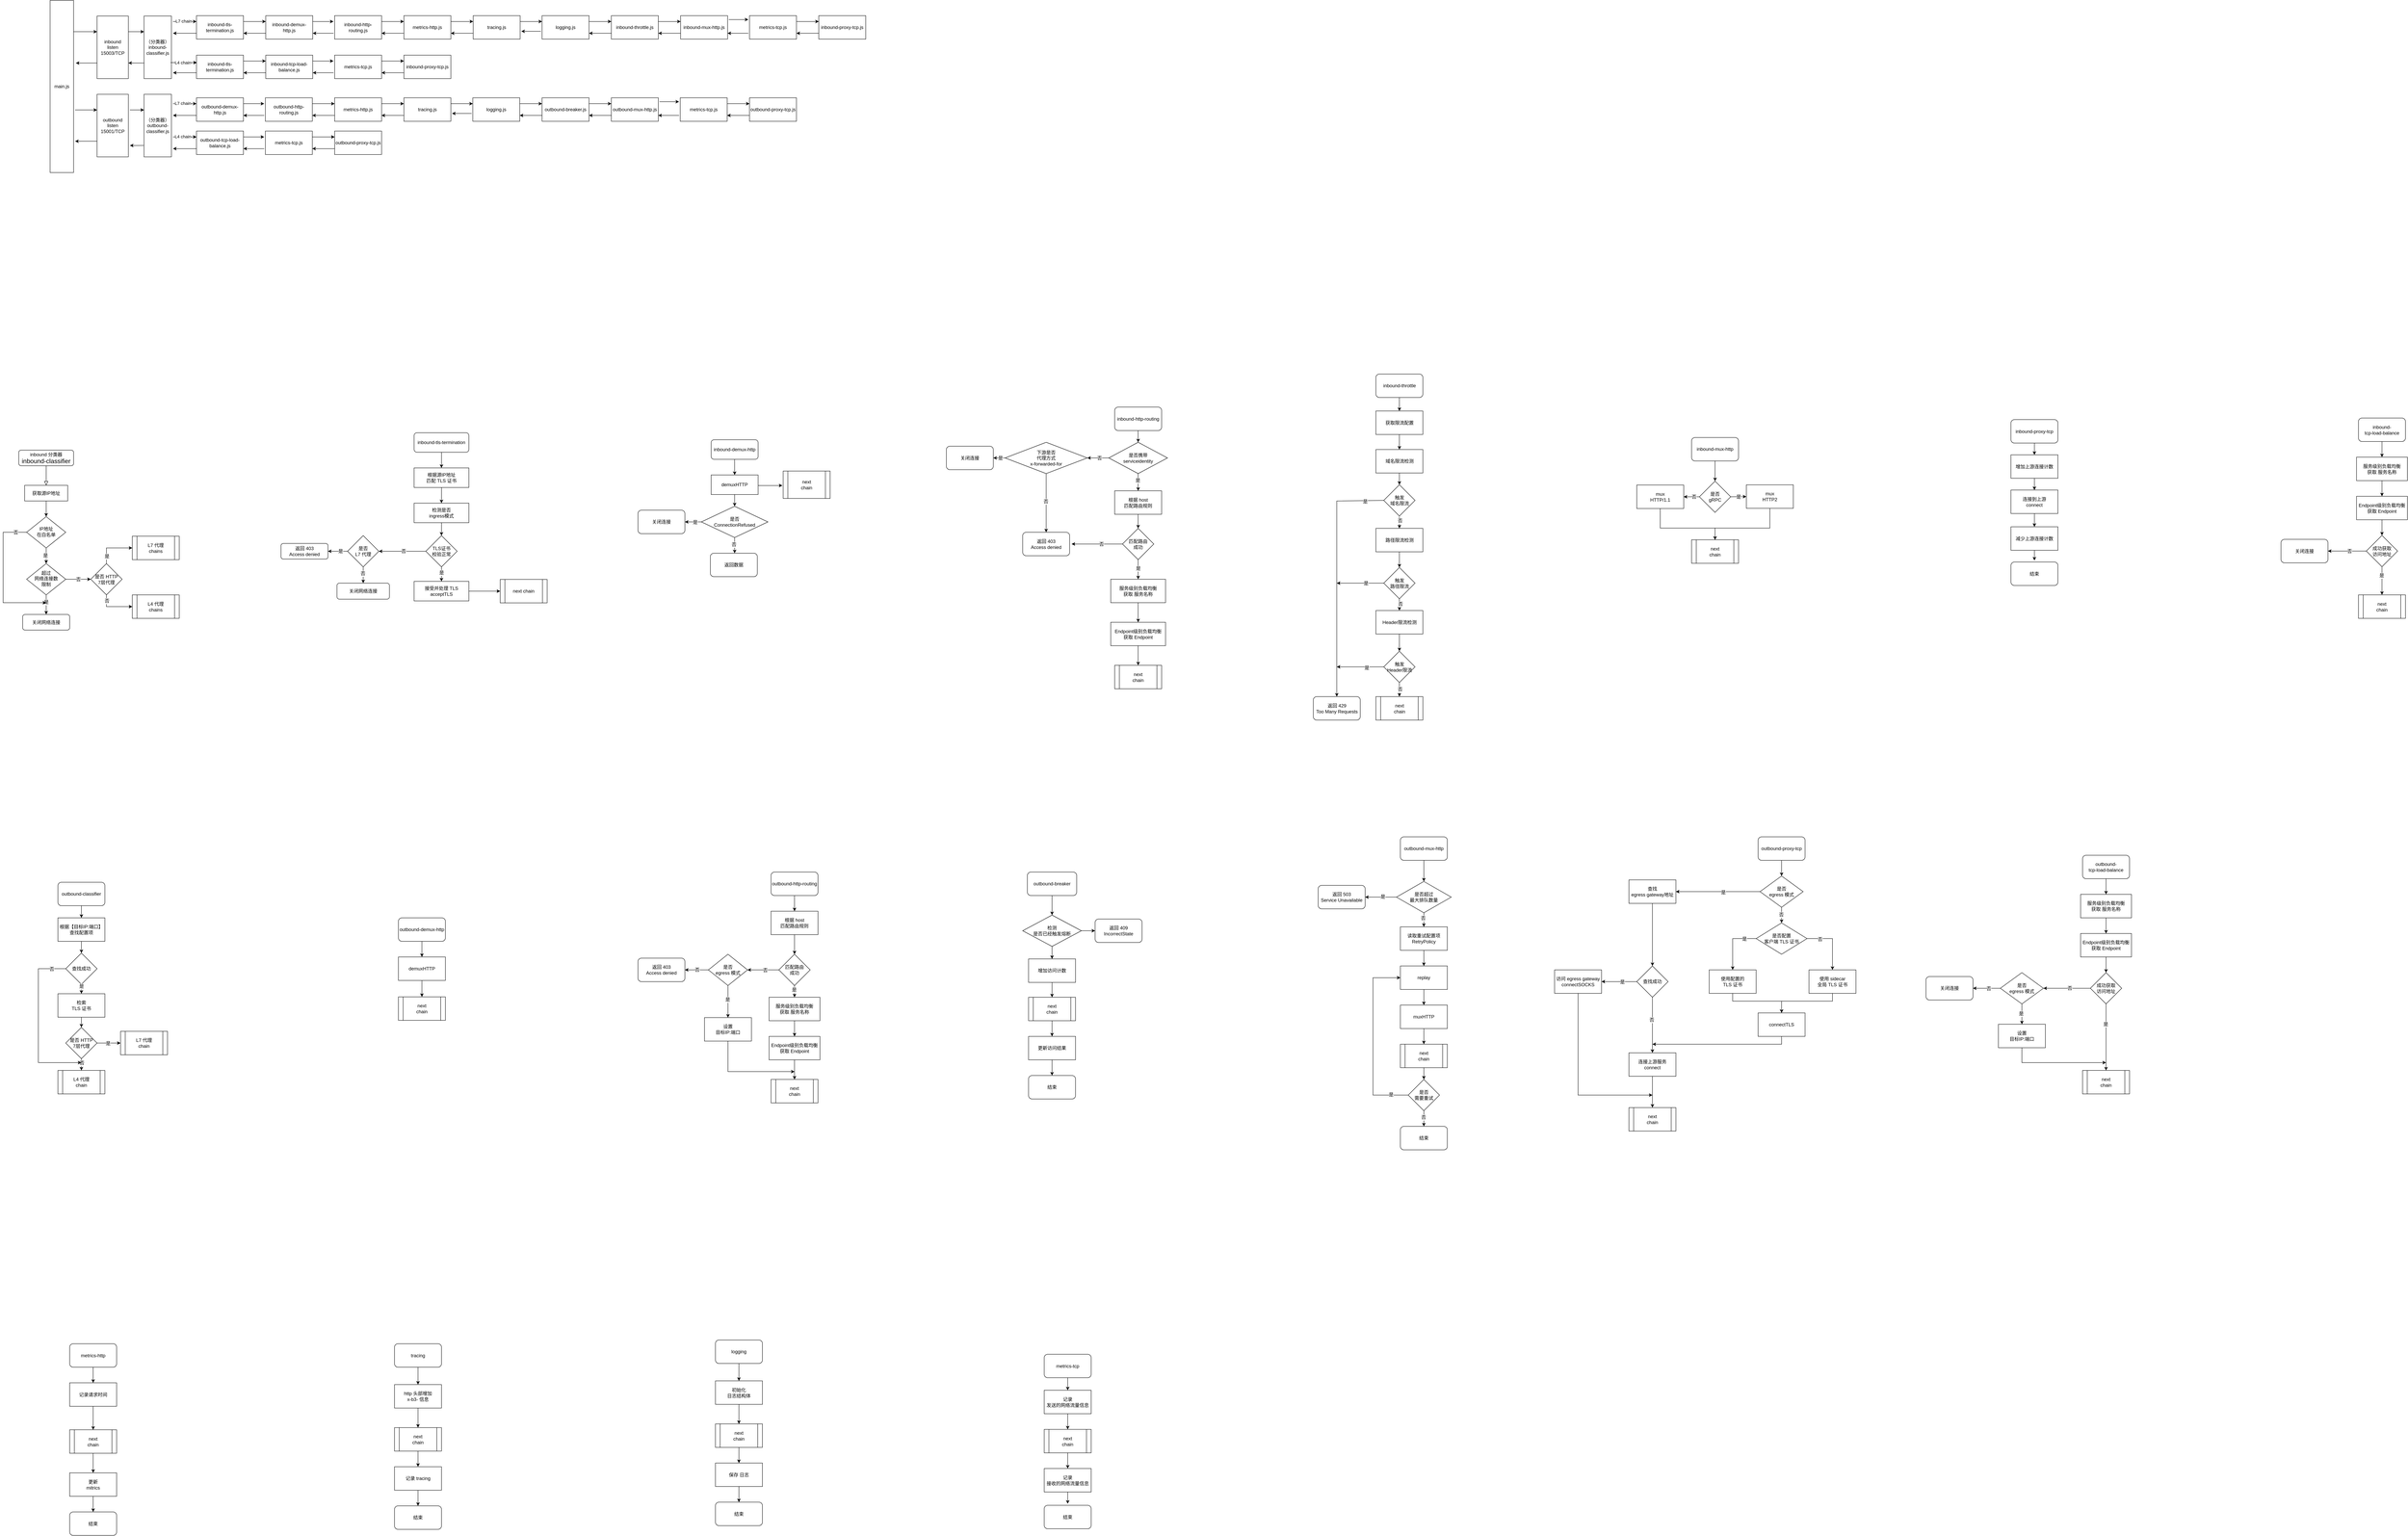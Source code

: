 <mxfile version="20.3.0" type="device"><diagram id="C5RBs43oDa-KdzZeNtuy" name="Page-1"><mxGraphModel dx="10738" dy="1572" grid="1" gridSize="10" guides="1" tooltips="1" connect="1" arrows="1" fold="1" page="1" pageScale="1" pageWidth="827" pageHeight="1169" math="0" shadow="0"><root><mxCell id="WIyWlLk6GJQsqaUBKTNV-0"/><mxCell id="WIyWlLk6GJQsqaUBKTNV-1" parent="WIyWlLk6GJQsqaUBKTNV-0"/><mxCell id="WIyWlLk6GJQsqaUBKTNV-2" value="" style="rounded=0;html=1;jettySize=auto;orthogonalLoop=1;fontSize=11;endArrow=block;endFill=0;endSize=8;strokeWidth=1;shadow=0;labelBackgroundColor=none;edgeStyle=orthogonalEdgeStyle;" parent="WIyWlLk6GJQsqaUBKTNV-1" source="WIyWlLk6GJQsqaUBKTNV-3" edge="1"><mxGeometry relative="1" as="geometry"><mxPoint x="-7970" y="1604.5" as="targetPoint"/></mxGeometry></mxCell><mxCell id="WIyWlLk6GJQsqaUBKTNV-3" value="&lt;div&gt;&lt;font style=&quot;font-size: 12px;&quot;&gt;inbound 分类器&lt;/font&gt;&lt;/div&gt;&lt;div&gt;&lt;font size=&quot;3&quot;&gt;inbound-classifier&lt;br&gt;&lt;/font&gt;&lt;/div&gt;" style="rounded=1;whiteSpace=wrap;html=1;fontSize=12;glass=0;strokeWidth=1;shadow=0;" parent="WIyWlLk6GJQsqaUBKTNV-1" vertex="1"><mxGeometry x="-8040" y="1514.5" width="140" height="40" as="geometry"/></mxCell><mxCell id="WIyWlLk6GJQsqaUBKTNV-10" value="&lt;div&gt;IP地址&lt;/div&gt;&lt;div&gt;在白名单&lt;br&gt;&lt;/div&gt;" style="rhombus;whiteSpace=wrap;html=1;shadow=0;fontFamily=Helvetica;fontSize=12;align=center;strokeWidth=1;spacing=6;spacingTop=-4;" parent="WIyWlLk6GJQsqaUBKTNV-1" vertex="1"><mxGeometry x="-8020" y="1684.5" width="100" height="80" as="geometry"/></mxCell><mxCell id="WIyWlLk6GJQsqaUBKTNV-11" value="关闭网络连接" style="rounded=1;whiteSpace=wrap;html=1;fontSize=12;glass=0;strokeWidth=1;shadow=0;" parent="WIyWlLk6GJQsqaUBKTNV-1" vertex="1"><mxGeometry x="-8030" y="1934.5" width="120" height="40" as="geometry"/></mxCell><mxCell id="gKtog0QTDuSVDEsfvEmU-0" value="&lt;div&gt;超过&lt;/div&gt;&lt;div&gt;网络连接数&lt;/div&gt;&lt;div&gt;限制&lt;br&gt;&lt;/div&gt;" style="rhombus;whiteSpace=wrap;html=1;shadow=0;fontFamily=Helvetica;fontSize=12;align=center;strokeWidth=1;spacing=6;spacingTop=-4;" parent="WIyWlLk6GJQsqaUBKTNV-1" vertex="1"><mxGeometry x="-8020" y="1804.5" width="100" height="80" as="geometry"/></mxCell><mxCell id="gKtog0QTDuSVDEsfvEmU-4" value="" style="endArrow=classic;html=1;rounded=0;fontSize=12;exitX=0.5;exitY=1;exitDx=0;exitDy=0;entryX=0.5;entryY=0;entryDx=0;entryDy=0;" parent="WIyWlLk6GJQsqaUBKTNV-1" target="WIyWlLk6GJQsqaUBKTNV-10" edge="1"><mxGeometry width="50" height="50" relative="1" as="geometry"><mxPoint x="-7970" y="1644.5" as="sourcePoint"/><mxPoint x="-7750" y="1784.5" as="targetPoint"/></mxGeometry></mxCell><mxCell id="gKtog0QTDuSVDEsfvEmU-6" value="获取源IP地址" style="rounded=0;whiteSpace=wrap;html=1;fontSize=12;" parent="WIyWlLk6GJQsqaUBKTNV-1" vertex="1"><mxGeometry x="-8025" y="1604.5" width="110" height="40" as="geometry"/></mxCell><mxCell id="gKtog0QTDuSVDEsfvEmU-9" value="&lt;div&gt;L7 代理&lt;/div&gt;&lt;div&gt;chains&lt;br&gt;&lt;/div&gt;" style="shape=process;whiteSpace=wrap;html=1;backgroundOutline=1;fontSize=12;" parent="WIyWlLk6GJQsqaUBKTNV-1" vertex="1"><mxGeometry x="-7750" y="1734.5" width="120" height="60" as="geometry"/></mxCell><mxCell id="gKtog0QTDuSVDEsfvEmU-11" value="" style="endArrow=classic;html=1;rounded=0;fontSize=12;exitX=0.5;exitY=1;exitDx=0;exitDy=0;entryX=0.5;entryY=0;entryDx=0;entryDy=0;" parent="WIyWlLk6GJQsqaUBKTNV-1" source="WIyWlLk6GJQsqaUBKTNV-10" target="gKtog0QTDuSVDEsfvEmU-0" edge="1"><mxGeometry width="50" height="50" relative="1" as="geometry"><mxPoint x="-7970" y="1814.5" as="sourcePoint"/><mxPoint x="-7920" y="1764.5" as="targetPoint"/></mxGeometry></mxCell><mxCell id="gKtog0QTDuSVDEsfvEmU-15" value="是" style="edgeLabel;html=1;align=center;verticalAlign=middle;resizable=0;points=[];fontSize=12;" parent="gKtog0QTDuSVDEsfvEmU-11" vertex="1" connectable="0"><mxGeometry x="-0.05" y="1" relative="1" as="geometry"><mxPoint x="-3" as="offset"/></mxGeometry></mxCell><mxCell id="gKtog0QTDuSVDEsfvEmU-12" value="" style="endArrow=classic;html=1;rounded=0;fontSize=12;exitX=0.5;exitY=1;exitDx=0;exitDy=0;entryX=0.5;entryY=0;entryDx=0;entryDy=0;" parent="WIyWlLk6GJQsqaUBKTNV-1" source="gKtog0QTDuSVDEsfvEmU-0" target="WIyWlLk6GJQsqaUBKTNV-11" edge="1"><mxGeometry width="50" height="50" relative="1" as="geometry"><mxPoint x="-7800" y="1824.5" as="sourcePoint"/><mxPoint x="-7750" y="1774.5" as="targetPoint"/></mxGeometry></mxCell><mxCell id="gKtog0QTDuSVDEsfvEmU-16" value="是" style="edgeLabel;html=1;align=center;verticalAlign=middle;resizable=0;points=[];fontSize=12;" parent="gKtog0QTDuSVDEsfvEmU-12" vertex="1" connectable="0"><mxGeometry x="-0.28" relative="1" as="geometry"><mxPoint as="offset"/></mxGeometry></mxCell><mxCell id="gKtog0QTDuSVDEsfvEmU-13" value="" style="endArrow=classic;html=1;rounded=0;fontSize=12;exitX=0;exitY=0.5;exitDx=0;exitDy=0;" parent="WIyWlLk6GJQsqaUBKTNV-1" source="WIyWlLk6GJQsqaUBKTNV-10" edge="1"><mxGeometry width="50" height="50" relative="1" as="geometry"><mxPoint x="-8130" y="1814.5" as="sourcePoint"/><mxPoint x="-7970" y="1904.5" as="targetPoint"/><Array as="points"><mxPoint x="-8080" y="1724.5"/><mxPoint x="-8080" y="1904.5"/><mxPoint x="-8020" y="1904.5"/></Array></mxGeometry></mxCell><mxCell id="gKtog0QTDuSVDEsfvEmU-14" value="否" style="edgeLabel;html=1;align=center;verticalAlign=middle;resizable=0;points=[];fontSize=12;" parent="gKtog0QTDuSVDEsfvEmU-13" vertex="1" connectable="0"><mxGeometry x="-0.84" relative="1" as="geometry"><mxPoint as="offset"/></mxGeometry></mxCell><mxCell id="gKtog0QTDuSVDEsfvEmU-17" value="&lt;div&gt;是否 HTTP&lt;/div&gt;&lt;div&gt;7层代理&lt;br&gt;&lt;/div&gt;" style="rhombus;whiteSpace=wrap;html=1;fontSize=12;" parent="WIyWlLk6GJQsqaUBKTNV-1" vertex="1"><mxGeometry x="-7856" y="1804.5" width="80" height="80" as="geometry"/></mxCell><mxCell id="gKtog0QTDuSVDEsfvEmU-18" value="否" style="endArrow=classic;html=1;rounded=0;fontSize=12;exitX=1;exitY=0.5;exitDx=0;exitDy=0;entryX=0;entryY=0.5;entryDx=0;entryDy=0;" parent="WIyWlLk6GJQsqaUBKTNV-1" source="gKtog0QTDuSVDEsfvEmU-0" target="gKtog0QTDuSVDEsfvEmU-17" edge="1"><mxGeometry width="50" height="50" relative="1" as="geometry"><mxPoint x="-7930" y="1864.5" as="sourcePoint"/><mxPoint x="-7880" y="1814.5" as="targetPoint"/></mxGeometry></mxCell><mxCell id="gKtog0QTDuSVDEsfvEmU-19" value="&lt;div&gt;L4 代理&lt;/div&gt;&lt;div&gt;chains&lt;br&gt;&lt;/div&gt;" style="shape=process;whiteSpace=wrap;html=1;backgroundOutline=1;fontSize=12;" parent="WIyWlLk6GJQsqaUBKTNV-1" vertex="1"><mxGeometry x="-7750" y="1884.5" width="120" height="60" as="geometry"/></mxCell><mxCell id="gKtog0QTDuSVDEsfvEmU-20" value="" style="endArrow=classic;html=1;rounded=0;fontSize=12;exitX=0.5;exitY=0;exitDx=0;exitDy=0;entryX=0;entryY=0.5;entryDx=0;entryDy=0;" parent="WIyWlLk6GJQsqaUBKTNV-1" source="gKtog0QTDuSVDEsfvEmU-17" target="gKtog0QTDuSVDEsfvEmU-9" edge="1"><mxGeometry width="50" height="50" relative="1" as="geometry"><mxPoint x="-7820" y="1804.5" as="sourcePoint"/><mxPoint x="-7770" y="1754.5" as="targetPoint"/><Array as="points"><mxPoint x="-7816" y="1764.5"/></Array></mxGeometry></mxCell><mxCell id="gKtog0QTDuSVDEsfvEmU-22" value="是" style="edgeLabel;html=1;align=center;verticalAlign=middle;resizable=0;points=[];fontSize=12;" parent="gKtog0QTDuSVDEsfvEmU-20" vertex="1" connectable="0"><mxGeometry x="-0.641" y="-1" relative="1" as="geometry"><mxPoint as="offset"/></mxGeometry></mxCell><mxCell id="gKtog0QTDuSVDEsfvEmU-21" value="" style="endArrow=classic;html=1;rounded=0;fontSize=12;exitX=0.5;exitY=1;exitDx=0;exitDy=0;entryX=0;entryY=0.5;entryDx=0;entryDy=0;" parent="WIyWlLk6GJQsqaUBKTNV-1" source="gKtog0QTDuSVDEsfvEmU-17" target="gKtog0QTDuSVDEsfvEmU-19" edge="1"><mxGeometry width="50" height="50" relative="1" as="geometry"><mxPoint x="-7820" y="1934.5" as="sourcePoint"/><mxPoint x="-7770" y="1884.5" as="targetPoint"/><Array as="points"><mxPoint x="-7816" y="1914.5"/></Array></mxGeometry></mxCell><mxCell id="gKtog0QTDuSVDEsfvEmU-23" value="否" style="edgeLabel;html=1;align=center;verticalAlign=middle;resizable=0;points=[];fontSize=12;" parent="gKtog0QTDuSVDEsfvEmU-21" vertex="1" connectable="0"><mxGeometry x="-0.688" y="2" relative="1" as="geometry"><mxPoint x="-1" as="offset"/></mxGeometry></mxCell><mxCell id="gKtog0QTDuSVDEsfvEmU-24" value="inbound-tls-termination" style="rounded=1;whiteSpace=wrap;html=1;fontSize=12;" parent="WIyWlLk6GJQsqaUBKTNV-1" vertex="1"><mxGeometry x="-7030" y="1470" width="140" height="50" as="geometry"/></mxCell><mxCell id="gKtog0QTDuSVDEsfvEmU-25" value="&lt;div&gt;根据源IP地址&lt;/div&gt;&lt;div&gt;匹配 TLS 证书&lt;/div&gt;" style="rounded=0;whiteSpace=wrap;html=1;fontSize=12;" parent="WIyWlLk6GJQsqaUBKTNV-1" vertex="1"><mxGeometry x="-7030" y="1560" width="140" height="50" as="geometry"/></mxCell><mxCell id="gKtog0QTDuSVDEsfvEmU-26" value="" style="endArrow=classic;html=1;rounded=0;fontSize=12;exitX=0.5;exitY=1;exitDx=0;exitDy=0;entryX=0.5;entryY=0;entryDx=0;entryDy=0;" parent="WIyWlLk6GJQsqaUBKTNV-1" source="gKtog0QTDuSVDEsfvEmU-24" target="gKtog0QTDuSVDEsfvEmU-25" edge="1"><mxGeometry width="50" height="50" relative="1" as="geometry"><mxPoint x="-6850" y="1600" as="sourcePoint"/><mxPoint x="-6800" y="1550" as="targetPoint"/></mxGeometry></mxCell><mxCell id="gKtog0QTDuSVDEsfvEmU-28" value="&lt;div&gt;检测是否&lt;/div&gt;&lt;div&gt;ingress模式&lt;br&gt;&lt;/div&gt;" style="rounded=0;whiteSpace=wrap;html=1;fontSize=12;" parent="WIyWlLk6GJQsqaUBKTNV-1" vertex="1"><mxGeometry x="-7030" y="1650" width="140" height="50" as="geometry"/></mxCell><mxCell id="gKtog0QTDuSVDEsfvEmU-29" value="&lt;div&gt;TLS证书&lt;/div&gt;&lt;div&gt;校验正常&lt;br&gt;&lt;/div&gt;" style="rhombus;whiteSpace=wrap;html=1;fontSize=12;" parent="WIyWlLk6GJQsqaUBKTNV-1" vertex="1"><mxGeometry x="-7000" y="1733" width="80" height="80" as="geometry"/></mxCell><mxCell id="gKtog0QTDuSVDEsfvEmU-30" value="&lt;div&gt;接受并处理 TLS&lt;/div&gt;&lt;div&gt;acceptTLS&lt;br&gt;&lt;/div&gt;" style="rounded=0;whiteSpace=wrap;html=1;fontSize=12;" parent="WIyWlLk6GJQsqaUBKTNV-1" vertex="1"><mxGeometry x="-7030" y="1850" width="140" height="50" as="geometry"/></mxCell><mxCell id="gKtog0QTDuSVDEsfvEmU-31" value="关闭网络连接" style="rounded=1;whiteSpace=wrap;html=1;fontSize=12;" parent="WIyWlLk6GJQsqaUBKTNV-1" vertex="1"><mxGeometry x="-7227" y="1854.5" width="134" height="41" as="geometry"/></mxCell><mxCell id="gKtog0QTDuSVDEsfvEmU-33" value="&lt;div&gt;是否&lt;/div&gt;&lt;div&gt;L7 代理&lt;br&gt;&lt;/div&gt;" style="rhombus;whiteSpace=wrap;html=1;fontSize=12;" parent="WIyWlLk6GJQsqaUBKTNV-1" vertex="1"><mxGeometry x="-7200" y="1733" width="80" height="80" as="geometry"/></mxCell><mxCell id="gKtog0QTDuSVDEsfvEmU-35" value="next chain" style="shape=process;whiteSpace=wrap;html=1;backgroundOutline=1;fontSize=12;" parent="WIyWlLk6GJQsqaUBKTNV-1" vertex="1"><mxGeometry x="-6810" y="1845" width="120" height="60" as="geometry"/></mxCell><mxCell id="gKtog0QTDuSVDEsfvEmU-36" value="&lt;div&gt;返回 403&lt;/div&gt;&lt;div&gt;Access denied&lt;br&gt;&lt;/div&gt;" style="rounded=1;whiteSpace=wrap;html=1;fontSize=12;" parent="WIyWlLk6GJQsqaUBKTNV-1" vertex="1"><mxGeometry x="-7370" y="1753" width="120" height="40" as="geometry"/></mxCell><mxCell id="gKtog0QTDuSVDEsfvEmU-37" value="" style="endArrow=classic;html=1;rounded=0;fontSize=12;exitX=0.5;exitY=1;exitDx=0;exitDy=0;entryX=0.5;entryY=0;entryDx=0;entryDy=0;" parent="WIyWlLk6GJQsqaUBKTNV-1" source="gKtog0QTDuSVDEsfvEmU-25" target="gKtog0QTDuSVDEsfvEmU-28" edge="1"><mxGeometry width="50" height="50" relative="1" as="geometry"><mxPoint x="-7130" y="1660" as="sourcePoint"/><mxPoint x="-7080" y="1610" as="targetPoint"/></mxGeometry></mxCell><mxCell id="gKtog0QTDuSVDEsfvEmU-38" value="" style="endArrow=classic;html=1;rounded=0;fontSize=12;exitX=0.5;exitY=1;exitDx=0;exitDy=0;entryX=0.5;entryY=0;entryDx=0;entryDy=0;" parent="WIyWlLk6GJQsqaUBKTNV-1" source="gKtog0QTDuSVDEsfvEmU-28" target="gKtog0QTDuSVDEsfvEmU-29" edge="1"><mxGeometry width="50" height="50" relative="1" as="geometry"><mxPoint x="-7170" y="1620" as="sourcePoint"/><mxPoint x="-7120" y="1570" as="targetPoint"/></mxGeometry></mxCell><mxCell id="gKtog0QTDuSVDEsfvEmU-39" value="" style="endArrow=classic;html=1;rounded=0;fontSize=12;exitX=0.5;exitY=1;exitDx=0;exitDy=0;entryX=0.5;entryY=0;entryDx=0;entryDy=0;" parent="WIyWlLk6GJQsqaUBKTNV-1" source="gKtog0QTDuSVDEsfvEmU-29" target="gKtog0QTDuSVDEsfvEmU-30" edge="1"><mxGeometry width="50" height="50" relative="1" as="geometry"><mxPoint x="-6880" y="1810" as="sourcePoint"/><mxPoint x="-6830" y="1760" as="targetPoint"/></mxGeometry></mxCell><mxCell id="gKtog0QTDuSVDEsfvEmU-45" value="是" style="edgeLabel;html=1;align=center;verticalAlign=middle;resizable=0;points=[];fontSize=12;" parent="gKtog0QTDuSVDEsfvEmU-39" vertex="1" connectable="0"><mxGeometry x="-0.027" y="2" relative="1" as="geometry"><mxPoint x="-2" y="-3" as="offset"/></mxGeometry></mxCell><mxCell id="gKtog0QTDuSVDEsfvEmU-40" value="" style="endArrow=classic;html=1;rounded=0;fontSize=12;exitX=0;exitY=0.5;exitDx=0;exitDy=0;entryX=1;entryY=0.5;entryDx=0;entryDy=0;" parent="WIyWlLk6GJQsqaUBKTNV-1" source="gKtog0QTDuSVDEsfvEmU-29" target="gKtog0QTDuSVDEsfvEmU-33" edge="1"><mxGeometry width="50" height="50" relative="1" as="geometry"><mxPoint x="-7170" y="1640" as="sourcePoint"/><mxPoint x="-7120" y="1590" as="targetPoint"/></mxGeometry></mxCell><mxCell id="gKtog0QTDuSVDEsfvEmU-44" value="否" style="edgeLabel;html=1;align=center;verticalAlign=middle;resizable=0;points=[];fontSize=12;" parent="gKtog0QTDuSVDEsfvEmU-40" vertex="1" connectable="0"><mxGeometry x="-0.05" relative="1" as="geometry"><mxPoint as="offset"/></mxGeometry></mxCell><mxCell id="gKtog0QTDuSVDEsfvEmU-41" value="" style="endArrow=classic;html=1;rounded=0;fontSize=12;exitX=0;exitY=0.5;exitDx=0;exitDy=0;entryX=1;entryY=0.5;entryDx=0;entryDy=0;" parent="WIyWlLk6GJQsqaUBKTNV-1" source="gKtog0QTDuSVDEsfvEmU-33" target="gKtog0QTDuSVDEsfvEmU-36" edge="1"><mxGeometry width="50" height="50" relative="1" as="geometry"><mxPoint x="-7200" y="1640" as="sourcePoint"/><mxPoint x="-7150" y="1590" as="targetPoint"/></mxGeometry></mxCell><mxCell id="gKtog0QTDuSVDEsfvEmU-46" value="是" style="edgeLabel;html=1;align=center;verticalAlign=middle;resizable=0;points=[];fontSize=12;" parent="gKtog0QTDuSVDEsfvEmU-41" vertex="1" connectable="0"><mxGeometry x="-0.28" relative="1" as="geometry"><mxPoint as="offset"/></mxGeometry></mxCell><mxCell id="gKtog0QTDuSVDEsfvEmU-42" value="" style="endArrow=classic;html=1;rounded=0;fontSize=12;exitX=0.5;exitY=1;exitDx=0;exitDy=0;entryX=0.5;entryY=0;entryDx=0;entryDy=0;" parent="WIyWlLk6GJQsqaUBKTNV-1" source="gKtog0QTDuSVDEsfvEmU-33" target="gKtog0QTDuSVDEsfvEmU-31" edge="1"><mxGeometry width="50" height="50" relative="1" as="geometry"><mxPoint x="-7200" y="1700" as="sourcePoint"/><mxPoint x="-7150" y="1650" as="targetPoint"/></mxGeometry></mxCell><mxCell id="gKtog0QTDuSVDEsfvEmU-47" value="否" style="edgeLabel;html=1;align=center;verticalAlign=middle;resizable=0;points=[];fontSize=12;" parent="gKtog0QTDuSVDEsfvEmU-42" vertex="1" connectable="0"><mxGeometry x="-0.181" y="2" relative="1" as="geometry"><mxPoint x="-3" as="offset"/></mxGeometry></mxCell><mxCell id="gKtog0QTDuSVDEsfvEmU-43" value="" style="endArrow=classic;html=1;rounded=0;fontSize=12;exitX=1;exitY=0.5;exitDx=0;exitDy=0;entryX=0;entryY=0.5;entryDx=0;entryDy=0;" parent="WIyWlLk6GJQsqaUBKTNV-1" source="gKtog0QTDuSVDEsfvEmU-30" target="gKtog0QTDuSVDEsfvEmU-35" edge="1"><mxGeometry width="50" height="50" relative="1" as="geometry"><mxPoint x="-6820" y="1790" as="sourcePoint"/><mxPoint x="-6770" y="1740" as="targetPoint"/></mxGeometry></mxCell><mxCell id="gKtog0QTDuSVDEsfvEmU-48" value="inbound-demux-http" style="rounded=1;whiteSpace=wrap;html=1;fontSize=12;" parent="WIyWlLk6GJQsqaUBKTNV-1" vertex="1"><mxGeometry x="-6271" y="1488" width="120" height="50" as="geometry"/></mxCell><mxCell id="gKtog0QTDuSVDEsfvEmU-49" value="demuxHTTP" style="rounded=0;whiteSpace=wrap;html=1;fontSize=12;" parent="WIyWlLk6GJQsqaUBKTNV-1" vertex="1"><mxGeometry x="-6271" y="1578" width="120" height="50" as="geometry"/></mxCell><mxCell id="gKtog0QTDuSVDEsfvEmU-50" value="&lt;div&gt;next&lt;/div&gt;&lt;div&gt;chain&lt;br&gt;&lt;/div&gt;" style="shape=process;whiteSpace=wrap;html=1;backgroundOutline=1;fontSize=12;" parent="WIyWlLk6GJQsqaUBKTNV-1" vertex="1"><mxGeometry x="-6087" y="1568" width="120" height="70" as="geometry"/></mxCell><mxCell id="gKtog0QTDuSVDEsfvEmU-52" value="&lt;div&gt;是否&lt;/div&gt;&lt;div&gt;ConnectionRefused&lt;br&gt;&lt;/div&gt;" style="rhombus;whiteSpace=wrap;html=1;fontSize=12;" parent="WIyWlLk6GJQsqaUBKTNV-1" vertex="1"><mxGeometry x="-6296" y="1658" width="170" height="80" as="geometry"/></mxCell><mxCell id="gKtog0QTDuSVDEsfvEmU-54" value="关闭连接" style="rounded=1;whiteSpace=wrap;html=1;fontSize=12;" parent="WIyWlLk6GJQsqaUBKTNV-1" vertex="1"><mxGeometry x="-6458" y="1668" width="120" height="60" as="geometry"/></mxCell><mxCell id="gKtog0QTDuSVDEsfvEmU-55" value="" style="endArrow=classic;html=1;rounded=0;fontSize=12;exitX=0.5;exitY=1;exitDx=0;exitDy=0;" parent="WIyWlLk6GJQsqaUBKTNV-1" source="gKtog0QTDuSVDEsfvEmU-48" target="gKtog0QTDuSVDEsfvEmU-49" edge="1"><mxGeometry width="50" height="50" relative="1" as="geometry"><mxPoint x="-6081" y="1728" as="sourcePoint"/><mxPoint x="-6031" y="1678" as="targetPoint"/></mxGeometry></mxCell><mxCell id="gKtog0QTDuSVDEsfvEmU-56" value="" style="endArrow=classic;html=1;rounded=0;fontSize=12;exitX=0.5;exitY=1;exitDx=0;exitDy=0;" parent="WIyWlLk6GJQsqaUBKTNV-1" source="gKtog0QTDuSVDEsfvEmU-52" edge="1"><mxGeometry width="50" height="50" relative="1" as="geometry"><mxPoint x="-6391" y="1948" as="sourcePoint"/><mxPoint x="-6211" y="1778" as="targetPoint"/></mxGeometry></mxCell><mxCell id="gKtog0QTDuSVDEsfvEmU-60" value="否" style="edgeLabel;html=1;align=center;verticalAlign=middle;resizable=0;points=[];fontSize=12;" parent="gKtog0QTDuSVDEsfvEmU-56" vertex="1" connectable="0"><mxGeometry x="-0.1" y="1" relative="1" as="geometry"><mxPoint x="-3" as="offset"/></mxGeometry></mxCell><mxCell id="gKtog0QTDuSVDEsfvEmU-57" value="" style="endArrow=classic;html=1;rounded=0;fontSize=12;exitX=0.5;exitY=1;exitDx=0;exitDy=0;entryX=0.5;entryY=0;entryDx=0;entryDy=0;" parent="WIyWlLk6GJQsqaUBKTNV-1" source="gKtog0QTDuSVDEsfvEmU-49" target="gKtog0QTDuSVDEsfvEmU-52" edge="1"><mxGeometry width="50" height="50" relative="1" as="geometry"><mxPoint x="-6431" y="1888" as="sourcePoint"/><mxPoint x="-6381" y="1838" as="targetPoint"/></mxGeometry></mxCell><mxCell id="gKtog0QTDuSVDEsfvEmU-58" value="" style="endArrow=classic;html=1;rounded=0;fontSize=12;entryX=1;entryY=0.5;entryDx=0;entryDy=0;exitX=0;exitY=0.5;exitDx=0;exitDy=0;" parent="WIyWlLk6GJQsqaUBKTNV-1" source="gKtog0QTDuSVDEsfvEmU-52" target="gKtog0QTDuSVDEsfvEmU-54" edge="1"><mxGeometry width="50" height="50" relative="1" as="geometry"><mxPoint x="-6301" y="1698" as="sourcePoint"/><mxPoint x="-6321" y="1708" as="targetPoint"/></mxGeometry></mxCell><mxCell id="gKtog0QTDuSVDEsfvEmU-59" value="是" style="edgeLabel;html=1;align=center;verticalAlign=middle;resizable=0;points=[];fontSize=12;" parent="gKtog0QTDuSVDEsfvEmU-58" vertex="1" connectable="0"><mxGeometry x="-0.238" y="1" relative="1" as="geometry"><mxPoint as="offset"/></mxGeometry></mxCell><mxCell id="gKtog0QTDuSVDEsfvEmU-62" value="inbound-http-routing" style="rounded=1;whiteSpace=wrap;html=1;fontSize=12;" parent="WIyWlLk6GJQsqaUBKTNV-1" vertex="1"><mxGeometry x="-5240" y="1404.5" width="120" height="60" as="geometry"/></mxCell><mxCell id="gKtog0QTDuSVDEsfvEmU-63" value="&lt;div&gt;是否携带&lt;/div&gt;&lt;div&gt;serviceidentity&lt;br&gt;&lt;/div&gt;" style="rhombus;whiteSpace=wrap;html=1;fontSize=12;" parent="WIyWlLk6GJQsqaUBKTNV-1" vertex="1"><mxGeometry x="-5255" y="1494.5" width="150" height="80" as="geometry"/></mxCell><mxCell id="gKtog0QTDuSVDEsfvEmU-65" value="&lt;div&gt;下游是否&lt;/div&gt;&lt;div&gt;代理方式&lt;/div&gt;&lt;div&gt;x-forwarded-for&lt;br&gt;&lt;/div&gt;" style="rhombus;whiteSpace=wrap;html=1;fontSize=12;" parent="WIyWlLk6GJQsqaUBKTNV-1" vertex="1"><mxGeometry x="-5520" y="1494.5" width="210" height="80" as="geometry"/></mxCell><mxCell id="gKtog0QTDuSVDEsfvEmU-66" value="关闭连接" style="rounded=1;whiteSpace=wrap;html=1;fontSize=12;" parent="WIyWlLk6GJQsqaUBKTNV-1" vertex="1"><mxGeometry x="-5670" y="1504.5" width="120" height="60" as="geometry"/></mxCell><mxCell id="gKtog0QTDuSVDEsfvEmU-68" value="&lt;div&gt;根据 host&lt;/div&gt;&lt;div&gt;匹配路由规则&lt;br&gt;&lt;/div&gt;" style="rounded=0;whiteSpace=wrap;html=1;fontSize=12;" parent="WIyWlLk6GJQsqaUBKTNV-1" vertex="1"><mxGeometry x="-5240" y="1618.5" width="120" height="60" as="geometry"/></mxCell><mxCell id="gKtog0QTDuSVDEsfvEmU-69" value="&lt;div&gt;服务级别负载均衡&lt;/div&gt;&lt;div&gt;获取 服务名称&lt;/div&gt;" style="rounded=0;whiteSpace=wrap;html=1;fontSize=12;" parent="WIyWlLk6GJQsqaUBKTNV-1" vertex="1"><mxGeometry x="-5250" y="1844.5" width="140" height="60" as="geometry"/></mxCell><mxCell id="gKtog0QTDuSVDEsfvEmU-70" value="&lt;div&gt;Endpoint级别负载均衡&lt;br&gt;&lt;/div&gt;&lt;div&gt;获取 Endpoint&lt;br&gt;&lt;/div&gt;" style="rounded=0;whiteSpace=wrap;html=1;fontSize=12;" parent="WIyWlLk6GJQsqaUBKTNV-1" vertex="1"><mxGeometry x="-5250" y="1954.5" width="140" height="60" as="geometry"/></mxCell><mxCell id="gKtog0QTDuSVDEsfvEmU-71" value="&lt;div&gt;匹配路由&lt;/div&gt;&lt;div&gt;成功&lt;br&gt;&lt;/div&gt;" style="rhombus;whiteSpace=wrap;html=1;fontSize=12;" parent="WIyWlLk6GJQsqaUBKTNV-1" vertex="1"><mxGeometry x="-5220" y="1714.5" width="80" height="80" as="geometry"/></mxCell><mxCell id="gKtog0QTDuSVDEsfvEmU-74" value="" style="endArrow=classic;html=1;rounded=0;fontSize=12;exitX=0.5;exitY=1;exitDx=0;exitDy=0;entryX=0.5;entryY=0;entryDx=0;entryDy=0;" parent="WIyWlLk6GJQsqaUBKTNV-1" source="gKtog0QTDuSVDEsfvEmU-62" target="gKtog0QTDuSVDEsfvEmU-63" edge="1"><mxGeometry width="50" height="50" relative="1" as="geometry"><mxPoint x="-5330" y="1644.5" as="sourcePoint"/><mxPoint x="-5280" y="1594.5" as="targetPoint"/></mxGeometry></mxCell><mxCell id="gKtog0QTDuSVDEsfvEmU-75" value="" style="endArrow=classic;html=1;rounded=0;fontSize=12;exitX=0.5;exitY=1;exitDx=0;exitDy=0;entryX=0.5;entryY=0;entryDx=0;entryDy=0;" parent="WIyWlLk6GJQsqaUBKTNV-1" source="gKtog0QTDuSVDEsfvEmU-63" target="gKtog0QTDuSVDEsfvEmU-68" edge="1"><mxGeometry width="50" height="50" relative="1" as="geometry"><mxPoint x="-5350" y="1674.5" as="sourcePoint"/><mxPoint x="-5300" y="1624.5" as="targetPoint"/></mxGeometry></mxCell><mxCell id="gKtog0QTDuSVDEsfvEmU-87" value="是" style="edgeLabel;html=1;align=center;verticalAlign=middle;resizable=0;points=[];fontSize=12;" parent="gKtog0QTDuSVDEsfvEmU-75" vertex="1" connectable="0"><mxGeometry x="-0.227" y="1" relative="1" as="geometry"><mxPoint x="-2" as="offset"/></mxGeometry></mxCell><mxCell id="gKtog0QTDuSVDEsfvEmU-76" value="" style="endArrow=classic;html=1;rounded=0;fontSize=12;exitX=0.5;exitY=1;exitDx=0;exitDy=0;entryX=0.5;entryY=0;entryDx=0;entryDy=0;" parent="WIyWlLk6GJQsqaUBKTNV-1" source="gKtog0QTDuSVDEsfvEmU-68" target="gKtog0QTDuSVDEsfvEmU-71" edge="1"><mxGeometry width="50" height="50" relative="1" as="geometry"><mxPoint x="-5400" y="1694.5" as="sourcePoint"/><mxPoint x="-5350" y="1644.5" as="targetPoint"/></mxGeometry></mxCell><mxCell id="gKtog0QTDuSVDEsfvEmU-77" value="" style="endArrow=classic;html=1;rounded=0;fontSize=12;exitX=0.5;exitY=1;exitDx=0;exitDy=0;entryX=0.5;entryY=0;entryDx=0;entryDy=0;" parent="WIyWlLk6GJQsqaUBKTNV-1" source="gKtog0QTDuSVDEsfvEmU-71" target="gKtog0QTDuSVDEsfvEmU-69" edge="1"><mxGeometry width="50" height="50" relative="1" as="geometry"><mxPoint x="-5310" y="1834.5" as="sourcePoint"/><mxPoint x="-5260" y="1784.5" as="targetPoint"/></mxGeometry></mxCell><mxCell id="gKtog0QTDuSVDEsfvEmU-86" value="是" style="edgeLabel;html=1;align=center;verticalAlign=middle;resizable=0;points=[];fontSize=12;" parent="gKtog0QTDuSVDEsfvEmU-77" vertex="1" connectable="0"><mxGeometry x="-0.12" y="2" relative="1" as="geometry"><mxPoint x="-2" as="offset"/></mxGeometry></mxCell><mxCell id="gKtog0QTDuSVDEsfvEmU-78" value="" style="endArrow=classic;html=1;rounded=0;fontSize=12;exitX=0.5;exitY=1;exitDx=0;exitDy=0;entryX=0.5;entryY=0;entryDx=0;entryDy=0;" parent="WIyWlLk6GJQsqaUBKTNV-1" source="gKtog0QTDuSVDEsfvEmU-69" target="gKtog0QTDuSVDEsfvEmU-70" edge="1"><mxGeometry width="50" height="50" relative="1" as="geometry"><mxPoint x="-5410" y="1894.5" as="sourcePoint"/><mxPoint x="-5360" y="1844.5" as="targetPoint"/></mxGeometry></mxCell><mxCell id="gKtog0QTDuSVDEsfvEmU-79" value="" style="endArrow=classic;html=1;rounded=0;fontSize=12;exitX=0;exitY=0.5;exitDx=0;exitDy=0;entryX=1;entryY=0.5;entryDx=0;entryDy=0;" parent="WIyWlLk6GJQsqaUBKTNV-1" source="gKtog0QTDuSVDEsfvEmU-63" target="gKtog0QTDuSVDEsfvEmU-65" edge="1"><mxGeometry width="50" height="50" relative="1" as="geometry"><mxPoint x="-5580" y="1694.5" as="sourcePoint"/><mxPoint x="-5530" y="1644.5" as="targetPoint"/></mxGeometry></mxCell><mxCell id="gKtog0QTDuSVDEsfvEmU-88" value="否" style="edgeLabel;html=1;align=center;verticalAlign=middle;resizable=0;points=[];fontSize=12;" parent="gKtog0QTDuSVDEsfvEmU-79" vertex="1" connectable="0"><mxGeometry x="-0.309" relative="1" as="geometry"><mxPoint x="-5" as="offset"/></mxGeometry></mxCell><mxCell id="gKtog0QTDuSVDEsfvEmU-80" value="" style="endArrow=classic;html=1;rounded=0;fontSize=12;exitX=0;exitY=0.5;exitDx=0;exitDy=0;entryX=1;entryY=0.5;entryDx=0;entryDy=0;" parent="WIyWlLk6GJQsqaUBKTNV-1" source="gKtog0QTDuSVDEsfvEmU-65" target="gKtog0QTDuSVDEsfvEmU-66" edge="1"><mxGeometry width="50" height="50" relative="1" as="geometry"><mxPoint x="-5650" y="1714.5" as="sourcePoint"/><mxPoint x="-5600" y="1664.5" as="targetPoint"/></mxGeometry></mxCell><mxCell id="gKtog0QTDuSVDEsfvEmU-89" value="是" style="edgeLabel;html=1;align=center;verticalAlign=middle;resizable=0;points=[];fontSize=12;" parent="gKtog0QTDuSVDEsfvEmU-80" vertex="1" connectable="0"><mxGeometry x="-0.2" relative="1" as="geometry"><mxPoint as="offset"/></mxGeometry></mxCell><mxCell id="gKtog0QTDuSVDEsfvEmU-81" value="" style="endArrow=classic;html=1;rounded=0;fontSize=12;exitX=0.5;exitY=1;exitDx=0;exitDy=0;entryX=0.5;entryY=0;entryDx=0;entryDy=0;" parent="WIyWlLk6GJQsqaUBKTNV-1" source="gKtog0QTDuSVDEsfvEmU-65" edge="1"><mxGeometry width="50" height="50" relative="1" as="geometry"><mxPoint x="-5500" y="1674.5" as="sourcePoint"/><mxPoint x="-5415" y="1724.5" as="targetPoint"/></mxGeometry></mxCell><mxCell id="gKtog0QTDuSVDEsfvEmU-90" value="否" style="edgeLabel;html=1;align=center;verticalAlign=middle;resizable=0;points=[];fontSize=12;" parent="gKtog0QTDuSVDEsfvEmU-81" vertex="1" connectable="0"><mxGeometry x="-0.053" y="2" relative="1" as="geometry"><mxPoint x="-3" as="offset"/></mxGeometry></mxCell><mxCell id="gKtog0QTDuSVDEsfvEmU-82" value="" style="endArrow=classic;html=1;rounded=0;fontSize=12;exitX=0;exitY=0.5;exitDx=0;exitDy=0;" parent="WIyWlLk6GJQsqaUBKTNV-1" source="gKtog0QTDuSVDEsfvEmU-71" edge="1"><mxGeometry width="50" height="50" relative="1" as="geometry"><mxPoint x="-5540" y="1914.5" as="sourcePoint"/><mxPoint x="-5350" y="1754.5" as="targetPoint"/></mxGeometry></mxCell><mxCell id="gKtog0QTDuSVDEsfvEmU-85" value="否" style="edgeLabel;html=1;align=center;verticalAlign=middle;resizable=0;points=[];fontSize=12;" parent="gKtog0QTDuSVDEsfvEmU-82" vertex="1" connectable="0"><mxGeometry x="-0.169" relative="1" as="geometry"><mxPoint as="offset"/></mxGeometry></mxCell><mxCell id="gKtog0QTDuSVDEsfvEmU-83" value="&lt;div&gt;next&lt;/div&gt;&lt;div&gt;chain&lt;br&gt;&lt;/div&gt;" style="shape=process;whiteSpace=wrap;html=1;backgroundOutline=1;fontSize=12;" parent="WIyWlLk6GJQsqaUBKTNV-1" vertex="1"><mxGeometry x="-5240" y="2064.5" width="120" height="60" as="geometry"/></mxCell><mxCell id="gKtog0QTDuSVDEsfvEmU-91" value="metrics-http" style="rounded=1;whiteSpace=wrap;html=1;fontSize=12;" parent="WIyWlLk6GJQsqaUBKTNV-1" vertex="1"><mxGeometry x="-7910" y="3798.5" width="120" height="60" as="geometry"/></mxCell><mxCell id="gKtog0QTDuSVDEsfvEmU-92" value="记录请求时间" style="rounded=0;whiteSpace=wrap;html=1;fontSize=12;" parent="WIyWlLk6GJQsqaUBKTNV-1" vertex="1"><mxGeometry x="-7910" y="3898.5" width="120" height="60" as="geometry"/></mxCell><mxCell id="gKtog0QTDuSVDEsfvEmU-93" value="&lt;div&gt;更新&lt;/div&gt;&lt;div&gt;mitrics&lt;br&gt;&lt;/div&gt;" style="rounded=0;whiteSpace=wrap;html=1;fontSize=12;" parent="WIyWlLk6GJQsqaUBKTNV-1" vertex="1"><mxGeometry x="-7910" y="4128.5" width="120" height="60" as="geometry"/></mxCell><mxCell id="gKtog0QTDuSVDEsfvEmU-94" value="&lt;div&gt;next&lt;/div&gt;&lt;div&gt;chain&lt;br&gt;&lt;/div&gt;" style="shape=process;whiteSpace=wrap;html=1;backgroundOutline=1;fontSize=12;" parent="WIyWlLk6GJQsqaUBKTNV-1" vertex="1"><mxGeometry x="-7910" y="4018.5" width="120" height="60" as="geometry"/></mxCell><mxCell id="gKtog0QTDuSVDEsfvEmU-96" value="" style="endArrow=classic;html=1;rounded=0;fontSize=12;exitX=0.5;exitY=1;exitDx=0;exitDy=0;entryX=0.5;entryY=0;entryDx=0;entryDy=0;" parent="WIyWlLk6GJQsqaUBKTNV-1" source="gKtog0QTDuSVDEsfvEmU-91" target="gKtog0QTDuSVDEsfvEmU-92" edge="1"><mxGeometry width="50" height="50" relative="1" as="geometry"><mxPoint x="-8080" y="3958.5" as="sourcePoint"/><mxPoint x="-8030" y="3908.5" as="targetPoint"/></mxGeometry></mxCell><mxCell id="gKtog0QTDuSVDEsfvEmU-101" value="" style="endArrow=classic;html=1;rounded=0;fontSize=12;exitX=0.5;exitY=1;exitDx=0;exitDy=0;" parent="WIyWlLk6GJQsqaUBKTNV-1" source="gKtog0QTDuSVDEsfvEmU-94" target="gKtog0QTDuSVDEsfvEmU-93" edge="1"><mxGeometry width="50" height="50" relative="1" as="geometry"><mxPoint x="-8150" y="4068.5" as="sourcePoint"/><mxPoint x="-8100" y="4018.5" as="targetPoint"/></mxGeometry></mxCell><mxCell id="gKtog0QTDuSVDEsfvEmU-102" value="" style="endArrow=classic;html=1;rounded=0;fontSize=12;exitX=0.5;exitY=1;exitDx=0;exitDy=0;entryX=0.5;entryY=0;entryDx=0;entryDy=0;" parent="WIyWlLk6GJQsqaUBKTNV-1" source="gKtog0QTDuSVDEsfvEmU-92" target="gKtog0QTDuSVDEsfvEmU-94" edge="1"><mxGeometry width="50" height="50" relative="1" as="geometry"><mxPoint x="-8100" y="4038.5" as="sourcePoint"/><mxPoint x="-8050" y="3988.5" as="targetPoint"/></mxGeometry></mxCell><mxCell id="gKtog0QTDuSVDEsfvEmU-103" value="结束" style="rounded=1;whiteSpace=wrap;html=1;fontSize=12;" parent="WIyWlLk6GJQsqaUBKTNV-1" vertex="1"><mxGeometry x="-7910" y="4228.5" width="120" height="60" as="geometry"/></mxCell><mxCell id="gKtog0QTDuSVDEsfvEmU-104" value="" style="endArrow=classic;html=1;rounded=0;fontSize=12;exitX=0.5;exitY=1;exitDx=0;exitDy=0;" parent="WIyWlLk6GJQsqaUBKTNV-1" source="gKtog0QTDuSVDEsfvEmU-93" target="gKtog0QTDuSVDEsfvEmU-103" edge="1"><mxGeometry width="50" height="50" relative="1" as="geometry"><mxPoint x="-8050" y="4078.5" as="sourcePoint"/><mxPoint x="-8000" y="4028.5" as="targetPoint"/></mxGeometry></mxCell><mxCell id="gKtog0QTDuSVDEsfvEmU-105" value="" style="endArrow=classic;html=1;rounded=0;fontSize=12;" parent="WIyWlLk6GJQsqaUBKTNV-1" edge="1"><mxGeometry width="50" height="50" relative="1" as="geometry"><mxPoint x="-6151" y="1605" as="sourcePoint"/><mxPoint x="-6089" y="1605" as="targetPoint"/></mxGeometry></mxCell><mxCell id="gKtog0QTDuSVDEsfvEmU-106" value="" style="endArrow=classic;html=1;rounded=0;fontSize=12;exitX=0.5;exitY=1;exitDx=0;exitDy=0;entryX=0.5;entryY=0;entryDx=0;entryDy=0;" parent="WIyWlLk6GJQsqaUBKTNV-1" source="gKtog0QTDuSVDEsfvEmU-70" target="gKtog0QTDuSVDEsfvEmU-83" edge="1"><mxGeometry width="50" height="50" relative="1" as="geometry"><mxPoint x="-5390" y="1997.5" as="sourcePoint"/><mxPoint x="-5340" y="1947.5" as="targetPoint"/></mxGeometry></mxCell><mxCell id="gKtog0QTDuSVDEsfvEmU-107" value="&lt;div&gt;返回 403&lt;/div&gt;&lt;div&gt;Access denied&lt;br&gt;&lt;/div&gt;" style="rounded=1;whiteSpace=wrap;html=1;fontSize=12;" parent="WIyWlLk6GJQsqaUBKTNV-1" vertex="1"><mxGeometry x="-5475" y="1724.5" width="120" height="60" as="geometry"/></mxCell><mxCell id="gKtog0QTDuSVDEsfvEmU-108" value="返回数据" style="rounded=1;whiteSpace=wrap;html=1;fontSize=12;" parent="WIyWlLk6GJQsqaUBKTNV-1" vertex="1"><mxGeometry x="-6273" y="1778" width="120" height="60" as="geometry"/></mxCell><mxCell id="gKtog0QTDuSVDEsfvEmU-111" value="tracing" style="rounded=1;whiteSpace=wrap;html=1;fontSize=12;" parent="WIyWlLk6GJQsqaUBKTNV-1" vertex="1"><mxGeometry x="-7080" y="3798.5" width="120" height="60" as="geometry"/></mxCell><mxCell id="gKtog0QTDuSVDEsfvEmU-113" value="&lt;div&gt;http 头部增加&lt;br&gt;&lt;/div&gt;&lt;div&gt;x-b3- 信息&lt;br&gt;&lt;/div&gt;" style="rounded=0;whiteSpace=wrap;html=1;fontSize=12;" parent="WIyWlLk6GJQsqaUBKTNV-1" vertex="1"><mxGeometry x="-7080" y="3903" width="120" height="60" as="geometry"/></mxCell><mxCell id="gKtog0QTDuSVDEsfvEmU-114" value="&lt;div&gt;next&lt;/div&gt;&lt;div&gt;chain&lt;br&gt;&lt;/div&gt;" style="shape=process;whiteSpace=wrap;html=1;backgroundOutline=1;fontSize=12;" parent="WIyWlLk6GJQsqaUBKTNV-1" vertex="1"><mxGeometry x="-7080" y="4013" width="120" height="60" as="geometry"/></mxCell><mxCell id="gKtog0QTDuSVDEsfvEmU-115" value="记录 tracing" style="rounded=0;whiteSpace=wrap;html=1;fontSize=12;" parent="WIyWlLk6GJQsqaUBKTNV-1" vertex="1"><mxGeometry x="-7080" y="4113" width="120" height="60" as="geometry"/></mxCell><mxCell id="gKtog0QTDuSVDEsfvEmU-116" value="结束" style="rounded=1;whiteSpace=wrap;html=1;fontSize=12;" parent="WIyWlLk6GJQsqaUBKTNV-1" vertex="1"><mxGeometry x="-7080" y="4213" width="120" height="60" as="geometry"/></mxCell><mxCell id="gKtog0QTDuSVDEsfvEmU-117" value="" style="endArrow=classic;html=1;rounded=0;fontSize=12;exitX=0.5;exitY=1;exitDx=0;exitDy=0;entryX=0.5;entryY=0;entryDx=0;entryDy=0;" parent="WIyWlLk6GJQsqaUBKTNV-1" source="gKtog0QTDuSVDEsfvEmU-111" target="gKtog0QTDuSVDEsfvEmU-113" edge="1"><mxGeometry width="50" height="50" relative="1" as="geometry"><mxPoint x="-6890" y="3883" as="sourcePoint"/><mxPoint x="-6840" y="3833" as="targetPoint"/></mxGeometry></mxCell><mxCell id="gKtog0QTDuSVDEsfvEmU-118" value="" style="endArrow=classic;html=1;rounded=0;fontSize=12;exitX=0.5;exitY=1;exitDx=0;exitDy=0;entryX=0.5;entryY=0;entryDx=0;entryDy=0;" parent="WIyWlLk6GJQsqaUBKTNV-1" source="gKtog0QTDuSVDEsfvEmU-113" target="gKtog0QTDuSVDEsfvEmU-114" edge="1"><mxGeometry width="50" height="50" relative="1" as="geometry"><mxPoint x="-7170" y="3983" as="sourcePoint"/><mxPoint x="-7120" y="3933" as="targetPoint"/></mxGeometry></mxCell><mxCell id="gKtog0QTDuSVDEsfvEmU-119" value="" style="endArrow=classic;html=1;rounded=0;fontSize=12;exitX=0.5;exitY=1;exitDx=0;exitDy=0;entryX=0.5;entryY=0;entryDx=0;entryDy=0;" parent="WIyWlLk6GJQsqaUBKTNV-1" source="gKtog0QTDuSVDEsfvEmU-114" target="gKtog0QTDuSVDEsfvEmU-115" edge="1"><mxGeometry width="50" height="50" relative="1" as="geometry"><mxPoint x="-7260" y="4143" as="sourcePoint"/><mxPoint x="-7210" y="4093" as="targetPoint"/></mxGeometry></mxCell><mxCell id="gKtog0QTDuSVDEsfvEmU-120" value="" style="endArrow=classic;html=1;rounded=0;fontSize=12;exitX=0.5;exitY=1;exitDx=0;exitDy=0;entryX=0.5;entryY=0;entryDx=0;entryDy=0;" parent="WIyWlLk6GJQsqaUBKTNV-1" source="gKtog0QTDuSVDEsfvEmU-115" target="gKtog0QTDuSVDEsfvEmU-116" edge="1"><mxGeometry width="50" height="50" relative="1" as="geometry"><mxPoint x="-7180" y="4183" as="sourcePoint"/><mxPoint x="-7130" y="4133" as="targetPoint"/></mxGeometry></mxCell><mxCell id="gKtog0QTDuSVDEsfvEmU-121" value="logging" style="rounded=1;whiteSpace=wrap;html=1;fontSize=12;" parent="WIyWlLk6GJQsqaUBKTNV-1" vertex="1"><mxGeometry x="-6260" y="3789" width="120" height="60" as="geometry"/></mxCell><mxCell id="gKtog0QTDuSVDEsfvEmU-122" value="&lt;div&gt;初始化&lt;/div&gt;&lt;div&gt;日志结构体&lt;br&gt;&lt;/div&gt;" style="rounded=0;whiteSpace=wrap;html=1;fontSize=12;" parent="WIyWlLk6GJQsqaUBKTNV-1" vertex="1"><mxGeometry x="-6260" y="3893.5" width="120" height="60" as="geometry"/></mxCell><mxCell id="gKtog0QTDuSVDEsfvEmU-123" value="&lt;div&gt;next&lt;/div&gt;&lt;div&gt;chain&lt;br&gt;&lt;/div&gt;" style="shape=process;whiteSpace=wrap;html=1;backgroundOutline=1;fontSize=12;" parent="WIyWlLk6GJQsqaUBKTNV-1" vertex="1"><mxGeometry x="-6260" y="4003.5" width="120" height="60" as="geometry"/></mxCell><mxCell id="gKtog0QTDuSVDEsfvEmU-124" value="保存 日志" style="rounded=0;whiteSpace=wrap;html=1;fontSize=12;" parent="WIyWlLk6GJQsqaUBKTNV-1" vertex="1"><mxGeometry x="-6260" y="4103.5" width="120" height="60" as="geometry"/></mxCell><mxCell id="gKtog0QTDuSVDEsfvEmU-125" value="结束" style="rounded=1;whiteSpace=wrap;html=1;fontSize=12;" parent="WIyWlLk6GJQsqaUBKTNV-1" vertex="1"><mxGeometry x="-6260" y="4203.5" width="120" height="60" as="geometry"/></mxCell><mxCell id="gKtog0QTDuSVDEsfvEmU-126" value="" style="endArrow=classic;html=1;rounded=0;fontSize=12;exitX=0.5;exitY=1;exitDx=0;exitDy=0;entryX=0.5;entryY=0;entryDx=0;entryDy=0;" parent="WIyWlLk6GJQsqaUBKTNV-1" source="gKtog0QTDuSVDEsfvEmU-121" target="gKtog0QTDuSVDEsfvEmU-122" edge="1"><mxGeometry width="50" height="50" relative="1" as="geometry"><mxPoint x="-6070" y="3873.5" as="sourcePoint"/><mxPoint x="-6020" y="3823.5" as="targetPoint"/></mxGeometry></mxCell><mxCell id="gKtog0QTDuSVDEsfvEmU-127" value="" style="endArrow=classic;html=1;rounded=0;fontSize=12;exitX=0.5;exitY=1;exitDx=0;exitDy=0;entryX=0.5;entryY=0;entryDx=0;entryDy=0;" parent="WIyWlLk6GJQsqaUBKTNV-1" source="gKtog0QTDuSVDEsfvEmU-122" target="gKtog0QTDuSVDEsfvEmU-123" edge="1"><mxGeometry width="50" height="50" relative="1" as="geometry"><mxPoint x="-6350" y="3973.5" as="sourcePoint"/><mxPoint x="-6300" y="3923.5" as="targetPoint"/></mxGeometry></mxCell><mxCell id="gKtog0QTDuSVDEsfvEmU-128" value="" style="endArrow=classic;html=1;rounded=0;fontSize=12;exitX=0.5;exitY=1;exitDx=0;exitDy=0;entryX=0.5;entryY=0;entryDx=0;entryDy=0;" parent="WIyWlLk6GJQsqaUBKTNV-1" source="gKtog0QTDuSVDEsfvEmU-123" target="gKtog0QTDuSVDEsfvEmU-124" edge="1"><mxGeometry width="50" height="50" relative="1" as="geometry"><mxPoint x="-6440" y="4133.5" as="sourcePoint"/><mxPoint x="-6390" y="4083.5" as="targetPoint"/></mxGeometry></mxCell><mxCell id="gKtog0QTDuSVDEsfvEmU-129" value="" style="endArrow=classic;html=1;rounded=0;fontSize=12;exitX=0.5;exitY=1;exitDx=0;exitDy=0;entryX=0.5;entryY=0;entryDx=0;entryDy=0;" parent="WIyWlLk6GJQsqaUBKTNV-1" source="gKtog0QTDuSVDEsfvEmU-124" target="gKtog0QTDuSVDEsfvEmU-125" edge="1"><mxGeometry width="50" height="50" relative="1" as="geometry"><mxPoint x="-6360" y="4173.5" as="sourcePoint"/><mxPoint x="-6310" y="4123.5" as="targetPoint"/></mxGeometry></mxCell><mxCell id="gKtog0QTDuSVDEsfvEmU-130" value="inbound-throttle" style="rounded=1;whiteSpace=wrap;html=1;fontSize=12;" parent="WIyWlLk6GJQsqaUBKTNV-1" vertex="1"><mxGeometry x="-4572.5" y="1320" width="120" height="60" as="geometry"/></mxCell><mxCell id="gKtog0QTDuSVDEsfvEmU-131" value="获取限流配置" style="rounded=0;whiteSpace=wrap;html=1;fontSize=12;" parent="WIyWlLk6GJQsqaUBKTNV-1" vertex="1"><mxGeometry x="-4572.5" y="1414.5" width="120" height="60" as="geometry"/></mxCell><mxCell id="gKtog0QTDuSVDEsfvEmU-132" value="&lt;div&gt;触发&lt;/div&gt;&lt;div&gt;域名限流&lt;/div&gt;" style="rhombus;whiteSpace=wrap;html=1;fontSize=12;" parent="WIyWlLk6GJQsqaUBKTNV-1" vertex="1"><mxGeometry x="-4552.5" y="1603" width="80" height="80" as="geometry"/></mxCell><mxCell id="gKtog0QTDuSVDEsfvEmU-133" value="域名限流检测" style="rounded=0;whiteSpace=wrap;html=1;fontSize=12;" parent="WIyWlLk6GJQsqaUBKTNV-1" vertex="1"><mxGeometry x="-4572.5" y="1513" width="120" height="60" as="geometry"/></mxCell><mxCell id="gKtog0QTDuSVDEsfvEmU-134" value="&lt;div&gt;触发&lt;/div&gt;&lt;div&gt;路径限流&lt;/div&gt;" style="rhombus;whiteSpace=wrap;html=1;fontSize=12;" parent="WIyWlLk6GJQsqaUBKTNV-1" vertex="1"><mxGeometry x="-4552.5" y="1814.5" width="80" height="80" as="geometry"/></mxCell><mxCell id="gKtog0QTDuSVDEsfvEmU-135" value="路径限流检测" style="rounded=0;whiteSpace=wrap;html=1;fontSize=12;" parent="WIyWlLk6GJQsqaUBKTNV-1" vertex="1"><mxGeometry x="-4572.5" y="1714.5" width="120" height="60" as="geometry"/></mxCell><mxCell id="gKtog0QTDuSVDEsfvEmU-136" value="&lt;div&gt;触发&lt;/div&gt;&lt;div&gt;Header限流&lt;/div&gt;" style="rhombus;whiteSpace=wrap;html=1;fontSize=12;" parent="WIyWlLk6GJQsqaUBKTNV-1" vertex="1"><mxGeometry x="-4552.5" y="2028.5" width="80" height="80" as="geometry"/></mxCell><mxCell id="gKtog0QTDuSVDEsfvEmU-137" value="Header限流检测" style="rounded=0;whiteSpace=wrap;html=1;fontSize=12;" parent="WIyWlLk6GJQsqaUBKTNV-1" vertex="1"><mxGeometry x="-4572.5" y="1924.5" width="120" height="60" as="geometry"/></mxCell><mxCell id="gKtog0QTDuSVDEsfvEmU-139" value="&lt;div&gt;返回 429&lt;/div&gt;&lt;div&gt;Too Many Requests&lt;br&gt;&lt;/div&gt;" style="rounded=1;whiteSpace=wrap;html=1;fontSize=12;" parent="WIyWlLk6GJQsqaUBKTNV-1" vertex="1"><mxGeometry x="-4732.5" y="2144.5" width="120" height="60" as="geometry"/></mxCell><mxCell id="gKtog0QTDuSVDEsfvEmU-140" value="&lt;div&gt;next&lt;/div&gt;&lt;div&gt;chain&lt;br&gt;&lt;/div&gt;" style="shape=process;whiteSpace=wrap;html=1;backgroundOutline=1;fontSize=12;" parent="WIyWlLk6GJQsqaUBKTNV-1" vertex="1"><mxGeometry x="-4572.5" y="2144.5" width="120" height="60" as="geometry"/></mxCell><mxCell id="gKtog0QTDuSVDEsfvEmU-141" value="" style="endArrow=classic;html=1;rounded=0;fontSize=12;exitX=0.5;exitY=1;exitDx=0;exitDy=0;entryX=0.5;entryY=0;entryDx=0;entryDy=0;" parent="WIyWlLk6GJQsqaUBKTNV-1" source="gKtog0QTDuSVDEsfvEmU-130" target="gKtog0QTDuSVDEsfvEmU-131" edge="1"><mxGeometry width="50" height="50" relative="1" as="geometry"><mxPoint x="-4762.5" y="1434.5" as="sourcePoint"/><mxPoint x="-4712.5" y="1384.5" as="targetPoint"/></mxGeometry></mxCell><mxCell id="gKtog0QTDuSVDEsfvEmU-145" value="" style="endArrow=classic;html=1;rounded=0;fontSize=12;exitX=0.5;exitY=1;exitDx=0;exitDy=0;entryX=0.5;entryY=0;entryDx=0;entryDy=0;" parent="WIyWlLk6GJQsqaUBKTNV-1" source="gKtog0QTDuSVDEsfvEmU-131" target="gKtog0QTDuSVDEsfvEmU-133" edge="1"><mxGeometry width="50" height="50" relative="1" as="geometry"><mxPoint x="-4752.5" y="1574.5" as="sourcePoint"/><mxPoint x="-4702.5" y="1524.5" as="targetPoint"/></mxGeometry></mxCell><mxCell id="gKtog0QTDuSVDEsfvEmU-146" value="" style="endArrow=classic;html=1;rounded=0;fontSize=12;exitX=0.5;exitY=1;exitDx=0;exitDy=0;entryX=0.5;entryY=0;entryDx=0;entryDy=0;" parent="WIyWlLk6GJQsqaUBKTNV-1" source="gKtog0QTDuSVDEsfvEmU-133" target="gKtog0QTDuSVDEsfvEmU-132" edge="1"><mxGeometry width="50" height="50" relative="1" as="geometry"><mxPoint x="-4742.5" y="1634.5" as="sourcePoint"/><mxPoint x="-4692.5" y="1584.5" as="targetPoint"/></mxGeometry></mxCell><mxCell id="gKtog0QTDuSVDEsfvEmU-147" value="" style="endArrow=classic;html=1;rounded=0;fontSize=12;entryX=0.5;entryY=0;entryDx=0;entryDy=0;" parent="WIyWlLk6GJQsqaUBKTNV-1" target="gKtog0QTDuSVDEsfvEmU-135" edge="1"><mxGeometry width="50" height="50" relative="1" as="geometry"><mxPoint x="-4512.5" y="1684.5" as="sourcePoint"/><mxPoint x="-4702.5" y="1644.5" as="targetPoint"/></mxGeometry></mxCell><mxCell id="gKtog0QTDuSVDEsfvEmU-157" value="否" style="edgeLabel;html=1;align=center;verticalAlign=middle;resizable=0;points=[];fontSize=12;" parent="gKtog0QTDuSVDEsfvEmU-147" vertex="1" connectable="0"><mxGeometry x="-0.333" y="1" relative="1" as="geometry"><mxPoint as="offset"/></mxGeometry></mxCell><mxCell id="gKtog0QTDuSVDEsfvEmU-148" value="" style="endArrow=classic;html=1;rounded=0;fontSize=12;exitX=0.5;exitY=1;exitDx=0;exitDy=0;entryX=0.5;entryY=0;entryDx=0;entryDy=0;" parent="WIyWlLk6GJQsqaUBKTNV-1" source="gKtog0QTDuSVDEsfvEmU-135" target="gKtog0QTDuSVDEsfvEmU-134" edge="1"><mxGeometry width="50" height="50" relative="1" as="geometry"><mxPoint x="-4762.5" y="1734.5" as="sourcePoint"/><mxPoint x="-4712.5" y="1684.5" as="targetPoint"/></mxGeometry></mxCell><mxCell id="gKtog0QTDuSVDEsfvEmU-149" value="" style="endArrow=classic;html=1;rounded=0;fontSize=12;exitX=0.5;exitY=1;exitDx=0;exitDy=0;" parent="WIyWlLk6GJQsqaUBKTNV-1" source="gKtog0QTDuSVDEsfvEmU-134" target="gKtog0QTDuSVDEsfvEmU-137" edge="1"><mxGeometry width="50" height="50" relative="1" as="geometry"><mxPoint x="-4772.5" y="1824.5" as="sourcePoint"/><mxPoint x="-4722.5" y="1774.5" as="targetPoint"/></mxGeometry></mxCell><mxCell id="gKtog0QTDuSVDEsfvEmU-159" value="否" style="edgeLabel;html=1;align=center;verticalAlign=middle;resizable=0;points=[];fontSize=12;" parent="gKtog0QTDuSVDEsfvEmU-149" vertex="1" connectable="0"><mxGeometry x="-0.133" y="2" relative="1" as="geometry"><mxPoint as="offset"/></mxGeometry></mxCell><mxCell id="gKtog0QTDuSVDEsfvEmU-150" value="" style="endArrow=classic;html=1;rounded=0;fontSize=12;exitX=0.5;exitY=1;exitDx=0;exitDy=0;entryX=0.5;entryY=0;entryDx=0;entryDy=0;" parent="WIyWlLk6GJQsqaUBKTNV-1" source="gKtog0QTDuSVDEsfvEmU-137" target="gKtog0QTDuSVDEsfvEmU-136" edge="1"><mxGeometry width="50" height="50" relative="1" as="geometry"><mxPoint x="-4722.5" y="1984.5" as="sourcePoint"/><mxPoint x="-4672.5" y="1934.5" as="targetPoint"/></mxGeometry></mxCell><mxCell id="gKtog0QTDuSVDEsfvEmU-152" value="" style="endArrow=classic;html=1;rounded=0;fontSize=12;exitX=0;exitY=0.5;exitDx=0;exitDy=0;entryX=0.5;entryY=0;entryDx=0;entryDy=0;" parent="WIyWlLk6GJQsqaUBKTNV-1" source="gKtog0QTDuSVDEsfvEmU-132" target="gKtog0QTDuSVDEsfvEmU-139" edge="1"><mxGeometry width="50" height="50" relative="1" as="geometry"><mxPoint x="-4722.5" y="1664.5" as="sourcePoint"/><mxPoint x="-4702.5" y="2054.5" as="targetPoint"/><Array as="points"><mxPoint x="-4672.5" y="1644.5"/><mxPoint x="-4672.5" y="2034.5"/></Array></mxGeometry></mxCell><mxCell id="gKtog0QTDuSVDEsfvEmU-156" value="是" style="edgeLabel;html=1;align=center;verticalAlign=middle;resizable=0;points=[];fontSize=12;" parent="gKtog0QTDuSVDEsfvEmU-152" vertex="1" connectable="0"><mxGeometry x="-0.845" y="2" relative="1" as="geometry"><mxPoint as="offset"/></mxGeometry></mxCell><mxCell id="gKtog0QTDuSVDEsfvEmU-153" value="" style="endArrow=classic;html=1;rounded=0;fontSize=12;exitX=0;exitY=0.5;exitDx=0;exitDy=0;" parent="WIyWlLk6GJQsqaUBKTNV-1" source="gKtog0QTDuSVDEsfvEmU-134" edge="1"><mxGeometry width="50" height="50" relative="1" as="geometry"><mxPoint x="-4762.5" y="1864.5" as="sourcePoint"/><mxPoint x="-4672.5" y="1854.5" as="targetPoint"/></mxGeometry></mxCell><mxCell id="gKtog0QTDuSVDEsfvEmU-158" value="是" style="edgeLabel;html=1;align=center;verticalAlign=middle;resizable=0;points=[];fontSize=12;" parent="gKtog0QTDuSVDEsfvEmU-153" vertex="1" connectable="0"><mxGeometry x="-0.233" relative="1" as="geometry"><mxPoint as="offset"/></mxGeometry></mxCell><mxCell id="gKtog0QTDuSVDEsfvEmU-154" value="" style="endArrow=classic;html=1;rounded=0;fontSize=12;exitX=0;exitY=0.5;exitDx=0;exitDy=0;" parent="WIyWlLk6GJQsqaUBKTNV-1" source="gKtog0QTDuSVDEsfvEmU-136" edge="1"><mxGeometry width="50" height="50" relative="1" as="geometry"><mxPoint x="-4812.5" y="2014.5" as="sourcePoint"/><mxPoint x="-4672.5" y="2068.5" as="targetPoint"/></mxGeometry></mxCell><mxCell id="gKtog0QTDuSVDEsfvEmU-160" value="是" style="edgeLabel;html=1;align=center;verticalAlign=middle;resizable=0;points=[];fontSize=12;" parent="gKtog0QTDuSVDEsfvEmU-154" vertex="1" connectable="0"><mxGeometry x="-0.267" y="2" relative="1" as="geometry"><mxPoint as="offset"/></mxGeometry></mxCell><mxCell id="gKtog0QTDuSVDEsfvEmU-155" value="" style="endArrow=classic;html=1;rounded=0;fontSize=12;exitX=0.5;exitY=1;exitDx=0;exitDy=0;entryX=0.5;entryY=0;entryDx=0;entryDy=0;" parent="WIyWlLk6GJQsqaUBKTNV-1" source="gKtog0QTDuSVDEsfvEmU-136" target="gKtog0QTDuSVDEsfvEmU-140" edge="1"><mxGeometry width="50" height="50" relative="1" as="geometry"><mxPoint x="-4322.5" y="2074.5" as="sourcePoint"/><mxPoint x="-4272.5" y="2024.5" as="targetPoint"/></mxGeometry></mxCell><mxCell id="gKtog0QTDuSVDEsfvEmU-161" value="否" style="edgeLabel;html=1;align=center;verticalAlign=middle;resizable=0;points=[];fontSize=12;" parent="gKtog0QTDuSVDEsfvEmU-155" vertex="1" connectable="0"><mxGeometry x="-0.056" y="1" relative="1" as="geometry"><mxPoint as="offset"/></mxGeometry></mxCell><mxCell id="gKtog0QTDuSVDEsfvEmU-162" value="inbound-mux-http" style="rounded=1;whiteSpace=wrap;html=1;fontSize=12;" parent="WIyWlLk6GJQsqaUBKTNV-1" vertex="1"><mxGeometry x="-3766" y="1482.25" width="120" height="60" as="geometry"/></mxCell><mxCell id="gKtog0QTDuSVDEsfvEmU-163" value="&lt;div&gt;是否&lt;/div&gt;&lt;div&gt;gRPC&lt;br&gt;&lt;/div&gt;" style="rhombus;whiteSpace=wrap;html=1;fontSize=12;" parent="WIyWlLk6GJQsqaUBKTNV-1" vertex="1"><mxGeometry x="-3746" y="1593.75" width="80" height="80" as="geometry"/></mxCell><mxCell id="gKtog0QTDuSVDEsfvEmU-164" value="&lt;div&gt;mux&lt;/div&gt;&lt;div&gt;HTTP2&lt;br&gt;&lt;/div&gt;" style="rounded=0;whiteSpace=wrap;html=1;fontSize=12;" parent="WIyWlLk6GJQsqaUBKTNV-1" vertex="1"><mxGeometry x="-3626" y="1603.25" width="120" height="60" as="geometry"/></mxCell><mxCell id="gKtog0QTDuSVDEsfvEmU-165" value="&lt;div&gt;mux&lt;/div&gt;&lt;div&gt;HTTP/1.1&lt;br&gt;&lt;/div&gt;" style="rounded=0;whiteSpace=wrap;html=1;fontSize=12;" parent="WIyWlLk6GJQsqaUBKTNV-1" vertex="1"><mxGeometry x="-3906" y="1603.75" width="120" height="60" as="geometry"/></mxCell><mxCell id="gKtog0QTDuSVDEsfvEmU-166" value="&lt;div&gt;next&lt;/div&gt;&lt;div&gt;chain&lt;br&gt;&lt;/div&gt;" style="shape=process;whiteSpace=wrap;html=1;backgroundOutline=1;fontSize=12;" parent="WIyWlLk6GJQsqaUBKTNV-1" vertex="1"><mxGeometry x="-3766" y="1743.75" width="120" height="60" as="geometry"/></mxCell><mxCell id="gKtog0QTDuSVDEsfvEmU-167" value="" style="endArrow=classic;html=1;rounded=0;fontSize=12;exitX=0.5;exitY=1;exitDx=0;exitDy=0;entryX=0.5;entryY=0;entryDx=0;entryDy=0;" parent="WIyWlLk6GJQsqaUBKTNV-1" source="gKtog0QTDuSVDEsfvEmU-162" target="gKtog0QTDuSVDEsfvEmU-163" edge="1"><mxGeometry width="50" height="50" relative="1" as="geometry"><mxPoint x="-3956" y="1833.75" as="sourcePoint"/><mxPoint x="-3906" y="1783.75" as="targetPoint"/></mxGeometry></mxCell><mxCell id="gKtog0QTDuSVDEsfvEmU-168" value="" style="endArrow=classic;html=1;rounded=0;fontSize=12;exitX=0;exitY=0.5;exitDx=0;exitDy=0;entryX=1;entryY=0.5;entryDx=0;entryDy=0;" parent="WIyWlLk6GJQsqaUBKTNV-1" source="gKtog0QTDuSVDEsfvEmU-163" target="gKtog0QTDuSVDEsfvEmU-165" edge="1"><mxGeometry width="50" height="50" relative="1" as="geometry"><mxPoint x="-3886" y="1793.75" as="sourcePoint"/><mxPoint x="-3836" y="1743.75" as="targetPoint"/></mxGeometry></mxCell><mxCell id="gKtog0QTDuSVDEsfvEmU-172" value="否" style="edgeLabel;html=1;align=center;verticalAlign=middle;resizable=0;points=[];fontSize=12;" parent="gKtog0QTDuSVDEsfvEmU-168" vertex="1" connectable="0"><mxGeometry x="-0.3" relative="1" as="geometry"><mxPoint as="offset"/></mxGeometry></mxCell><mxCell id="gKtog0QTDuSVDEsfvEmU-169" value="是" style="endArrow=classic;html=1;rounded=0;fontSize=12;exitX=1;exitY=0.5;exitDx=0;exitDy=0;entryX=0;entryY=0.5;entryDx=0;entryDy=0;" parent="WIyWlLk6GJQsqaUBKTNV-1" source="gKtog0QTDuSVDEsfvEmU-163" target="gKtog0QTDuSVDEsfvEmU-164" edge="1"><mxGeometry width="50" height="50" relative="1" as="geometry"><mxPoint x="-3586" y="1763.75" as="sourcePoint"/><mxPoint x="-3536" y="1713.75" as="targetPoint"/></mxGeometry></mxCell><mxCell id="gKtog0QTDuSVDEsfvEmU-170" value="" style="endArrow=classic;html=1;rounded=0;fontSize=12;exitX=0.5;exitY=1;exitDx=0;exitDy=0;entryX=0.5;entryY=0;entryDx=0;entryDy=0;" parent="WIyWlLk6GJQsqaUBKTNV-1" source="gKtog0QTDuSVDEsfvEmU-165" target="gKtog0QTDuSVDEsfvEmU-166" edge="1"><mxGeometry width="50" height="50" relative="1" as="geometry"><mxPoint x="-3846" y="1713.75" as="sourcePoint"/><mxPoint x="-3796" y="1663.75" as="targetPoint"/><Array as="points"><mxPoint x="-3846" y="1713.75"/><mxPoint x="-3706" y="1713.75"/></Array></mxGeometry></mxCell><mxCell id="gKtog0QTDuSVDEsfvEmU-171" value="" style="endArrow=classic;html=1;rounded=0;fontSize=12;" parent="WIyWlLk6GJQsqaUBKTNV-1" edge="1"><mxGeometry width="50" height="50" relative="1" as="geometry"><mxPoint x="-3566" y="1663.75" as="sourcePoint"/><mxPoint x="-3706" y="1743.75" as="targetPoint"/><Array as="points"><mxPoint x="-3566" y="1713.75"/><mxPoint x="-3706" y="1713.75"/></Array></mxGeometry></mxCell><mxCell id="gKtog0QTDuSVDEsfvEmU-173" value="metrics-tcp" style="rounded=1;whiteSpace=wrap;html=1;fontSize=12;" parent="WIyWlLk6GJQsqaUBKTNV-1" vertex="1"><mxGeometry x="-5420" y="3825.5" width="120" height="60" as="geometry"/></mxCell><mxCell id="gKtog0QTDuSVDEsfvEmU-174" value="&lt;div&gt;记录&lt;/div&gt;&lt;div&gt;发送的网络流量信息&lt;br&gt;&lt;/div&gt;" style="rounded=0;whiteSpace=wrap;html=1;fontSize=12;" parent="WIyWlLk6GJQsqaUBKTNV-1" vertex="1"><mxGeometry x="-5420" y="3917.5" width="120" height="60" as="geometry"/></mxCell><mxCell id="gKtog0QTDuSVDEsfvEmU-175" value="&lt;div&gt;next&lt;/div&gt;&lt;div&gt;chain&lt;br&gt;&lt;/div&gt;" style="shape=process;whiteSpace=wrap;html=1;backgroundOutline=1;fontSize=12;" parent="WIyWlLk6GJQsqaUBKTNV-1" vertex="1"><mxGeometry x="-5420" y="4017.5" width="120" height="60" as="geometry"/></mxCell><mxCell id="gKtog0QTDuSVDEsfvEmU-176" value="&lt;div&gt;记录&lt;/div&gt;&lt;div&gt;接收的网络流量信息&lt;br&gt;&lt;/div&gt;" style="rounded=0;whiteSpace=wrap;html=1;fontSize=12;" parent="WIyWlLk6GJQsqaUBKTNV-1" vertex="1"><mxGeometry x="-5420" y="4117.5" width="120" height="60" as="geometry"/></mxCell><mxCell id="gKtog0QTDuSVDEsfvEmU-177" value="结束" style="rounded=1;whiteSpace=wrap;html=1;fontSize=12;" parent="WIyWlLk6GJQsqaUBKTNV-1" vertex="1"><mxGeometry x="-5420" y="4211.5" width="120" height="60" as="geometry"/></mxCell><mxCell id="gKtog0QTDuSVDEsfvEmU-178" value="" style="endArrow=classic;html=1;rounded=0;fontSize=12;exitX=0.5;exitY=1;exitDx=0;exitDy=0;entryX=0.5;entryY=0;entryDx=0;entryDy=0;" parent="WIyWlLk6GJQsqaUBKTNV-1" source="gKtog0QTDuSVDEsfvEmU-173" target="gKtog0QTDuSVDEsfvEmU-174" edge="1"><mxGeometry width="50" height="50" relative="1" as="geometry"><mxPoint x="-5620" y="3917.5" as="sourcePoint"/><mxPoint x="-5570" y="3867.5" as="targetPoint"/></mxGeometry></mxCell><mxCell id="gKtog0QTDuSVDEsfvEmU-179" value="" style="endArrow=classic;html=1;rounded=0;fontSize=12;exitX=0.5;exitY=1;exitDx=0;exitDy=0;entryX=0.5;entryY=0;entryDx=0;entryDy=0;" parent="WIyWlLk6GJQsqaUBKTNV-1" source="gKtog0QTDuSVDEsfvEmU-174" target="gKtog0QTDuSVDEsfvEmU-175" edge="1"><mxGeometry width="50" height="50" relative="1" as="geometry"><mxPoint x="-5650" y="4057.5" as="sourcePoint"/><mxPoint x="-5600" y="4007.5" as="targetPoint"/></mxGeometry></mxCell><mxCell id="gKtog0QTDuSVDEsfvEmU-180" value="" style="endArrow=classic;html=1;rounded=0;fontSize=12;exitX=0.5;exitY=1;exitDx=0;exitDy=0;entryX=0.5;entryY=0;entryDx=0;entryDy=0;" parent="WIyWlLk6GJQsqaUBKTNV-1" source="gKtog0QTDuSVDEsfvEmU-175" target="gKtog0QTDuSVDEsfvEmU-176" edge="1"><mxGeometry width="50" height="50" relative="1" as="geometry"><mxPoint x="-5590" y="4157.5" as="sourcePoint"/><mxPoint x="-5540" y="4107.5" as="targetPoint"/></mxGeometry></mxCell><mxCell id="gKtog0QTDuSVDEsfvEmU-181" value="" style="endArrow=classic;html=1;rounded=0;fontSize=12;exitX=0.5;exitY=1;exitDx=0;exitDy=0;" parent="WIyWlLk6GJQsqaUBKTNV-1" source="gKtog0QTDuSVDEsfvEmU-176" edge="1"><mxGeometry width="50" height="50" relative="1" as="geometry"><mxPoint x="-5610" y="4237.5" as="sourcePoint"/><mxPoint x="-5360" y="4207.5" as="targetPoint"/></mxGeometry></mxCell><mxCell id="gKtog0QTDuSVDEsfvEmU-182" value="inbound-proxy-tcp" style="rounded=1;whiteSpace=wrap;html=1;fontSize=12;" parent="WIyWlLk6GJQsqaUBKTNV-1" vertex="1"><mxGeometry x="-2950" y="1436.5" width="120" height="60" as="geometry"/></mxCell><mxCell id="gKtog0QTDuSVDEsfvEmU-183" value="增加上游连接计数" style="rounded=0;whiteSpace=wrap;html=1;fontSize=12;" parent="WIyWlLk6GJQsqaUBKTNV-1" vertex="1"><mxGeometry x="-2950" y="1526.5" width="120" height="60" as="geometry"/></mxCell><mxCell id="gKtog0QTDuSVDEsfvEmU-184" value="&lt;div&gt;连接到上游&lt;/div&gt;&lt;div&gt;connect&lt;br&gt;&lt;/div&gt;" style="rounded=0;whiteSpace=wrap;html=1;fontSize=12;" parent="WIyWlLk6GJQsqaUBKTNV-1" vertex="1"><mxGeometry x="-2950" y="1616.5" width="120" height="60" as="geometry"/></mxCell><mxCell id="gKtog0QTDuSVDEsfvEmU-185" value="减少上游连接计数" style="rounded=0;whiteSpace=wrap;html=1;fontSize=12;" parent="WIyWlLk6GJQsqaUBKTNV-1" vertex="1"><mxGeometry x="-2950" y="1710.5" width="120" height="60" as="geometry"/></mxCell><mxCell id="gKtog0QTDuSVDEsfvEmU-186" value="结束" style="rounded=1;whiteSpace=wrap;html=1;fontSize=12;" parent="WIyWlLk6GJQsqaUBKTNV-1" vertex="1"><mxGeometry x="-2950" y="1800.5" width="120" height="60" as="geometry"/></mxCell><mxCell id="gKtog0QTDuSVDEsfvEmU-187" value="" style="endArrow=classic;html=1;rounded=0;fontSize=12;exitX=0.5;exitY=1;exitDx=0;exitDy=0;entryX=0.5;entryY=0;entryDx=0;entryDy=0;" parent="WIyWlLk6GJQsqaUBKTNV-1" source="gKtog0QTDuSVDEsfvEmU-182" target="gKtog0QTDuSVDEsfvEmU-183" edge="1"><mxGeometry width="50" height="50" relative="1" as="geometry"><mxPoint x="-2740" y="1566.5" as="sourcePoint"/><mxPoint x="-2690" y="1516.5" as="targetPoint"/></mxGeometry></mxCell><mxCell id="gKtog0QTDuSVDEsfvEmU-188" value="" style="endArrow=classic;html=1;rounded=0;fontSize=12;exitX=0.5;exitY=1;exitDx=0;exitDy=0;entryX=0.5;entryY=0;entryDx=0;entryDy=0;" parent="WIyWlLk6GJQsqaUBKTNV-1" source="gKtog0QTDuSVDEsfvEmU-183" target="gKtog0QTDuSVDEsfvEmU-184" edge="1"><mxGeometry width="50" height="50" relative="1" as="geometry"><mxPoint x="-2750" y="1556.5" as="sourcePoint"/><mxPoint x="-2700" y="1506.5" as="targetPoint"/></mxGeometry></mxCell><mxCell id="gKtog0QTDuSVDEsfvEmU-189" value="" style="endArrow=classic;html=1;rounded=0;fontSize=12;exitX=0.5;exitY=1;exitDx=0;exitDy=0;entryX=0.5;entryY=0;entryDx=0;entryDy=0;" parent="WIyWlLk6GJQsqaUBKTNV-1" source="gKtog0QTDuSVDEsfvEmU-184" target="gKtog0QTDuSVDEsfvEmU-185" edge="1"><mxGeometry width="50" height="50" relative="1" as="geometry"><mxPoint x="-2690" y="1626.5" as="sourcePoint"/><mxPoint x="-2640" y="1576.5" as="targetPoint"/></mxGeometry></mxCell><mxCell id="gKtog0QTDuSVDEsfvEmU-190" value="" style="endArrow=classic;html=1;rounded=0;fontSize=12;exitX=0.5;exitY=1;exitDx=0;exitDy=0;" parent="WIyWlLk6GJQsqaUBKTNV-1" source="gKtog0QTDuSVDEsfvEmU-185" edge="1"><mxGeometry width="50" height="50" relative="1" as="geometry"><mxPoint x="-2700" y="1696.5" as="sourcePoint"/><mxPoint x="-2890" y="1796.5" as="targetPoint"/></mxGeometry></mxCell><mxCell id="gKtog0QTDuSVDEsfvEmU-191" value="outbound-classifier" style="rounded=1;whiteSpace=wrap;html=1;fontSize=12;" parent="WIyWlLk6GJQsqaUBKTNV-1" vertex="1"><mxGeometry x="-7940" y="2619" width="120" height="60" as="geometry"/></mxCell><mxCell id="gKtog0QTDuSVDEsfvEmU-192" value="&lt;div&gt;根据【目标IP:端口】&lt;/div&gt;&lt;div&gt;查找配置项&lt;br&gt;&lt;/div&gt;" style="rounded=0;whiteSpace=wrap;html=1;fontSize=12;" parent="WIyWlLk6GJQsqaUBKTNV-1" vertex="1"><mxGeometry x="-7940" y="2710" width="120" height="60" as="geometry"/></mxCell><mxCell id="gKtog0QTDuSVDEsfvEmU-193" value="查找成功" style="rhombus;whiteSpace=wrap;html=1;fontSize=12;" parent="WIyWlLk6GJQsqaUBKTNV-1" vertex="1"><mxGeometry x="-7920" y="2800" width="80" height="80" as="geometry"/></mxCell><mxCell id="gKtog0QTDuSVDEsfvEmU-194" value="&lt;div&gt;检索&lt;/div&gt;&lt;div&gt;TLS 证书&lt;br&gt;&lt;/div&gt;" style="rounded=0;whiteSpace=wrap;html=1;fontSize=12;" parent="WIyWlLk6GJQsqaUBKTNV-1" vertex="1"><mxGeometry x="-7940" y="2904" width="120" height="60" as="geometry"/></mxCell><mxCell id="gKtog0QTDuSVDEsfvEmU-195" value="&lt;div&gt;是否 HTTP&lt;/div&gt;&lt;div&gt;7层代理&lt;br&gt;&lt;/div&gt;" style="rhombus;whiteSpace=wrap;html=1;fontSize=12;" parent="WIyWlLk6GJQsqaUBKTNV-1" vertex="1"><mxGeometry x="-7920" y="2990" width="80" height="80" as="geometry"/></mxCell><mxCell id="gKtog0QTDuSVDEsfvEmU-197" value="&lt;div&gt;L7 代理&lt;/div&gt;&lt;div&gt;chain&lt;br&gt;&lt;/div&gt;" style="shape=process;whiteSpace=wrap;html=1;backgroundOutline=1;fontSize=12;" parent="WIyWlLk6GJQsqaUBKTNV-1" vertex="1"><mxGeometry x="-7780" y="3000" width="120" height="60" as="geometry"/></mxCell><mxCell id="gKtog0QTDuSVDEsfvEmU-198" value="&lt;div&gt;L4 代理&lt;/div&gt;&lt;div&gt;chain&lt;br&gt;&lt;/div&gt;" style="shape=process;whiteSpace=wrap;html=1;backgroundOutline=1;fontSize=12;" parent="WIyWlLk6GJQsqaUBKTNV-1" vertex="1"><mxGeometry x="-7940" y="3100" width="120" height="60" as="geometry"/></mxCell><mxCell id="gKtog0QTDuSVDEsfvEmU-199" value="" style="endArrow=classic;html=1;rounded=0;fontSize=12;exitX=0.5;exitY=1;exitDx=0;exitDy=0;" parent="WIyWlLk6GJQsqaUBKTNV-1" source="gKtog0QTDuSVDEsfvEmU-191" target="gKtog0QTDuSVDEsfvEmU-192" edge="1"><mxGeometry width="50" height="50" relative="1" as="geometry"><mxPoint x="-8130" y="2870" as="sourcePoint"/><mxPoint x="-8080" y="2820" as="targetPoint"/></mxGeometry></mxCell><mxCell id="gKtog0QTDuSVDEsfvEmU-200" value="" style="endArrow=classic;html=1;rounded=0;fontSize=12;exitX=0.5;exitY=1;exitDx=0;exitDy=0;" parent="WIyWlLk6GJQsqaUBKTNV-1" source="gKtog0QTDuSVDEsfvEmU-192" target="gKtog0QTDuSVDEsfvEmU-193" edge="1"><mxGeometry width="50" height="50" relative="1" as="geometry"><mxPoint x="-8180" y="2880" as="sourcePoint"/><mxPoint x="-8130" y="2830" as="targetPoint"/></mxGeometry></mxCell><mxCell id="gKtog0QTDuSVDEsfvEmU-201" value="" style="endArrow=classic;html=1;rounded=0;fontSize=12;exitX=0.5;exitY=1;exitDx=0;exitDy=0;entryX=0.5;entryY=0;entryDx=0;entryDy=0;" parent="WIyWlLk6GJQsqaUBKTNV-1" source="gKtog0QTDuSVDEsfvEmU-193" target="gKtog0QTDuSVDEsfvEmU-194" edge="1"><mxGeometry width="50" height="50" relative="1" as="geometry"><mxPoint x="-8120" y="2940" as="sourcePoint"/><mxPoint x="-8070" y="2890" as="targetPoint"/></mxGeometry></mxCell><mxCell id="gKtog0QTDuSVDEsfvEmU-207" value="是" style="edgeLabel;html=1;align=center;verticalAlign=middle;resizable=0;points=[];fontSize=12;" parent="gKtog0QTDuSVDEsfvEmU-201" vertex="1" connectable="0"><mxGeometry x="-0.583" y="2" relative="1" as="geometry"><mxPoint x="-2" as="offset"/></mxGeometry></mxCell><mxCell id="gKtog0QTDuSVDEsfvEmU-202" value="" style="endArrow=classic;html=1;rounded=0;fontSize=12;exitX=0.5;exitY=1;exitDx=0;exitDy=0;entryX=0.5;entryY=0;entryDx=0;entryDy=0;" parent="WIyWlLk6GJQsqaUBKTNV-1" source="gKtog0QTDuSVDEsfvEmU-194" target="gKtog0QTDuSVDEsfvEmU-195" edge="1"><mxGeometry width="50" height="50" relative="1" as="geometry"><mxPoint x="-8140" y="3000" as="sourcePoint"/><mxPoint x="-8090" y="2950" as="targetPoint"/></mxGeometry></mxCell><mxCell id="gKtog0QTDuSVDEsfvEmU-203" value="" style="endArrow=classic;html=1;rounded=0;fontSize=12;exitX=1;exitY=0.5;exitDx=0;exitDy=0;entryX=0;entryY=0.5;entryDx=0;entryDy=0;" parent="WIyWlLk6GJQsqaUBKTNV-1" source="gKtog0QTDuSVDEsfvEmU-195" target="gKtog0QTDuSVDEsfvEmU-197" edge="1"><mxGeometry width="50" height="50" relative="1" as="geometry"><mxPoint x="-8050" y="3080" as="sourcePoint"/><mxPoint x="-8000" y="3030" as="targetPoint"/></mxGeometry></mxCell><mxCell id="gKtog0QTDuSVDEsfvEmU-208" value="是" style="edgeLabel;html=1;align=center;verticalAlign=middle;resizable=0;points=[];fontSize=12;" parent="gKtog0QTDuSVDEsfvEmU-203" vertex="1" connectable="0"><mxGeometry x="-0.067" y="-1" relative="1" as="geometry"><mxPoint as="offset"/></mxGeometry></mxCell><mxCell id="gKtog0QTDuSVDEsfvEmU-204" value="" style="endArrow=classic;html=1;rounded=0;fontSize=12;exitX=0.5;exitY=1;exitDx=0;exitDy=0;entryX=0.5;entryY=0;entryDx=0;entryDy=0;" parent="WIyWlLk6GJQsqaUBKTNV-1" source="gKtog0QTDuSVDEsfvEmU-195" target="gKtog0QTDuSVDEsfvEmU-198" edge="1"><mxGeometry width="50" height="50" relative="1" as="geometry"><mxPoint x="-8080" y="2960" as="sourcePoint"/><mxPoint x="-8030" y="2910" as="targetPoint"/></mxGeometry></mxCell><mxCell id="gKtog0QTDuSVDEsfvEmU-209" value="否" style="edgeLabel;html=1;align=center;verticalAlign=middle;resizable=0;points=[];fontSize=12;" parent="gKtog0QTDuSVDEsfvEmU-204" vertex="1" connectable="0"><mxGeometry x="-0.267" y="1" relative="1" as="geometry"><mxPoint as="offset"/></mxGeometry></mxCell><mxCell id="gKtog0QTDuSVDEsfvEmU-205" value="" style="endArrow=classic;html=1;rounded=0;fontSize=12;exitX=0;exitY=0.5;exitDx=0;exitDy=0;" parent="WIyWlLk6GJQsqaUBKTNV-1" source="gKtog0QTDuSVDEsfvEmU-193" edge="1"><mxGeometry width="50" height="50" relative="1" as="geometry"><mxPoint x="-8140" y="2890" as="sourcePoint"/><mxPoint x="-7880" y="3080" as="targetPoint"/><Array as="points"><mxPoint x="-7990" y="2840"/><mxPoint x="-7990" y="3080"/></Array></mxGeometry></mxCell><mxCell id="gKtog0QTDuSVDEsfvEmU-206" value="否" style="edgeLabel;html=1;align=center;verticalAlign=middle;resizable=0;points=[];fontSize=12;" parent="gKtog0QTDuSVDEsfvEmU-205" vertex="1" connectable="0"><mxGeometry x="-0.829" y="1" relative="1" as="geometry"><mxPoint as="offset"/></mxGeometry></mxCell><mxCell id="gKtog0QTDuSVDEsfvEmU-210" value="outbound-demux-http" style="rounded=1;whiteSpace=wrap;html=1;fontSize=12;" parent="WIyWlLk6GJQsqaUBKTNV-1" vertex="1"><mxGeometry x="-7070" y="2710" width="120" height="60" as="geometry"/></mxCell><mxCell id="gKtog0QTDuSVDEsfvEmU-211" value="demuxHTTP" style="rounded=0;whiteSpace=wrap;html=1;fontSize=12;" parent="WIyWlLk6GJQsqaUBKTNV-1" vertex="1"><mxGeometry x="-7070" y="2810" width="120" height="60" as="geometry"/></mxCell><mxCell id="gKtog0QTDuSVDEsfvEmU-212" value="&lt;div&gt;next&lt;/div&gt;&lt;div&gt;chain&lt;br&gt;&lt;/div&gt;" style="shape=process;whiteSpace=wrap;html=1;backgroundOutline=1;fontSize=12;" parent="WIyWlLk6GJQsqaUBKTNV-1" vertex="1"><mxGeometry x="-7070" y="2912" width="120" height="60" as="geometry"/></mxCell><mxCell id="gKtog0QTDuSVDEsfvEmU-213" value="" style="endArrow=classic;html=1;rounded=0;fontSize=12;exitX=0.5;exitY=1;exitDx=0;exitDy=0;" parent="WIyWlLk6GJQsqaUBKTNV-1" source="gKtog0QTDuSVDEsfvEmU-210" target="gKtog0QTDuSVDEsfvEmU-211" edge="1"><mxGeometry width="50" height="50" relative="1" as="geometry"><mxPoint x="-7290" y="2860" as="sourcePoint"/><mxPoint x="-7240" y="2810" as="targetPoint"/></mxGeometry></mxCell><mxCell id="gKtog0QTDuSVDEsfvEmU-214" value="" style="endArrow=classic;html=1;rounded=0;fontSize=12;exitX=0.5;exitY=1;exitDx=0;exitDy=0;entryX=0.5;entryY=0;entryDx=0;entryDy=0;" parent="WIyWlLk6GJQsqaUBKTNV-1" source="gKtog0QTDuSVDEsfvEmU-211" target="gKtog0QTDuSVDEsfvEmU-212" edge="1"><mxGeometry width="50" height="50" relative="1" as="geometry"><mxPoint x="-7200" y="2990" as="sourcePoint"/><mxPoint x="-7150" y="2940" as="targetPoint"/></mxGeometry></mxCell><mxCell id="gKtog0QTDuSVDEsfvEmU-215" value="outbound-http-routing" style="rounded=1;whiteSpace=wrap;html=1;fontSize=12;" parent="WIyWlLk6GJQsqaUBKTNV-1" vertex="1"><mxGeometry x="-6118" y="2593" width="120" height="60" as="geometry"/></mxCell><mxCell id="gKtog0QTDuSVDEsfvEmU-216" value="&lt;div&gt;根据 host&lt;/div&gt;&lt;div&gt;匹配路由规则&lt;br&gt;&lt;/div&gt;" style="rounded=0;whiteSpace=wrap;html=1;fontSize=12;" parent="WIyWlLk6GJQsqaUBKTNV-1" vertex="1"><mxGeometry x="-6118" y="2693" width="120" height="60" as="geometry"/></mxCell><mxCell id="gKtog0QTDuSVDEsfvEmU-217" value="&lt;div&gt;匹配路由&lt;/div&gt;&lt;div&gt;成功&lt;/div&gt;" style="rhombus;whiteSpace=wrap;html=1;fontSize=12;" parent="WIyWlLk6GJQsqaUBKTNV-1" vertex="1"><mxGeometry x="-6098" y="2803" width="80" height="80" as="geometry"/></mxCell><mxCell id="gKtog0QTDuSVDEsfvEmU-218" value="&lt;div&gt;服务级别负载均衡&lt;/div&gt;&lt;div&gt;获取 服务名称&lt;br&gt;&lt;/div&gt;" style="rounded=0;whiteSpace=wrap;html=1;fontSize=12;" parent="WIyWlLk6GJQsqaUBKTNV-1" vertex="1"><mxGeometry x="-6123" y="2913" width="130" height="60" as="geometry"/></mxCell><mxCell id="gKtog0QTDuSVDEsfvEmU-219" value="&lt;div&gt;Endpoint级别负载均衡&lt;/div&gt;&lt;div&gt;获取 Endpoint&lt;br&gt;&lt;/div&gt;" style="rounded=0;whiteSpace=wrap;html=1;fontSize=12;" parent="WIyWlLk6GJQsqaUBKTNV-1" vertex="1"><mxGeometry x="-6123" y="3013" width="130" height="60" as="geometry"/></mxCell><mxCell id="gKtog0QTDuSVDEsfvEmU-220" value="&lt;div&gt;是否&lt;/div&gt;&lt;div&gt;egress 模式&lt;br&gt;&lt;/div&gt;" style="rhombus;whiteSpace=wrap;html=1;fontSize=12;" parent="WIyWlLk6GJQsqaUBKTNV-1" vertex="1"><mxGeometry x="-6278" y="2803" width="100" height="80" as="geometry"/></mxCell><mxCell id="gKtog0QTDuSVDEsfvEmU-221" value="&lt;div&gt;next&lt;/div&gt;&lt;div&gt;chain&lt;br&gt;&lt;/div&gt;" style="shape=process;whiteSpace=wrap;html=1;backgroundOutline=1;fontSize=12;" parent="WIyWlLk6GJQsqaUBKTNV-1" vertex="1"><mxGeometry x="-6118" y="3123" width="120" height="60" as="geometry"/></mxCell><mxCell id="gKtog0QTDuSVDEsfvEmU-222" value="" style="endArrow=classic;html=1;rounded=0;fontSize=12;exitX=0.5;exitY=1;exitDx=0;exitDy=0;entryX=0.5;entryY=0;entryDx=0;entryDy=0;" parent="WIyWlLk6GJQsqaUBKTNV-1" source="gKtog0QTDuSVDEsfvEmU-215" target="gKtog0QTDuSVDEsfvEmU-216" edge="1"><mxGeometry width="50" height="50" relative="1" as="geometry"><mxPoint x="-6378" y="2753" as="sourcePoint"/><mxPoint x="-6328" y="2703" as="targetPoint"/></mxGeometry></mxCell><mxCell id="gKtog0QTDuSVDEsfvEmU-223" value="" style="endArrow=classic;html=1;rounded=0;fontSize=12;exitX=0.5;exitY=1;exitDx=0;exitDy=0;entryX=0.5;entryY=0;entryDx=0;entryDy=0;" parent="WIyWlLk6GJQsqaUBKTNV-1" source="gKtog0QTDuSVDEsfvEmU-216" target="gKtog0QTDuSVDEsfvEmU-217" edge="1"><mxGeometry width="50" height="50" relative="1" as="geometry"><mxPoint x="-6498" y="2913" as="sourcePoint"/><mxPoint x="-6448" y="2863" as="targetPoint"/></mxGeometry></mxCell><mxCell id="gKtog0QTDuSVDEsfvEmU-224" value="" style="endArrow=classic;html=1;rounded=0;fontSize=12;exitX=0.5;exitY=1;exitDx=0;exitDy=0;entryX=0.5;entryY=0;entryDx=0;entryDy=0;" parent="WIyWlLk6GJQsqaUBKTNV-1" source="gKtog0QTDuSVDEsfvEmU-217" target="gKtog0QTDuSVDEsfvEmU-218" edge="1"><mxGeometry width="50" height="50" relative="1" as="geometry"><mxPoint x="-6508" y="2963" as="sourcePoint"/><mxPoint x="-6458" y="2913" as="targetPoint"/></mxGeometry></mxCell><mxCell id="gKtog0QTDuSVDEsfvEmU-230" value="是" style="edgeLabel;html=1;align=center;verticalAlign=middle;resizable=0;points=[];fontSize=12;" parent="gKtog0QTDuSVDEsfvEmU-224" vertex="1" connectable="0"><mxGeometry x="-0.133" y="2" relative="1" as="geometry"><mxPoint x="-3" y="-2" as="offset"/></mxGeometry></mxCell><mxCell id="gKtog0QTDuSVDEsfvEmU-225" value="" style="endArrow=classic;html=1;rounded=0;fontSize=12;exitX=0.5;exitY=1;exitDx=0;exitDy=0;entryX=0.5;entryY=0;entryDx=0;entryDy=0;" parent="WIyWlLk6GJQsqaUBKTNV-1" source="gKtog0QTDuSVDEsfvEmU-218" target="gKtog0QTDuSVDEsfvEmU-219" edge="1"><mxGeometry width="50" height="50" relative="1" as="geometry"><mxPoint x="-6488" y="3043" as="sourcePoint"/><mxPoint x="-6438" y="2993" as="targetPoint"/></mxGeometry></mxCell><mxCell id="gKtog0QTDuSVDEsfvEmU-226" value="" style="endArrow=classic;html=1;rounded=0;fontSize=12;exitX=0.5;exitY=1;exitDx=0;exitDy=0;entryX=0.5;entryY=0;entryDx=0;entryDy=0;" parent="WIyWlLk6GJQsqaUBKTNV-1" source="gKtog0QTDuSVDEsfvEmU-219" target="gKtog0QTDuSVDEsfvEmU-221" edge="1"><mxGeometry width="50" height="50" relative="1" as="geometry"><mxPoint x="-6408" y="3113" as="sourcePoint"/><mxPoint x="-6358" y="3063" as="targetPoint"/></mxGeometry></mxCell><mxCell id="gKtog0QTDuSVDEsfvEmU-227" value="" style="endArrow=classic;html=1;rounded=0;fontSize=12;exitX=0;exitY=0.5;exitDx=0;exitDy=0;entryX=1;entryY=0.5;entryDx=0;entryDy=0;" parent="WIyWlLk6GJQsqaUBKTNV-1" source="gKtog0QTDuSVDEsfvEmU-217" target="gKtog0QTDuSVDEsfvEmU-220" edge="1"><mxGeometry width="50" height="50" relative="1" as="geometry"><mxPoint x="-6408" y="3003" as="sourcePoint"/><mxPoint x="-6358" y="2953" as="targetPoint"/></mxGeometry></mxCell><mxCell id="gKtog0QTDuSVDEsfvEmU-231" value="否" style="edgeLabel;html=1;align=center;verticalAlign=middle;resizable=0;points=[];fontSize=12;" parent="gKtog0QTDuSVDEsfvEmU-227" vertex="1" connectable="0"><mxGeometry x="-0.125" y="1" relative="1" as="geometry"><mxPoint as="offset"/></mxGeometry></mxCell><mxCell id="gKtog0QTDuSVDEsfvEmU-228" value="&lt;div&gt;返回 403&lt;/div&gt;&lt;div&gt;Access denied&lt;br&gt;&lt;/div&gt;" style="rounded=1;whiteSpace=wrap;html=1;fontSize=12;" parent="WIyWlLk6GJQsqaUBKTNV-1" vertex="1"><mxGeometry x="-6458" y="2813" width="120" height="60" as="geometry"/></mxCell><mxCell id="gKtog0QTDuSVDEsfvEmU-229" value="" style="endArrow=classic;html=1;rounded=0;fontSize=12;exitX=0;exitY=0.5;exitDx=0;exitDy=0;entryX=1;entryY=0.5;entryDx=0;entryDy=0;" parent="WIyWlLk6GJQsqaUBKTNV-1" source="gKtog0QTDuSVDEsfvEmU-220" target="gKtog0QTDuSVDEsfvEmU-228" edge="1"><mxGeometry width="50" height="50" relative="1" as="geometry"><mxPoint x="-6498" y="3013" as="sourcePoint"/><mxPoint x="-6448" y="2963" as="targetPoint"/></mxGeometry></mxCell><mxCell id="gKtog0QTDuSVDEsfvEmU-232" value="否" style="edgeLabel;html=1;align=center;verticalAlign=middle;resizable=0;points=[];fontSize=12;" parent="gKtog0QTDuSVDEsfvEmU-229" vertex="1" connectable="0"><mxGeometry x="-0.033" relative="1" as="geometry"><mxPoint as="offset"/></mxGeometry></mxCell><mxCell id="gKtog0QTDuSVDEsfvEmU-233" value="" style="endArrow=classic;html=1;rounded=0;fontSize=12;exitX=0.5;exitY=1;exitDx=0;exitDy=0;" parent="WIyWlLk6GJQsqaUBKTNV-1" source="gKtog0QTDuSVDEsfvEmU-234" edge="1"><mxGeometry width="50" height="50" relative="1" as="geometry"><mxPoint x="-6418" y="3063" as="sourcePoint"/><mxPoint x="-6058" y="3103" as="targetPoint"/><Array as="points"><mxPoint x="-6228" y="3103"/></Array></mxGeometry></mxCell><mxCell id="gKtog0QTDuSVDEsfvEmU-234" value="&lt;div&gt;设置&lt;/div&gt;&lt;div&gt;目标IP:端口&lt;br&gt;&lt;/div&gt;" style="rounded=0;whiteSpace=wrap;html=1;fontSize=12;" parent="WIyWlLk6GJQsqaUBKTNV-1" vertex="1"><mxGeometry x="-6288" y="2965" width="120" height="60" as="geometry"/></mxCell><mxCell id="gKtog0QTDuSVDEsfvEmU-235" value="" style="endArrow=classic;html=1;rounded=0;fontSize=12;exitX=0.5;exitY=1;exitDx=0;exitDy=0;entryX=0.5;entryY=0;entryDx=0;entryDy=0;" parent="WIyWlLk6GJQsqaUBKTNV-1" source="gKtog0QTDuSVDEsfvEmU-220" target="gKtog0QTDuSVDEsfvEmU-234" edge="1"><mxGeometry width="50" height="50" relative="1" as="geometry"><mxPoint x="-6538" y="3013" as="sourcePoint"/><mxPoint x="-6488" y="2963" as="targetPoint"/></mxGeometry></mxCell><mxCell id="gKtog0QTDuSVDEsfvEmU-236" value="是" style="edgeLabel;html=1;align=center;verticalAlign=middle;resizable=0;points=[];fontSize=12;" parent="gKtog0QTDuSVDEsfvEmU-235" vertex="1" connectable="0"><mxGeometry x="-0.122" y="1" relative="1" as="geometry"><mxPoint x="-2" as="offset"/></mxGeometry></mxCell><mxCell id="gKtog0QTDuSVDEsfvEmU-237" value="outbound-breaker" style="rounded=1;whiteSpace=wrap;html=1;fontSize=12;" parent="WIyWlLk6GJQsqaUBKTNV-1" vertex="1"><mxGeometry x="-5463" y="2593" width="126" height="60" as="geometry"/></mxCell><mxCell id="gKtog0QTDuSVDEsfvEmU-238" value="&lt;div&gt;检测&lt;/div&gt;&lt;div&gt;是否已经触发熔断&lt;br&gt;&lt;/div&gt;" style="rhombus;whiteSpace=wrap;html=1;fontSize=12;" parent="WIyWlLk6GJQsqaUBKTNV-1" vertex="1"><mxGeometry x="-5475" y="2703" width="150" height="80" as="geometry"/></mxCell><mxCell id="gKtog0QTDuSVDEsfvEmU-239" value="增加访问计数" style="rounded=0;whiteSpace=wrap;html=1;fontSize=12;" parent="WIyWlLk6GJQsqaUBKTNV-1" vertex="1"><mxGeometry x="-5460" y="2815" width="120" height="60" as="geometry"/></mxCell><mxCell id="gKtog0QTDuSVDEsfvEmU-240" value="&lt;div&gt;next&lt;/div&gt;&lt;div&gt;chain&lt;br&gt;&lt;/div&gt;" style="shape=process;whiteSpace=wrap;html=1;backgroundOutline=1;fontSize=12;" parent="WIyWlLk6GJQsqaUBKTNV-1" vertex="1"><mxGeometry x="-5460" y="2913" width="120" height="60" as="geometry"/></mxCell><mxCell id="gKtog0QTDuSVDEsfvEmU-241" value="更新访问结果" style="rounded=0;whiteSpace=wrap;html=1;fontSize=12;" parent="WIyWlLk6GJQsqaUBKTNV-1" vertex="1"><mxGeometry x="-5460" y="3013" width="120" height="60" as="geometry"/></mxCell><mxCell id="gKtog0QTDuSVDEsfvEmU-242" value="结束" style="rounded=1;whiteSpace=wrap;html=1;fontSize=12;" parent="WIyWlLk6GJQsqaUBKTNV-1" vertex="1"><mxGeometry x="-5460" y="3113" width="120" height="60" as="geometry"/></mxCell><mxCell id="gKtog0QTDuSVDEsfvEmU-243" value="&lt;div&gt;返回 409&lt;/div&gt;&lt;div&gt;IncorrectState&lt;/div&gt;" style="rounded=1;whiteSpace=wrap;html=1;fontSize=12;" parent="WIyWlLk6GJQsqaUBKTNV-1" vertex="1"><mxGeometry x="-5290" y="2713" width="120" height="60" as="geometry"/></mxCell><mxCell id="gKtog0QTDuSVDEsfvEmU-244" value="" style="endArrow=classic;html=1;rounded=0;fontSize=12;exitX=0.5;exitY=1;exitDx=0;exitDy=0;entryX=0.5;entryY=0;entryDx=0;entryDy=0;" parent="WIyWlLk6GJQsqaUBKTNV-1" source="gKtog0QTDuSVDEsfvEmU-237" target="gKtog0QTDuSVDEsfvEmU-238" edge="1"><mxGeometry width="50" height="50" relative="1" as="geometry"><mxPoint x="-5270" y="2663" as="sourcePoint"/><mxPoint x="-5220" y="2613" as="targetPoint"/></mxGeometry></mxCell><mxCell id="gKtog0QTDuSVDEsfvEmU-245" value="" style="endArrow=classic;html=1;rounded=0;fontSize=12;exitX=0.5;exitY=1;exitDx=0;exitDy=0;entryX=0.5;entryY=0;entryDx=0;entryDy=0;" parent="WIyWlLk6GJQsqaUBKTNV-1" source="gKtog0QTDuSVDEsfvEmU-238" target="gKtog0QTDuSVDEsfvEmU-239" edge="1"><mxGeometry width="50" height="50" relative="1" as="geometry"><mxPoint x="-5140" y="2613" as="sourcePoint"/><mxPoint x="-5090" y="2563" as="targetPoint"/></mxGeometry></mxCell><mxCell id="gKtog0QTDuSVDEsfvEmU-246" value="" style="endArrow=classic;html=1;rounded=0;fontSize=12;exitX=0.5;exitY=1;exitDx=0;exitDy=0;entryX=0.5;entryY=0;entryDx=0;entryDy=0;" parent="WIyWlLk6GJQsqaUBKTNV-1" source="gKtog0QTDuSVDEsfvEmU-239" target="gKtog0QTDuSVDEsfvEmU-240" edge="1"><mxGeometry width="50" height="50" relative="1" as="geometry"><mxPoint x="-5180" y="2923" as="sourcePoint"/><mxPoint x="-5130" y="2873" as="targetPoint"/></mxGeometry></mxCell><mxCell id="gKtog0QTDuSVDEsfvEmU-247" value="" style="endArrow=classic;html=1;rounded=0;fontSize=12;exitX=0.5;exitY=1;exitDx=0;exitDy=0;entryX=0.5;entryY=0;entryDx=0;entryDy=0;" parent="WIyWlLk6GJQsqaUBKTNV-1" source="gKtog0QTDuSVDEsfvEmU-240" target="gKtog0QTDuSVDEsfvEmU-241" edge="1"><mxGeometry width="50" height="50" relative="1" as="geometry"><mxPoint x="-5250" y="2973" as="sourcePoint"/><mxPoint x="-5200" y="2923" as="targetPoint"/></mxGeometry></mxCell><mxCell id="gKtog0QTDuSVDEsfvEmU-248" value="" style="endArrow=classic;html=1;rounded=0;fontSize=12;exitX=0.5;exitY=1;exitDx=0;exitDy=0;entryX=0.5;entryY=0;entryDx=0;entryDy=0;" parent="WIyWlLk6GJQsqaUBKTNV-1" source="gKtog0QTDuSVDEsfvEmU-241" target="gKtog0QTDuSVDEsfvEmU-242" edge="1"><mxGeometry width="50" height="50" relative="1" as="geometry"><mxPoint x="-5130" y="3013" as="sourcePoint"/><mxPoint x="-5080" y="2963" as="targetPoint"/></mxGeometry></mxCell><mxCell id="gKtog0QTDuSVDEsfvEmU-249" value="" style="endArrow=classic;html=1;rounded=0;fontSize=12;exitX=1;exitY=0.5;exitDx=0;exitDy=0;entryX=0;entryY=0.5;entryDx=0;entryDy=0;" parent="WIyWlLk6GJQsqaUBKTNV-1" source="gKtog0QTDuSVDEsfvEmU-238" target="gKtog0QTDuSVDEsfvEmU-243" edge="1"><mxGeometry width="50" height="50" relative="1" as="geometry"><mxPoint x="-5260" y="2883" as="sourcePoint"/><mxPoint x="-5210" y="2833" as="targetPoint"/></mxGeometry></mxCell><mxCell id="gKtog0QTDuSVDEsfvEmU-250" value="outbound-mux-http" style="rounded=1;whiteSpace=wrap;html=1;fontSize=12;" parent="WIyWlLk6GJQsqaUBKTNV-1" vertex="1"><mxGeometry x="-4510" y="2503" width="120" height="60" as="geometry"/></mxCell><mxCell id="gKtog0QTDuSVDEsfvEmU-251" value="&lt;div&gt;是否超过&lt;/div&gt;&lt;div&gt;最大排队数量&lt;br&gt;&lt;/div&gt;" style="rhombus;whiteSpace=wrap;html=1;fontSize=12;" parent="WIyWlLk6GJQsqaUBKTNV-1" vertex="1"><mxGeometry x="-4520" y="2617" width="140" height="80" as="geometry"/></mxCell><mxCell id="gKtog0QTDuSVDEsfvEmU-252" value="&lt;div&gt;返回 503&lt;/div&gt;&lt;div&gt;Service Unavailable&lt;br&gt;&lt;/div&gt;" style="rounded=1;whiteSpace=wrap;html=1;fontSize=12;" parent="WIyWlLk6GJQsqaUBKTNV-1" vertex="1"><mxGeometry x="-4720" y="2627" width="120" height="60" as="geometry"/></mxCell><mxCell id="gKtog0QTDuSVDEsfvEmU-253" value="&lt;div&gt;读取重试配置项&lt;/div&gt;&lt;div&gt;RetryPolicy&lt;br&gt;&lt;/div&gt;" style="rounded=0;whiteSpace=wrap;html=1;fontSize=12;" parent="WIyWlLk6GJQsqaUBKTNV-1" vertex="1"><mxGeometry x="-4510" y="2733" width="120" height="60" as="geometry"/></mxCell><mxCell id="gKtog0QTDuSVDEsfvEmU-254" value="&lt;div&gt;next&lt;/div&gt;&lt;div&gt;chain&lt;br&gt;&lt;/div&gt;" style="shape=process;whiteSpace=wrap;html=1;backgroundOutline=1;fontSize=12;" parent="WIyWlLk6GJQsqaUBKTNV-1" vertex="1"><mxGeometry x="-4510" y="3033" width="120" height="60" as="geometry"/></mxCell><mxCell id="gKtog0QTDuSVDEsfvEmU-255" value="muxHTTP" style="rounded=0;whiteSpace=wrap;html=1;fontSize=12;" parent="WIyWlLk6GJQsqaUBKTNV-1" vertex="1"><mxGeometry x="-4510" y="2933" width="120" height="60" as="geometry"/></mxCell><mxCell id="gKtog0QTDuSVDEsfvEmU-256" value="replay" style="rounded=0;whiteSpace=wrap;html=1;fontSize=12;" parent="WIyWlLk6GJQsqaUBKTNV-1" vertex="1"><mxGeometry x="-4510" y="2833" width="120" height="60" as="geometry"/></mxCell><mxCell id="gKtog0QTDuSVDEsfvEmU-257" value="&lt;div&gt;是否&lt;/div&gt;&lt;div&gt;需要重试&lt;br&gt;&lt;/div&gt;" style="rhombus;whiteSpace=wrap;html=1;fontSize=12;" parent="WIyWlLk6GJQsqaUBKTNV-1" vertex="1"><mxGeometry x="-4490" y="3123" width="80" height="80" as="geometry"/></mxCell><mxCell id="gKtog0QTDuSVDEsfvEmU-258" value="结束" style="rounded=1;whiteSpace=wrap;html=1;fontSize=12;" parent="WIyWlLk6GJQsqaUBKTNV-1" vertex="1"><mxGeometry x="-4510" y="3243" width="120" height="60" as="geometry"/></mxCell><mxCell id="gKtog0QTDuSVDEsfvEmU-259" value="" style="endArrow=classic;html=1;rounded=0;fontSize=12;exitX=0.5;exitY=1;exitDx=0;exitDy=0;entryX=0.5;entryY=0;entryDx=0;entryDy=0;" parent="WIyWlLk6GJQsqaUBKTNV-1" source="gKtog0QTDuSVDEsfvEmU-250" target="gKtog0QTDuSVDEsfvEmU-251" edge="1"><mxGeometry width="50" height="50" relative="1" as="geometry"><mxPoint x="-4770" y="2873" as="sourcePoint"/><mxPoint x="-4720" y="2823" as="targetPoint"/></mxGeometry></mxCell><mxCell id="gKtog0QTDuSVDEsfvEmU-260" value="" style="endArrow=classic;html=1;rounded=0;fontSize=12;exitX=0.5;exitY=1;exitDx=0;exitDy=0;" parent="WIyWlLk6GJQsqaUBKTNV-1" source="gKtog0QTDuSVDEsfvEmU-251" target="gKtog0QTDuSVDEsfvEmU-253" edge="1"><mxGeometry width="50" height="50" relative="1" as="geometry"><mxPoint x="-4820" y="2863" as="sourcePoint"/><mxPoint x="-4770" y="2813" as="targetPoint"/></mxGeometry></mxCell><mxCell id="gKtog0QTDuSVDEsfvEmU-269" value="否" style="edgeLabel;html=1;align=center;verticalAlign=middle;resizable=0;points=[];fontSize=12;" parent="gKtog0QTDuSVDEsfvEmU-260" vertex="1" connectable="0"><mxGeometry x="-0.111" y="1" relative="1" as="geometry"><mxPoint x="-3" y="-2" as="offset"/></mxGeometry></mxCell><mxCell id="gKtog0QTDuSVDEsfvEmU-261" value="" style="endArrow=classic;html=1;rounded=0;fontSize=12;exitX=0.5;exitY=1;exitDx=0;exitDy=0;entryX=0.5;entryY=0;entryDx=0;entryDy=0;" parent="WIyWlLk6GJQsqaUBKTNV-1" source="gKtog0QTDuSVDEsfvEmU-253" target="gKtog0QTDuSVDEsfvEmU-256" edge="1"><mxGeometry width="50" height="50" relative="1" as="geometry"><mxPoint x="-4650" y="2843" as="sourcePoint"/><mxPoint x="-4600" y="2793" as="targetPoint"/></mxGeometry></mxCell><mxCell id="gKtog0QTDuSVDEsfvEmU-262" value="" style="endArrow=classic;html=1;rounded=0;fontSize=12;exitX=0.5;exitY=1;exitDx=0;exitDy=0;entryX=0.5;entryY=0;entryDx=0;entryDy=0;" parent="WIyWlLk6GJQsqaUBKTNV-1" source="gKtog0QTDuSVDEsfvEmU-256" target="gKtog0QTDuSVDEsfvEmU-255" edge="1"><mxGeometry width="50" height="50" relative="1" as="geometry"><mxPoint x="-4750" y="2973" as="sourcePoint"/><mxPoint x="-4700" y="2923" as="targetPoint"/></mxGeometry></mxCell><mxCell id="gKtog0QTDuSVDEsfvEmU-263" value="" style="endArrow=classic;html=1;rounded=0;fontSize=12;exitX=0.5;exitY=1;exitDx=0;exitDy=0;entryX=0.5;entryY=0;entryDx=0;entryDy=0;" parent="WIyWlLk6GJQsqaUBKTNV-1" source="gKtog0QTDuSVDEsfvEmU-255" target="gKtog0QTDuSVDEsfvEmU-254" edge="1"><mxGeometry width="50" height="50" relative="1" as="geometry"><mxPoint x="-4680" y="3033" as="sourcePoint"/><mxPoint x="-4630" y="2983" as="targetPoint"/></mxGeometry></mxCell><mxCell id="gKtog0QTDuSVDEsfvEmU-264" value="" style="endArrow=classic;html=1;rounded=0;fontSize=12;exitX=0.5;exitY=1;exitDx=0;exitDy=0;" parent="WIyWlLk6GJQsqaUBKTNV-1" source="gKtog0QTDuSVDEsfvEmU-254" target="gKtog0QTDuSVDEsfvEmU-257" edge="1"><mxGeometry width="50" height="50" relative="1" as="geometry"><mxPoint x="-4750" y="3063" as="sourcePoint"/><mxPoint x="-4700" y="3013" as="targetPoint"/></mxGeometry></mxCell><mxCell id="gKtog0QTDuSVDEsfvEmU-265" value="" style="endArrow=classic;html=1;rounded=0;fontSize=12;exitX=0.5;exitY=1;exitDx=0;exitDy=0;entryX=0.5;entryY=0;entryDx=0;entryDy=0;" parent="WIyWlLk6GJQsqaUBKTNV-1" source="gKtog0QTDuSVDEsfvEmU-257" target="gKtog0QTDuSVDEsfvEmU-258" edge="1"><mxGeometry width="50" height="50" relative="1" as="geometry"><mxPoint x="-4780" y="3063" as="sourcePoint"/><mxPoint x="-4730" y="3013" as="targetPoint"/></mxGeometry></mxCell><mxCell id="gKtog0QTDuSVDEsfvEmU-271" value="否" style="edgeLabel;html=1;align=center;verticalAlign=middle;resizable=0;points=[];fontSize=12;" parent="gKtog0QTDuSVDEsfvEmU-265" vertex="1" connectable="0"><mxGeometry x="-0.05" y="1" relative="1" as="geometry"><mxPoint x="-2" y="-2" as="offset"/></mxGeometry></mxCell><mxCell id="gKtog0QTDuSVDEsfvEmU-266" value="" style="endArrow=classic;html=1;rounded=0;fontSize=12;exitX=0;exitY=0.5;exitDx=0;exitDy=0;entryX=1;entryY=0.5;entryDx=0;entryDy=0;" parent="WIyWlLk6GJQsqaUBKTNV-1" source="gKtog0QTDuSVDEsfvEmU-251" target="gKtog0QTDuSVDEsfvEmU-252" edge="1"><mxGeometry width="50" height="50" relative="1" as="geometry"><mxPoint x="-4790" y="2873" as="sourcePoint"/><mxPoint x="-4740" y="2823" as="targetPoint"/></mxGeometry></mxCell><mxCell id="gKtog0QTDuSVDEsfvEmU-268" value="是" style="edgeLabel;html=1;align=center;verticalAlign=middle;resizable=0;points=[];fontSize=12;" parent="gKtog0QTDuSVDEsfvEmU-266" vertex="1" connectable="0"><mxGeometry x="-0.125" y="1" relative="1" as="geometry"><mxPoint y="-2" as="offset"/></mxGeometry></mxCell><mxCell id="gKtog0QTDuSVDEsfvEmU-267" value="" style="endArrow=classic;html=1;rounded=0;fontSize=12;exitX=0;exitY=0.5;exitDx=0;exitDy=0;entryX=0;entryY=0.5;entryDx=0;entryDy=0;" parent="WIyWlLk6GJQsqaUBKTNV-1" source="gKtog0QTDuSVDEsfvEmU-257" target="gKtog0QTDuSVDEsfvEmU-256" edge="1"><mxGeometry width="50" height="50" relative="1" as="geometry"><mxPoint x="-4740" y="3063" as="sourcePoint"/><mxPoint x="-4690" y="3013" as="targetPoint"/><Array as="points"><mxPoint x="-4580" y="3163"/><mxPoint x="-4580" y="2863"/></Array></mxGeometry></mxCell><mxCell id="gKtog0QTDuSVDEsfvEmU-270" value="是" style="edgeLabel;html=1;align=center;verticalAlign=middle;resizable=0;points=[];fontSize=12;" parent="gKtog0QTDuSVDEsfvEmU-267" vertex="1" connectable="0"><mxGeometry x="-0.835" y="2" relative="1" as="geometry"><mxPoint x="-6" y="-3" as="offset"/></mxGeometry></mxCell><mxCell id="gKtog0QTDuSVDEsfvEmU-273" value="outbound-proxy-tcp" style="rounded=1;whiteSpace=wrap;html=1;fontSize=12;" parent="WIyWlLk6GJQsqaUBKTNV-1" vertex="1"><mxGeometry x="-3596" y="2503" width="120" height="60" as="geometry"/></mxCell><mxCell id="gKtog0QTDuSVDEsfvEmU-274" value="&lt;div&gt;是否&lt;/div&gt;&lt;div&gt;egress 模式&lt;br&gt;&lt;/div&gt;" style="rhombus;whiteSpace=wrap;html=1;fontSize=12;" parent="WIyWlLk6GJQsqaUBKTNV-1" vertex="1"><mxGeometry x="-3591" y="2603" width="110" height="80" as="geometry"/></mxCell><mxCell id="gKtog0QTDuSVDEsfvEmU-275" value="&lt;div&gt;查找&lt;/div&gt;&lt;div&gt;egress gateway地址&lt;br&gt;&lt;/div&gt;" style="rounded=0;whiteSpace=wrap;html=1;fontSize=12;" parent="WIyWlLk6GJQsqaUBKTNV-1" vertex="1"><mxGeometry x="-3926" y="2613" width="120" height="60" as="geometry"/></mxCell><mxCell id="gKtog0QTDuSVDEsfvEmU-276" value="&lt;div&gt;是否配置&lt;/div&gt;&lt;div&gt;客户端 TLS 证书&lt;br&gt;&lt;/div&gt;" style="rhombus;whiteSpace=wrap;html=1;fontSize=12;" parent="WIyWlLk6GJQsqaUBKTNV-1" vertex="1"><mxGeometry x="-3601" y="2723" width="130" height="80" as="geometry"/></mxCell><mxCell id="gKtog0QTDuSVDEsfvEmU-277" value="&lt;div&gt;使用配置的&lt;/div&gt;&lt;div&gt;TLS 证书&lt;br&gt;&lt;/div&gt;" style="rounded=0;whiteSpace=wrap;html=1;fontSize=12;" parent="WIyWlLk6GJQsqaUBKTNV-1" vertex="1"><mxGeometry x="-3721" y="2843" width="120" height="60" as="geometry"/></mxCell><mxCell id="gKtog0QTDuSVDEsfvEmU-278" value="&lt;div&gt;使用 sidecar&lt;/div&gt;&lt;div&gt;全局 TLS 证书&lt;br&gt;&lt;/div&gt;" style="rounded=0;whiteSpace=wrap;html=1;fontSize=12;" parent="WIyWlLk6GJQsqaUBKTNV-1" vertex="1"><mxGeometry x="-3466" y="2843" width="120" height="60" as="geometry"/></mxCell><mxCell id="gKtog0QTDuSVDEsfvEmU-280" value="&lt;div&gt;连接上游服务&lt;/div&gt;&lt;div&gt;connect&lt;br&gt;&lt;/div&gt;" style="rounded=0;whiteSpace=wrap;html=1;fontSize=12;" parent="WIyWlLk6GJQsqaUBKTNV-1" vertex="1"><mxGeometry x="-3926" y="3055" width="120" height="60" as="geometry"/></mxCell><mxCell id="gKtog0QTDuSVDEsfvEmU-281" value="connectTLS" style="rounded=0;whiteSpace=wrap;html=1;fontSize=12;" parent="WIyWlLk6GJQsqaUBKTNV-1" vertex="1"><mxGeometry x="-3596" y="2953" width="120" height="60" as="geometry"/></mxCell><mxCell id="gKtog0QTDuSVDEsfvEmU-282" value="&lt;div&gt;访问 egress gateway&lt;br&gt;&lt;/div&gt;&lt;div&gt;connectSOCKS&lt;br&gt;&lt;/div&gt;" style="rounded=0;whiteSpace=wrap;html=1;fontSize=12;" parent="WIyWlLk6GJQsqaUBKTNV-1" vertex="1"><mxGeometry x="-4116" y="2843" width="120" height="60" as="geometry"/></mxCell><mxCell id="gKtog0QTDuSVDEsfvEmU-283" value="&lt;div&gt;next&lt;/div&gt;&lt;div&gt;chain&lt;br&gt;&lt;/div&gt;" style="shape=process;whiteSpace=wrap;html=1;backgroundOutline=1;fontSize=12;" parent="WIyWlLk6GJQsqaUBKTNV-1" vertex="1"><mxGeometry x="-3926" y="3195" width="120" height="60" as="geometry"/></mxCell><mxCell id="gKtog0QTDuSVDEsfvEmU-284" value="" style="endArrow=classic;html=1;rounded=0;fontSize=12;exitX=0.5;exitY=1;exitDx=0;exitDy=0;" parent="WIyWlLk6GJQsqaUBKTNV-1" source="gKtog0QTDuSVDEsfvEmU-273" target="gKtog0QTDuSVDEsfvEmU-274" edge="1"><mxGeometry width="50" height="50" relative="1" as="geometry"><mxPoint x="-3876" y="2823" as="sourcePoint"/><mxPoint x="-3826" y="2773" as="targetPoint"/></mxGeometry></mxCell><mxCell id="gKtog0QTDuSVDEsfvEmU-285" value="" style="endArrow=classic;html=1;rounded=0;fontSize=12;exitX=0.5;exitY=1;exitDx=0;exitDy=0;entryX=0.5;entryY=0;entryDx=0;entryDy=0;" parent="WIyWlLk6GJQsqaUBKTNV-1" source="gKtog0QTDuSVDEsfvEmU-274" target="gKtog0QTDuSVDEsfvEmU-276" edge="1"><mxGeometry width="50" height="50" relative="1" as="geometry"><mxPoint x="-3806" y="2803" as="sourcePoint"/><mxPoint x="-3756" y="2753" as="targetPoint"/></mxGeometry></mxCell><mxCell id="gKtog0QTDuSVDEsfvEmU-303" value="否" style="edgeLabel;html=1;align=center;verticalAlign=middle;resizable=0;points=[];fontSize=12;" parent="gKtog0QTDuSVDEsfvEmU-285" vertex="1" connectable="0"><mxGeometry x="-0.078" y="2" relative="1" as="geometry"><mxPoint x="-3" as="offset"/></mxGeometry></mxCell><mxCell id="gKtog0QTDuSVDEsfvEmU-286" value="" style="endArrow=classic;html=1;rounded=0;fontSize=12;exitX=0;exitY=0.5;exitDx=0;exitDy=0;entryX=1;entryY=0.5;entryDx=0;entryDy=0;" parent="WIyWlLk6GJQsqaUBKTNV-1" source="gKtog0QTDuSVDEsfvEmU-274" target="gKtog0QTDuSVDEsfvEmU-275" edge="1"><mxGeometry width="50" height="50" relative="1" as="geometry"><mxPoint x="-4046" y="2983" as="sourcePoint"/><mxPoint x="-3996" y="2933" as="targetPoint"/></mxGeometry></mxCell><mxCell id="gKtog0QTDuSVDEsfvEmU-302" value="是" style="edgeLabel;html=1;align=center;verticalAlign=middle;resizable=0;points=[];fontSize=12;" parent="gKtog0QTDuSVDEsfvEmU-286" vertex="1" connectable="0"><mxGeometry x="-0.123" y="2" relative="1" as="geometry"><mxPoint as="offset"/></mxGeometry></mxCell><mxCell id="gKtog0QTDuSVDEsfvEmU-287" value="查找成功" style="rhombus;whiteSpace=wrap;html=1;fontSize=12;" parent="WIyWlLk6GJQsqaUBKTNV-1" vertex="1"><mxGeometry x="-3906" y="2833" width="80" height="80" as="geometry"/></mxCell><mxCell id="gKtog0QTDuSVDEsfvEmU-288" value="" style="endArrow=classic;html=1;rounded=0;fontSize=12;exitX=0.5;exitY=1;exitDx=0;exitDy=0;entryX=0.5;entryY=0;entryDx=0;entryDy=0;" parent="WIyWlLk6GJQsqaUBKTNV-1" source="gKtog0QTDuSVDEsfvEmU-275" target="gKtog0QTDuSVDEsfvEmU-287" edge="1"><mxGeometry width="50" height="50" relative="1" as="geometry"><mxPoint x="-3996" y="2773" as="sourcePoint"/><mxPoint x="-3946" y="2723" as="targetPoint"/></mxGeometry></mxCell><mxCell id="gKtog0QTDuSVDEsfvEmU-289" value="" style="endArrow=classic;html=1;rounded=0;fontSize=12;exitX=0.5;exitY=1;exitDx=0;exitDy=0;entryX=0.5;entryY=0;entryDx=0;entryDy=0;" parent="WIyWlLk6GJQsqaUBKTNV-1" source="gKtog0QTDuSVDEsfvEmU-287" target="gKtog0QTDuSVDEsfvEmU-280" edge="1"><mxGeometry width="50" height="50" relative="1" as="geometry"><mxPoint x="-4086" y="3083" as="sourcePoint"/><mxPoint x="-4036" y="3033" as="targetPoint"/></mxGeometry></mxCell><mxCell id="gKtog0QTDuSVDEsfvEmU-299" value="否" style="edgeLabel;html=1;align=center;verticalAlign=middle;resizable=0;points=[];fontSize=12;" parent="gKtog0QTDuSVDEsfvEmU-289" vertex="1" connectable="0"><mxGeometry x="-0.193" y="3" relative="1" as="geometry"><mxPoint x="-5" as="offset"/></mxGeometry></mxCell><mxCell id="gKtog0QTDuSVDEsfvEmU-290" value="" style="endArrow=classic;html=1;rounded=0;fontSize=12;exitX=0.5;exitY=1;exitDx=0;exitDy=0;entryX=0.5;entryY=0;entryDx=0;entryDy=0;" parent="WIyWlLk6GJQsqaUBKTNV-1" source="gKtog0QTDuSVDEsfvEmU-280" target="gKtog0QTDuSVDEsfvEmU-283" edge="1"><mxGeometry width="50" height="50" relative="1" as="geometry"><mxPoint x="-4146" y="3095" as="sourcePoint"/><mxPoint x="-4096" y="3045" as="targetPoint"/></mxGeometry></mxCell><mxCell id="gKtog0QTDuSVDEsfvEmU-291" value="" style="endArrow=classic;html=1;rounded=0;fontSize=12;exitX=0;exitY=0.5;exitDx=0;exitDy=0;" parent="WIyWlLk6GJQsqaUBKTNV-1" source="gKtog0QTDuSVDEsfvEmU-287" target="gKtog0QTDuSVDEsfvEmU-282" edge="1"><mxGeometry width="50" height="50" relative="1" as="geometry"><mxPoint x="-4126" y="3023" as="sourcePoint"/><mxPoint x="-4076" y="2973" as="targetPoint"/></mxGeometry></mxCell><mxCell id="gKtog0QTDuSVDEsfvEmU-298" value="是" style="edgeLabel;html=1;align=center;verticalAlign=middle;resizable=0;points=[];fontSize=12;" parent="gKtog0QTDuSVDEsfvEmU-291" vertex="1" connectable="0"><mxGeometry x="-0.178" y="1" relative="1" as="geometry"><mxPoint as="offset"/></mxGeometry></mxCell><mxCell id="gKtog0QTDuSVDEsfvEmU-292" value="" style="endArrow=classic;html=1;rounded=0;fontSize=12;exitX=0.5;exitY=1;exitDx=0;exitDy=0;" parent="WIyWlLk6GJQsqaUBKTNV-1" source="gKtog0QTDuSVDEsfvEmU-282" edge="1"><mxGeometry width="50" height="50" relative="1" as="geometry"><mxPoint x="-4096" y="3053" as="sourcePoint"/><mxPoint x="-3866" y="3163" as="targetPoint"/><Array as="points"><mxPoint x="-4056" y="3163"/></Array></mxGeometry></mxCell><mxCell id="gKtog0QTDuSVDEsfvEmU-293" value="" style="endArrow=classic;html=1;rounded=0;fontSize=12;exitX=0;exitY=0.5;exitDx=0;exitDy=0;entryX=0.5;entryY=0;entryDx=0;entryDy=0;" parent="WIyWlLk6GJQsqaUBKTNV-1" source="gKtog0QTDuSVDEsfvEmU-276" target="gKtog0QTDuSVDEsfvEmU-277" edge="1"><mxGeometry width="50" height="50" relative="1" as="geometry"><mxPoint x="-3646" y="3183" as="sourcePoint"/><mxPoint x="-3596" y="3133" as="targetPoint"/><Array as="points"><mxPoint x="-3661" y="2763"/></Array></mxGeometry></mxCell><mxCell id="gKtog0QTDuSVDEsfvEmU-300" value="是" style="edgeLabel;html=1;align=center;verticalAlign=middle;resizable=0;points=[];fontSize=12;" parent="gKtog0QTDuSVDEsfvEmU-293" vertex="1" connectable="0"><mxGeometry x="-0.575" y="1" relative="1" as="geometry"><mxPoint as="offset"/></mxGeometry></mxCell><mxCell id="gKtog0QTDuSVDEsfvEmU-294" value="" style="endArrow=classic;html=1;rounded=0;fontSize=12;exitX=1;exitY=0.5;exitDx=0;exitDy=0;entryX=0.5;entryY=0;entryDx=0;entryDy=0;" parent="WIyWlLk6GJQsqaUBKTNV-1" source="gKtog0QTDuSVDEsfvEmU-276" target="gKtog0QTDuSVDEsfvEmU-278" edge="1"><mxGeometry width="50" height="50" relative="1" as="geometry"><mxPoint x="-3386" y="3153" as="sourcePoint"/><mxPoint x="-3336" y="3103" as="targetPoint"/><Array as="points"><mxPoint x="-3406" y="2763"/></Array></mxGeometry></mxCell><mxCell id="gKtog0QTDuSVDEsfvEmU-301" value="否" style="edgeLabel;html=1;align=center;verticalAlign=middle;resizable=0;points=[];fontSize=12;" parent="gKtog0QTDuSVDEsfvEmU-294" vertex="1" connectable="0"><mxGeometry x="-0.552" y="-2" relative="1" as="geometry"><mxPoint as="offset"/></mxGeometry></mxCell><mxCell id="gKtog0QTDuSVDEsfvEmU-295" value="" style="endArrow=classic;html=1;rounded=0;fontSize=12;exitX=0.5;exitY=1;exitDx=0;exitDy=0;entryX=0.5;entryY=0;entryDx=0;entryDy=0;" parent="WIyWlLk6GJQsqaUBKTNV-1" source="gKtog0QTDuSVDEsfvEmU-277" target="gKtog0QTDuSVDEsfvEmU-281" edge="1"><mxGeometry width="50" height="50" relative="1" as="geometry"><mxPoint x="-3526" y="3153" as="sourcePoint"/><mxPoint x="-3476" y="3103" as="targetPoint"/><Array as="points"><mxPoint x="-3661" y="2923"/><mxPoint x="-3536" y="2923"/></Array></mxGeometry></mxCell><mxCell id="gKtog0QTDuSVDEsfvEmU-296" value="" style="endArrow=classic;html=1;rounded=0;fontSize=12;exitX=0.5;exitY=1;exitDx=0;exitDy=0;entryX=0.5;entryY=0;entryDx=0;entryDy=0;" parent="WIyWlLk6GJQsqaUBKTNV-1" source="gKtog0QTDuSVDEsfvEmU-278" target="gKtog0QTDuSVDEsfvEmU-281" edge="1"><mxGeometry width="50" height="50" relative="1" as="geometry"><mxPoint x="-3416" y="3083" as="sourcePoint"/><mxPoint x="-3366" y="3033" as="targetPoint"/><Array as="points"><mxPoint x="-3406" y="2923"/><mxPoint x="-3536" y="2923"/></Array></mxGeometry></mxCell><mxCell id="gKtog0QTDuSVDEsfvEmU-297" value="" style="endArrow=classic;html=1;rounded=0;fontSize=12;exitX=0.5;exitY=1;exitDx=0;exitDy=0;" parent="WIyWlLk6GJQsqaUBKTNV-1" source="gKtog0QTDuSVDEsfvEmU-281" edge="1"><mxGeometry width="50" height="50" relative="1" as="geometry"><mxPoint x="-3416" y="3163" as="sourcePoint"/><mxPoint x="-3866" y="3033" as="targetPoint"/><Array as="points"><mxPoint x="-3536" y="3033"/></Array></mxGeometry></mxCell><mxCell id="gKtog0QTDuSVDEsfvEmU-304" value="&lt;div&gt;outbound-&lt;/div&gt;&lt;div&gt;tcp-load-balance&lt;/div&gt;" style="rounded=1;whiteSpace=wrap;html=1;fontSize=12;" parent="WIyWlLk6GJQsqaUBKTNV-1" vertex="1"><mxGeometry x="-2767" y="2550" width="120" height="60" as="geometry"/></mxCell><mxCell id="gKtog0QTDuSVDEsfvEmU-305" value="&lt;div&gt;服务级别负载均衡&lt;/div&gt;&lt;div&gt;获取 服务名称&lt;br&gt;&lt;/div&gt;" style="rounded=0;whiteSpace=wrap;html=1;fontSize=12;" parent="WIyWlLk6GJQsqaUBKTNV-1" vertex="1"><mxGeometry x="-2772" y="2650" width="130" height="60" as="geometry"/></mxCell><mxCell id="gKtog0QTDuSVDEsfvEmU-306" value="&lt;div&gt;Endpoint级别负载均衡&lt;/div&gt;&lt;div&gt;获取 Endpoint&lt;br&gt;&lt;/div&gt;" style="rounded=0;whiteSpace=wrap;html=1;fontSize=12;" parent="WIyWlLk6GJQsqaUBKTNV-1" vertex="1"><mxGeometry x="-2772" y="2750" width="130" height="60" as="geometry"/></mxCell><mxCell id="gKtog0QTDuSVDEsfvEmU-307" value="&lt;div&gt;成功获取&lt;/div&gt;&lt;div&gt;访问地址&lt;br&gt;&lt;/div&gt;" style="rhombus;whiteSpace=wrap;html=1;fontSize=12;" parent="WIyWlLk6GJQsqaUBKTNV-1" vertex="1"><mxGeometry x="-2747" y="2850" width="80" height="80" as="geometry"/></mxCell><mxCell id="gKtog0QTDuSVDEsfvEmU-308" value="&lt;div&gt;是否&lt;/div&gt;&lt;div&gt;egress 模式&lt;br&gt;&lt;/div&gt;" style="rhombus;whiteSpace=wrap;html=1;fontSize=12;" parent="WIyWlLk6GJQsqaUBKTNV-1" vertex="1"><mxGeometry x="-2977" y="2850" width="110" height="80" as="geometry"/></mxCell><mxCell id="gKtog0QTDuSVDEsfvEmU-311" value="&lt;div&gt;设置&lt;/div&gt;&lt;div&gt;目标IP:端口&lt;br&gt;&lt;/div&gt;" style="rounded=0;whiteSpace=wrap;html=1;fontSize=12;" parent="WIyWlLk6GJQsqaUBKTNV-1" vertex="1"><mxGeometry x="-2982" y="2982" width="120" height="60" as="geometry"/></mxCell><mxCell id="gKtog0QTDuSVDEsfvEmU-312" value="&lt;div&gt;next&lt;/div&gt;&lt;div&gt;chain&lt;br&gt;&lt;/div&gt;" style="shape=process;whiteSpace=wrap;html=1;backgroundOutline=1;fontSize=12;" parent="WIyWlLk6GJQsqaUBKTNV-1" vertex="1"><mxGeometry x="-2767" y="3100" width="120" height="60" as="geometry"/></mxCell><mxCell id="gKtog0QTDuSVDEsfvEmU-313" value="" style="endArrow=classic;html=1;rounded=0;fontSize=12;exitX=0.5;exitY=1;exitDx=0;exitDy=0;" parent="WIyWlLk6GJQsqaUBKTNV-1" source="gKtog0QTDuSVDEsfvEmU-304" target="gKtog0QTDuSVDEsfvEmU-305" edge="1"><mxGeometry width="50" height="50" relative="1" as="geometry"><mxPoint x="-3067" y="2780" as="sourcePoint"/><mxPoint x="-3017" y="2730" as="targetPoint"/></mxGeometry></mxCell><mxCell id="gKtog0QTDuSVDEsfvEmU-314" value="" style="endArrow=classic;html=1;rounded=0;fontSize=12;exitX=0.5;exitY=1;exitDx=0;exitDy=0;" parent="WIyWlLk6GJQsqaUBKTNV-1" source="gKtog0QTDuSVDEsfvEmU-305" target="gKtog0QTDuSVDEsfvEmU-306" edge="1"><mxGeometry width="50" height="50" relative="1" as="geometry"><mxPoint x="-2987" y="2820" as="sourcePoint"/><mxPoint x="-2937" y="2770" as="targetPoint"/></mxGeometry></mxCell><mxCell id="gKtog0QTDuSVDEsfvEmU-315" value="" style="endArrow=classic;html=1;rounded=0;fontSize=12;exitX=0.5;exitY=1;exitDx=0;exitDy=0;" parent="WIyWlLk6GJQsqaUBKTNV-1" source="gKtog0QTDuSVDEsfvEmU-306" target="gKtog0QTDuSVDEsfvEmU-307" edge="1"><mxGeometry width="50" height="50" relative="1" as="geometry"><mxPoint x="-3097" y="2890" as="sourcePoint"/><mxPoint x="-3047" y="2840" as="targetPoint"/></mxGeometry></mxCell><mxCell id="gKtog0QTDuSVDEsfvEmU-316" value="" style="endArrow=classic;html=1;rounded=0;fontSize=12;exitX=0;exitY=0.5;exitDx=0;exitDy=0;entryX=1;entryY=0.5;entryDx=0;entryDy=0;" parent="WIyWlLk6GJQsqaUBKTNV-1" source="gKtog0QTDuSVDEsfvEmU-307" target="gKtog0QTDuSVDEsfvEmU-308" edge="1"><mxGeometry width="50" height="50" relative="1" as="geometry"><mxPoint x="-3007" y="2810" as="sourcePoint"/><mxPoint x="-2957" y="2760" as="targetPoint"/></mxGeometry></mxCell><mxCell id="gKtog0QTDuSVDEsfvEmU-322" value="否" style="edgeLabel;html=1;align=center;verticalAlign=middle;resizable=0;points=[];fontSize=12;" parent="gKtog0QTDuSVDEsfvEmU-316" vertex="1" connectable="0"><mxGeometry x="-0.169" y="1" relative="1" as="geometry"><mxPoint x="-3" y="-1" as="offset"/></mxGeometry></mxCell><mxCell id="gKtog0QTDuSVDEsfvEmU-317" value="" style="endArrow=classic;html=1;rounded=0;fontSize=12;exitX=0.5;exitY=1;exitDx=0;exitDy=0;entryX=0.5;entryY=0;entryDx=0;entryDy=0;" parent="WIyWlLk6GJQsqaUBKTNV-1" source="gKtog0QTDuSVDEsfvEmU-307" target="gKtog0QTDuSVDEsfvEmU-312" edge="1"><mxGeometry width="50" height="50" relative="1" as="geometry"><mxPoint x="-2527" y="2990" as="sourcePoint"/><mxPoint x="-2477" y="2940" as="targetPoint"/></mxGeometry></mxCell><mxCell id="gKtog0QTDuSVDEsfvEmU-323" value="是" style="edgeLabel;html=1;align=center;verticalAlign=middle;resizable=0;points=[];fontSize=12;" parent="gKtog0QTDuSVDEsfvEmU-317" vertex="1" connectable="0"><mxGeometry x="-0.391" y="2" relative="1" as="geometry"><mxPoint x="-3" as="offset"/></mxGeometry></mxCell><mxCell id="gKtog0QTDuSVDEsfvEmU-318" value="" style="endArrow=classic;html=1;rounded=0;fontSize=12;exitX=0.5;exitY=1;exitDx=0;exitDy=0;entryX=0.5;entryY=0;entryDx=0;entryDy=0;" parent="WIyWlLk6GJQsqaUBKTNV-1" source="gKtog0QTDuSVDEsfvEmU-308" target="gKtog0QTDuSVDEsfvEmU-311" edge="1"><mxGeometry width="50" height="50" relative="1" as="geometry"><mxPoint x="-3107" y="2980" as="sourcePoint"/><mxPoint x="-3057" y="2930" as="targetPoint"/></mxGeometry></mxCell><mxCell id="gKtog0QTDuSVDEsfvEmU-324" value="是" style="edgeLabel;html=1;align=center;verticalAlign=middle;resizable=0;points=[];fontSize=12;" parent="gKtog0QTDuSVDEsfvEmU-318" vertex="1" connectable="0"><mxGeometry x="-0.034" y="2" relative="1" as="geometry"><mxPoint x="-4" as="offset"/></mxGeometry></mxCell><mxCell id="gKtog0QTDuSVDEsfvEmU-319" value="" style="endArrow=classic;html=1;rounded=0;fontSize=12;exitX=0.5;exitY=1;exitDx=0;exitDy=0;" parent="WIyWlLk6GJQsqaUBKTNV-1" source="gKtog0QTDuSVDEsfvEmU-311" edge="1"><mxGeometry width="50" height="50" relative="1" as="geometry"><mxPoint x="-2997" y="3150" as="sourcePoint"/><mxPoint x="-2707" y="3080" as="targetPoint"/><Array as="points"><mxPoint x="-2922" y="3080"/></Array></mxGeometry></mxCell><mxCell id="gKtog0QTDuSVDEsfvEmU-320" value="关闭连接" style="rounded=1;whiteSpace=wrap;html=1;fontSize=12;" parent="WIyWlLk6GJQsqaUBKTNV-1" vertex="1"><mxGeometry x="-3167" y="2860" width="120" height="60" as="geometry"/></mxCell><mxCell id="gKtog0QTDuSVDEsfvEmU-321" value="" style="endArrow=classic;html=1;rounded=0;fontSize=12;exitX=0;exitY=0.5;exitDx=0;exitDy=0;entryX=1;entryY=0.5;entryDx=0;entryDy=0;" parent="WIyWlLk6GJQsqaUBKTNV-1" source="gKtog0QTDuSVDEsfvEmU-308" target="gKtog0QTDuSVDEsfvEmU-320" edge="1"><mxGeometry width="50" height="50" relative="1" as="geometry"><mxPoint x="-3157" y="3110" as="sourcePoint"/><mxPoint x="-3107" y="3060" as="targetPoint"/></mxGeometry></mxCell><mxCell id="gKtog0QTDuSVDEsfvEmU-325" value="否" style="edgeLabel;html=1;align=center;verticalAlign=middle;resizable=0;points=[];fontSize=12;" parent="gKtog0QTDuSVDEsfvEmU-321" vertex="1" connectable="0"><mxGeometry x="-0.145" y="1" relative="1" as="geometry"><mxPoint as="offset"/></mxGeometry></mxCell><mxCell id="gKtog0QTDuSVDEsfvEmU-326" value="&lt;div&gt;inbound-&lt;/div&gt;&lt;div&gt;tcp-load-balance&lt;/div&gt;" style="rounded=1;whiteSpace=wrap;html=1;fontSize=12;" parent="WIyWlLk6GJQsqaUBKTNV-1" vertex="1"><mxGeometry x="-2062" y="1432.5" width="120" height="60" as="geometry"/></mxCell><mxCell id="gKtog0QTDuSVDEsfvEmU-327" value="&lt;div&gt;服务级别负载均衡&lt;/div&gt;&lt;div&gt;获取 服务名称&lt;br&gt;&lt;/div&gt;" style="rounded=0;whiteSpace=wrap;html=1;fontSize=12;" parent="WIyWlLk6GJQsqaUBKTNV-1" vertex="1"><mxGeometry x="-2067" y="1532.5" width="130" height="60" as="geometry"/></mxCell><mxCell id="gKtog0QTDuSVDEsfvEmU-328" value="&lt;div&gt;Endpoint级别负载均衡&lt;/div&gt;&lt;div&gt;获取 Endpoint&lt;br&gt;&lt;/div&gt;" style="rounded=0;whiteSpace=wrap;html=1;fontSize=12;" parent="WIyWlLk6GJQsqaUBKTNV-1" vertex="1"><mxGeometry x="-2067" y="1632.5" width="130" height="60" as="geometry"/></mxCell><mxCell id="gKtog0QTDuSVDEsfvEmU-329" value="&lt;div&gt;成功获取&lt;/div&gt;&lt;div&gt;访问地址&lt;br&gt;&lt;/div&gt;" style="rhombus;whiteSpace=wrap;html=1;fontSize=12;" parent="WIyWlLk6GJQsqaUBKTNV-1" vertex="1"><mxGeometry x="-2042" y="1732.5" width="80" height="80" as="geometry"/></mxCell><mxCell id="gKtog0QTDuSVDEsfvEmU-332" value="&lt;div&gt;next&lt;/div&gt;&lt;div&gt;chain&lt;br&gt;&lt;/div&gt;" style="shape=process;whiteSpace=wrap;html=1;backgroundOutline=1;fontSize=12;" parent="WIyWlLk6GJQsqaUBKTNV-1" vertex="1"><mxGeometry x="-2062" y="1884.5" width="120" height="60" as="geometry"/></mxCell><mxCell id="gKtog0QTDuSVDEsfvEmU-333" value="" style="endArrow=classic;html=1;rounded=0;fontSize=12;exitX=0.5;exitY=1;exitDx=0;exitDy=0;" parent="WIyWlLk6GJQsqaUBKTNV-1" source="gKtog0QTDuSVDEsfvEmU-326" target="gKtog0QTDuSVDEsfvEmU-327" edge="1"><mxGeometry width="50" height="50" relative="1" as="geometry"><mxPoint x="-2362" y="1662.5" as="sourcePoint"/><mxPoint x="-2312" y="1612.5" as="targetPoint"/></mxGeometry></mxCell><mxCell id="gKtog0QTDuSVDEsfvEmU-334" value="" style="endArrow=classic;html=1;rounded=0;fontSize=12;exitX=0.5;exitY=1;exitDx=0;exitDy=0;" parent="WIyWlLk6GJQsqaUBKTNV-1" source="gKtog0QTDuSVDEsfvEmU-327" target="gKtog0QTDuSVDEsfvEmU-328" edge="1"><mxGeometry width="50" height="50" relative="1" as="geometry"><mxPoint x="-2282" y="1702.5" as="sourcePoint"/><mxPoint x="-2232" y="1652.5" as="targetPoint"/></mxGeometry></mxCell><mxCell id="gKtog0QTDuSVDEsfvEmU-335" value="" style="endArrow=classic;html=1;rounded=0;fontSize=12;exitX=0.5;exitY=1;exitDx=0;exitDy=0;" parent="WIyWlLk6GJQsqaUBKTNV-1" source="gKtog0QTDuSVDEsfvEmU-328" target="gKtog0QTDuSVDEsfvEmU-329" edge="1"><mxGeometry width="50" height="50" relative="1" as="geometry"><mxPoint x="-2392" y="1772.5" as="sourcePoint"/><mxPoint x="-2342" y="1722.5" as="targetPoint"/></mxGeometry></mxCell><mxCell id="gKtog0QTDuSVDEsfvEmU-336" value="" style="endArrow=classic;html=1;rounded=0;fontSize=12;exitX=0;exitY=0.5;exitDx=0;exitDy=0;entryX=1;entryY=0.5;entryDx=0;entryDy=0;" parent="WIyWlLk6GJQsqaUBKTNV-1" source="gKtog0QTDuSVDEsfvEmU-329" target="gKtog0QTDuSVDEsfvEmU-343" edge="1"><mxGeometry width="50" height="50" relative="1" as="geometry"><mxPoint x="-2302" y="1692.5" as="sourcePoint"/><mxPoint x="-2162" y="1772.5" as="targetPoint"/></mxGeometry></mxCell><mxCell id="gKtog0QTDuSVDEsfvEmU-337" value="否" style="edgeLabel;html=1;align=center;verticalAlign=middle;resizable=0;points=[];fontSize=12;" parent="gKtog0QTDuSVDEsfvEmU-336" vertex="1" connectable="0"><mxGeometry x="-0.169" y="1" relative="1" as="geometry"><mxPoint x="-3" y="-1" as="offset"/></mxGeometry></mxCell><mxCell id="gKtog0QTDuSVDEsfvEmU-338" value="" style="endArrow=classic;html=1;rounded=0;fontSize=12;exitX=0.5;exitY=1;exitDx=0;exitDy=0;entryX=0.5;entryY=0;entryDx=0;entryDy=0;" parent="WIyWlLk6GJQsqaUBKTNV-1" source="gKtog0QTDuSVDEsfvEmU-329" target="gKtog0QTDuSVDEsfvEmU-332" edge="1"><mxGeometry width="50" height="50" relative="1" as="geometry"><mxPoint x="-1822" y="1872.5" as="sourcePoint"/><mxPoint x="-1772" y="1822.5" as="targetPoint"/></mxGeometry></mxCell><mxCell id="gKtog0QTDuSVDEsfvEmU-339" value="是" style="edgeLabel;html=1;align=center;verticalAlign=middle;resizable=0;points=[];fontSize=12;" parent="gKtog0QTDuSVDEsfvEmU-338" vertex="1" connectable="0"><mxGeometry x="-0.391" y="2" relative="1" as="geometry"><mxPoint x="-3" as="offset"/></mxGeometry></mxCell><mxCell id="gKtog0QTDuSVDEsfvEmU-343" value="关闭连接" style="rounded=1;whiteSpace=wrap;html=1;fontSize=12;" parent="WIyWlLk6GJQsqaUBKTNV-1" vertex="1"><mxGeometry x="-2260" y="1742.5" width="120" height="60" as="geometry"/></mxCell><mxCell id="lcDsMNEcfVU1tLCT_tS3-1" value="main.js" style="rounded=0;whiteSpace=wrap;html=1;" vertex="1" parent="WIyWlLk6GJQsqaUBKTNV-1"><mxGeometry x="-7960" y="365" width="60" height="440" as="geometry"/></mxCell><mxCell id="lcDsMNEcfVU1tLCT_tS3-2" value="&lt;div&gt;inbound&lt;/div&gt;&lt;div&gt;listen&lt;br&gt;&lt;/div&gt;&lt;div&gt;15003/TCP&lt;br&gt;&lt;/div&gt;" style="rounded=0;whiteSpace=wrap;html=1;" vertex="1" parent="WIyWlLk6GJQsqaUBKTNV-1"><mxGeometry x="-7840" y="405" width="80" height="160" as="geometry"/></mxCell><mxCell id="lcDsMNEcfVU1tLCT_tS3-3" value="&lt;div&gt;outbound&lt;/div&gt;&lt;div&gt;listen&lt;br&gt;&lt;/div&gt;&lt;div&gt;15001/TCP&lt;br&gt;&lt;/div&gt;" style="rounded=0;whiteSpace=wrap;html=1;" vertex="1" parent="WIyWlLk6GJQsqaUBKTNV-1"><mxGeometry x="-7840" y="605" width="80" height="160" as="geometry"/></mxCell><mxCell id="lcDsMNEcfVU1tLCT_tS3-4" value="（分类器）&lt;br&gt;&lt;div&gt;outbound-classifier.js&lt;/div&gt;" style="rounded=0;whiteSpace=wrap;html=1;" vertex="1" parent="WIyWlLk6GJQsqaUBKTNV-1"><mxGeometry x="-7720" y="605" width="70" height="160" as="geometry"/></mxCell><mxCell id="lcDsMNEcfVU1tLCT_tS3-5" value="（分类器）&lt;br&gt;&lt;div&gt;inbound-classifier.js&lt;/div&gt;" style="rounded=0;whiteSpace=wrap;html=1;" vertex="1" parent="WIyWlLk6GJQsqaUBKTNV-1"><mxGeometry x="-7720" y="405" width="70" height="160" as="geometry"/></mxCell><mxCell id="lcDsMNEcfVU1tLCT_tS3-6" value="inbound-tls-termination.js" style="rounded=0;whiteSpace=wrap;html=1;" vertex="1" parent="WIyWlLk6GJQsqaUBKTNV-1"><mxGeometry x="-7586" y="404" width="120" height="60" as="geometry"/></mxCell><mxCell id="lcDsMNEcfVU1tLCT_tS3-7" value="inbound-demux-http.js" style="rounded=0;whiteSpace=wrap;html=1;" vertex="1" parent="WIyWlLk6GJQsqaUBKTNV-1"><mxGeometry x="-7409" y="404" width="120" height="60" as="geometry"/></mxCell><mxCell id="lcDsMNEcfVU1tLCT_tS3-8" value="inbound-http-routing.js" style="rounded=0;whiteSpace=wrap;html=1;" vertex="1" parent="WIyWlLk6GJQsqaUBKTNV-1"><mxGeometry x="-7233" y="404" width="120" height="60" as="geometry"/></mxCell><mxCell id="lcDsMNEcfVU1tLCT_tS3-9" value="metrics-http.js" style="rounded=0;whiteSpace=wrap;html=1;" vertex="1" parent="WIyWlLk6GJQsqaUBKTNV-1"><mxGeometry x="-7056" y="404" width="120" height="60" as="geometry"/></mxCell><mxCell id="lcDsMNEcfVU1tLCT_tS3-10" value="tracing.js" style="rounded=0;whiteSpace=wrap;html=1;" vertex="1" parent="WIyWlLk6GJQsqaUBKTNV-1"><mxGeometry x="-6879" y="404" width="120" height="60" as="geometry"/></mxCell><mxCell id="lcDsMNEcfVU1tLCT_tS3-11" value="logging.js" style="rounded=0;whiteSpace=wrap;html=1;" vertex="1" parent="WIyWlLk6GJQsqaUBKTNV-1"><mxGeometry x="-6703" y="404" width="120" height="60" as="geometry"/></mxCell><mxCell id="lcDsMNEcfVU1tLCT_tS3-12" value="inbound-throttle.js" style="rounded=0;whiteSpace=wrap;html=1;" vertex="1" parent="WIyWlLk6GJQsqaUBKTNV-1"><mxGeometry x="-6526" y="404" width="120" height="60" as="geometry"/></mxCell><mxCell id="lcDsMNEcfVU1tLCT_tS3-13" value="inbound-mux-http.js" style="rounded=0;whiteSpace=wrap;html=1;" vertex="1" parent="WIyWlLk6GJQsqaUBKTNV-1"><mxGeometry x="-6349" y="404" width="120" height="60" as="geometry"/></mxCell><mxCell id="lcDsMNEcfVU1tLCT_tS3-14" value="metrics-tcp.js" style="rounded=0;whiteSpace=wrap;html=1;" vertex="1" parent="WIyWlLk6GJQsqaUBKTNV-1"><mxGeometry x="-6173" y="404" width="120" height="60" as="geometry"/></mxCell><mxCell id="lcDsMNEcfVU1tLCT_tS3-15" value="inbound-proxy-tcp.js" style="rounded=0;whiteSpace=wrap;html=1;" vertex="1" parent="WIyWlLk6GJQsqaUBKTNV-1"><mxGeometry x="-5996" y="404" width="120" height="60" as="geometry"/></mxCell><mxCell id="lcDsMNEcfVU1tLCT_tS3-16" value="" style="endArrow=classic;html=1;rounded=0;entryX=0;entryY=0.25;entryDx=0;entryDy=0;" edge="1" parent="WIyWlLk6GJQsqaUBKTNV-1" target="lcDsMNEcfVU1tLCT_tS3-2"><mxGeometry width="50" height="50" relative="1" as="geometry"><mxPoint x="-7900" y="445" as="sourcePoint"/><mxPoint x="-7809" y="313" as="targetPoint"/></mxGeometry></mxCell><mxCell id="lcDsMNEcfVU1tLCT_tS3-17" value="" style="endArrow=classic;html=1;rounded=0;exitX=1;exitY=0.25;exitDx=0;exitDy=0;entryX=0;entryY=0.25;entryDx=0;entryDy=0;" edge="1" parent="WIyWlLk6GJQsqaUBKTNV-1" source="lcDsMNEcfVU1tLCT_tS3-2" target="lcDsMNEcfVU1tLCT_tS3-5"><mxGeometry width="50" height="50" relative="1" as="geometry"><mxPoint x="-7726" y="384" as="sourcePoint"/><mxPoint x="-7676" y="334" as="targetPoint"/></mxGeometry></mxCell><mxCell id="lcDsMNEcfVU1tLCT_tS3-18" value="" style="endArrow=classic;html=1;rounded=0;entryX=0;entryY=0.25;entryDx=0;entryDy=0;" edge="1" parent="WIyWlLk6GJQsqaUBKTNV-1" target="lcDsMNEcfVU1tLCT_tS3-6"><mxGeometry width="50" height="50" relative="1" as="geometry"><mxPoint x="-7646" y="419" as="sourcePoint"/><mxPoint x="-7606" y="414" as="targetPoint"/></mxGeometry></mxCell><mxCell id="lcDsMNEcfVU1tLCT_tS3-19" value="L7 chain" style="edgeLabel;html=1;align=center;verticalAlign=middle;resizable=0;points=[];" vertex="1" connectable="0" parent="lcDsMNEcfVU1tLCT_tS3-18"><mxGeometry x="-0.422" y="-1" relative="1" as="geometry"><mxPoint x="9" y="-2" as="offset"/></mxGeometry></mxCell><mxCell id="lcDsMNEcfVU1tLCT_tS3-20" value="" style="endArrow=classic;html=1;rounded=0;exitX=1;exitY=0.25;exitDx=0;exitDy=0;entryX=0;entryY=0.25;entryDx=0;entryDy=0;" edge="1" parent="WIyWlLk6GJQsqaUBKTNV-1" source="lcDsMNEcfVU1tLCT_tS3-6" target="lcDsMNEcfVU1tLCT_tS3-7"><mxGeometry width="50" height="50" relative="1" as="geometry"><mxPoint x="-7446" y="574" as="sourcePoint"/><mxPoint x="-7396" y="524" as="targetPoint"/></mxGeometry></mxCell><mxCell id="lcDsMNEcfVU1tLCT_tS3-21" value="" style="endArrow=classic;html=1;rounded=0;exitX=1;exitY=0.25;exitDx=0;exitDy=0;" edge="1" parent="WIyWlLk6GJQsqaUBKTNV-1" source="lcDsMNEcfVU1tLCT_tS3-7"><mxGeometry width="50" height="50" relative="1" as="geometry"><mxPoint x="-7296" y="584" as="sourcePoint"/><mxPoint x="-7236" y="419" as="targetPoint"/></mxGeometry></mxCell><mxCell id="lcDsMNEcfVU1tLCT_tS3-22" value="" style="endArrow=classic;html=1;rounded=0;exitX=1;exitY=0.25;exitDx=0;exitDy=0;entryX=0;entryY=0.25;entryDx=0;entryDy=0;" edge="1" parent="WIyWlLk6GJQsqaUBKTNV-1" source="lcDsMNEcfVU1tLCT_tS3-8" target="lcDsMNEcfVU1tLCT_tS3-9"><mxGeometry width="50" height="50" relative="1" as="geometry"><mxPoint x="-7106" y="614" as="sourcePoint"/><mxPoint x="-7056" y="564" as="targetPoint"/></mxGeometry></mxCell><mxCell id="lcDsMNEcfVU1tLCT_tS3-23" value="" style="endArrow=classic;html=1;rounded=0;exitX=0;exitY=0.75;exitDx=0;exitDy=0;entryX=1;entryY=0.75;entryDx=0;entryDy=0;" edge="1" parent="WIyWlLk6GJQsqaUBKTNV-1" source="lcDsMNEcfVU1tLCT_tS3-9" target="lcDsMNEcfVU1tLCT_tS3-8"><mxGeometry width="50" height="50" relative="1" as="geometry"><mxPoint x="-7126" y="584" as="sourcePoint"/><mxPoint x="-7076" y="534" as="targetPoint"/></mxGeometry></mxCell><mxCell id="lcDsMNEcfVU1tLCT_tS3-24" value="" style="endArrow=classic;html=1;rounded=0;exitX=1;exitY=0.25;exitDx=0;exitDy=0;entryX=0;entryY=0.25;entryDx=0;entryDy=0;" edge="1" parent="WIyWlLk6GJQsqaUBKTNV-1" source="lcDsMNEcfVU1tLCT_tS3-9" target="lcDsMNEcfVU1tLCT_tS3-10"><mxGeometry width="50" height="50" relative="1" as="geometry"><mxPoint x="-6936" y="584" as="sourcePoint"/><mxPoint x="-6886" y="534" as="targetPoint"/></mxGeometry></mxCell><mxCell id="lcDsMNEcfVU1tLCT_tS3-25" value="" style="endArrow=classic;html=1;rounded=0;exitX=0;exitY=0.75;exitDx=0;exitDy=0;entryX=1;entryY=0.75;entryDx=0;entryDy=0;" edge="1" parent="WIyWlLk6GJQsqaUBKTNV-1" source="lcDsMNEcfVU1tLCT_tS3-10" target="lcDsMNEcfVU1tLCT_tS3-9"><mxGeometry width="50" height="50" relative="1" as="geometry"><mxPoint x="-6986" y="644" as="sourcePoint"/><mxPoint x="-6936" y="594" as="targetPoint"/></mxGeometry></mxCell><mxCell id="lcDsMNEcfVU1tLCT_tS3-26" value="" style="endArrow=classic;html=1;rounded=0;exitX=1;exitY=0.25;exitDx=0;exitDy=0;entryX=0;entryY=0.25;entryDx=0;entryDy=0;" edge="1" parent="WIyWlLk6GJQsqaUBKTNV-1" source="lcDsMNEcfVU1tLCT_tS3-10" target="lcDsMNEcfVU1tLCT_tS3-11"><mxGeometry width="50" height="50" relative="1" as="geometry"><mxPoint x="-6966" y="614" as="sourcePoint"/><mxPoint x="-6916" y="564" as="targetPoint"/></mxGeometry></mxCell><mxCell id="lcDsMNEcfVU1tLCT_tS3-27" value="" style="endArrow=classic;html=1;rounded=0;" edge="1" parent="WIyWlLk6GJQsqaUBKTNV-1"><mxGeometry width="50" height="50" relative="1" as="geometry"><mxPoint x="-6706" y="444" as="sourcePoint"/><mxPoint x="-6756" y="444" as="targetPoint"/></mxGeometry></mxCell><mxCell id="lcDsMNEcfVU1tLCT_tS3-28" value="" style="endArrow=classic;html=1;rounded=0;exitX=1;exitY=0.25;exitDx=0;exitDy=0;entryX=0;entryY=0.25;entryDx=0;entryDy=0;" edge="1" parent="WIyWlLk6GJQsqaUBKTNV-1" source="lcDsMNEcfVU1tLCT_tS3-11" target="lcDsMNEcfVU1tLCT_tS3-12"><mxGeometry width="50" height="50" relative="1" as="geometry"><mxPoint x="-6676" y="614" as="sourcePoint"/><mxPoint x="-6626" y="564" as="targetPoint"/></mxGeometry></mxCell><mxCell id="lcDsMNEcfVU1tLCT_tS3-29" value="" style="endArrow=classic;html=1;rounded=0;exitX=0;exitY=0.75;exitDx=0;exitDy=0;entryX=1;entryY=0.75;entryDx=0;entryDy=0;" edge="1" parent="WIyWlLk6GJQsqaUBKTNV-1" source="lcDsMNEcfVU1tLCT_tS3-12" target="lcDsMNEcfVU1tLCT_tS3-11"><mxGeometry width="50" height="50" relative="1" as="geometry"><mxPoint x="-6676" y="554" as="sourcePoint"/><mxPoint x="-6626" y="504" as="targetPoint"/></mxGeometry></mxCell><mxCell id="lcDsMNEcfVU1tLCT_tS3-30" value="" style="endArrow=classic;html=1;rounded=0;exitX=1;exitY=0.25;exitDx=0;exitDy=0;entryX=0;entryY=0.25;entryDx=0;entryDy=0;" edge="1" parent="WIyWlLk6GJQsqaUBKTNV-1" source="lcDsMNEcfVU1tLCT_tS3-12" target="lcDsMNEcfVU1tLCT_tS3-13"><mxGeometry width="50" height="50" relative="1" as="geometry"><mxPoint x="-6266" y="614" as="sourcePoint"/><mxPoint x="-6216" y="564" as="targetPoint"/></mxGeometry></mxCell><mxCell id="lcDsMNEcfVU1tLCT_tS3-31" value="" style="endArrow=classic;html=1;rounded=0;exitX=0;exitY=0.75;exitDx=0;exitDy=0;entryX=1;entryY=0.75;entryDx=0;entryDy=0;" edge="1" parent="WIyWlLk6GJQsqaUBKTNV-1" source="lcDsMNEcfVU1tLCT_tS3-13" target="lcDsMNEcfVU1tLCT_tS3-12"><mxGeometry width="50" height="50" relative="1" as="geometry"><mxPoint x="-6416" y="614" as="sourcePoint"/><mxPoint x="-6366" y="564" as="targetPoint"/></mxGeometry></mxCell><mxCell id="lcDsMNEcfVU1tLCT_tS3-32" value="" style="endArrow=classic;html=1;rounded=0;" edge="1" parent="WIyWlLk6GJQsqaUBKTNV-1"><mxGeometry width="50" height="50" relative="1" as="geometry"><mxPoint x="-6226" y="414" as="sourcePoint"/><mxPoint x="-6176" y="414" as="targetPoint"/></mxGeometry></mxCell><mxCell id="lcDsMNEcfVU1tLCT_tS3-33" value="" style="endArrow=classic;html=1;rounded=0;entryX=1;entryY=0.75;entryDx=0;entryDy=0;" edge="1" parent="WIyWlLk6GJQsqaUBKTNV-1" target="lcDsMNEcfVU1tLCT_tS3-13"><mxGeometry width="50" height="50" relative="1" as="geometry"><mxPoint x="-6176" y="449" as="sourcePoint"/><mxPoint x="-6216" y="574" as="targetPoint"/></mxGeometry></mxCell><mxCell id="lcDsMNEcfVU1tLCT_tS3-34" value="" style="endArrow=classic;html=1;rounded=0;exitX=1;exitY=0.25;exitDx=0;exitDy=0;entryX=0;entryY=0.25;entryDx=0;entryDy=0;" edge="1" parent="WIyWlLk6GJQsqaUBKTNV-1" source="lcDsMNEcfVU1tLCT_tS3-14" target="lcDsMNEcfVU1tLCT_tS3-15"><mxGeometry width="50" height="50" relative="1" as="geometry"><mxPoint x="-6066" y="604" as="sourcePoint"/><mxPoint x="-6016" y="554" as="targetPoint"/></mxGeometry></mxCell><mxCell id="lcDsMNEcfVU1tLCT_tS3-35" value="" style="endArrow=classic;html=1;rounded=0;exitX=0;exitY=0.75;exitDx=0;exitDy=0;entryX=1;entryY=0.75;entryDx=0;entryDy=0;" edge="1" parent="WIyWlLk6GJQsqaUBKTNV-1" source="lcDsMNEcfVU1tLCT_tS3-15" target="lcDsMNEcfVU1tLCT_tS3-14"><mxGeometry width="50" height="50" relative="1" as="geometry"><mxPoint x="-6176" y="564" as="sourcePoint"/><mxPoint x="-6126" y="514" as="targetPoint"/></mxGeometry></mxCell><mxCell id="lcDsMNEcfVU1tLCT_tS3-36" value="" style="endArrow=classic;html=1;rounded=0;entryX=1;entryY=0.75;entryDx=0;entryDy=0;" edge="1" parent="WIyWlLk6GJQsqaUBKTNV-1" target="lcDsMNEcfVU1tLCT_tS3-7"><mxGeometry width="50" height="50" relative="1" as="geometry"><mxPoint x="-7236" y="449" as="sourcePoint"/><mxPoint x="-7236" y="514" as="targetPoint"/></mxGeometry></mxCell><mxCell id="lcDsMNEcfVU1tLCT_tS3-37" value="" style="endArrow=classic;html=1;rounded=0;exitX=0;exitY=0.75;exitDx=0;exitDy=0;entryX=1;entryY=0.75;entryDx=0;entryDy=0;" edge="1" parent="WIyWlLk6GJQsqaUBKTNV-1" source="lcDsMNEcfVU1tLCT_tS3-7" target="lcDsMNEcfVU1tLCT_tS3-6"><mxGeometry width="50" height="50" relative="1" as="geometry"><mxPoint x="-7536" y="584" as="sourcePoint"/><mxPoint x="-7486" y="534" as="targetPoint"/></mxGeometry></mxCell><mxCell id="lcDsMNEcfVU1tLCT_tS3-38" value="" style="endArrow=classic;html=1;rounded=0;exitX=0;exitY=0.75;exitDx=0;exitDy=0;" edge="1" parent="WIyWlLk6GJQsqaUBKTNV-1" source="lcDsMNEcfVU1tLCT_tS3-6"><mxGeometry width="50" height="50" relative="1" as="geometry"><mxPoint x="-7586" y="454" as="sourcePoint"/><mxPoint x="-7646" y="449" as="targetPoint"/></mxGeometry></mxCell><mxCell id="lcDsMNEcfVU1tLCT_tS3-39" value="inbound-tls-termination.js" style="rounded=0;whiteSpace=wrap;html=1;" vertex="1" parent="WIyWlLk6GJQsqaUBKTNV-1"><mxGeometry x="-7586" y="505" width="120" height="60" as="geometry"/></mxCell><mxCell id="lcDsMNEcfVU1tLCT_tS3-40" value="inbound-tcp-load-balance.js" style="rounded=0;whiteSpace=wrap;html=1;" vertex="1" parent="WIyWlLk6GJQsqaUBKTNV-1"><mxGeometry x="-7409" y="505" width="120" height="60" as="geometry"/></mxCell><mxCell id="lcDsMNEcfVU1tLCT_tS3-41" value="metrics-tcp.js" style="rounded=0;whiteSpace=wrap;html=1;" vertex="1" parent="WIyWlLk6GJQsqaUBKTNV-1"><mxGeometry x="-7233" y="505" width="120" height="60" as="geometry"/></mxCell><mxCell id="lcDsMNEcfVU1tLCT_tS3-42" value="inbound-proxy-tcp.js" style="rounded=0;whiteSpace=wrap;html=1;" vertex="1" parent="WIyWlLk6GJQsqaUBKTNV-1"><mxGeometry x="-7056" y="505" width="120" height="60" as="geometry"/></mxCell><mxCell id="lcDsMNEcfVU1tLCT_tS3-43" value="" style="endArrow=classic;html=1;rounded=0;exitX=1;exitY=0.25;exitDx=0;exitDy=0;entryX=0;entryY=0.25;entryDx=0;entryDy=0;" edge="1" parent="WIyWlLk6GJQsqaUBKTNV-1" source="lcDsMNEcfVU1tLCT_tS3-41" target="lcDsMNEcfVU1tLCT_tS3-42"><mxGeometry width="50" height="50" relative="1" as="geometry"><mxPoint x="-7126" y="705" as="sourcePoint"/><mxPoint x="-7076" y="655" as="targetPoint"/></mxGeometry></mxCell><mxCell id="lcDsMNEcfVU1tLCT_tS3-44" value="" style="endArrow=classic;html=1;rounded=0;exitX=0;exitY=0.75;exitDx=0;exitDy=0;entryX=1;entryY=0.75;entryDx=0;entryDy=0;" edge="1" parent="WIyWlLk6GJQsqaUBKTNV-1" source="lcDsMNEcfVU1tLCT_tS3-42" target="lcDsMNEcfVU1tLCT_tS3-41"><mxGeometry width="50" height="50" relative="1" as="geometry"><mxPoint x="-7236" y="665" as="sourcePoint"/><mxPoint x="-7186" y="615" as="targetPoint"/></mxGeometry></mxCell><mxCell id="lcDsMNEcfVU1tLCT_tS3-45" value="L4 chain" style="endArrow=classic;html=1;rounded=0;" edge="1" parent="WIyWlLk6GJQsqaUBKTNV-1"><mxGeometry x="-0.104" width="50" height="50" relative="1" as="geometry"><mxPoint x="-7652" y="524" as="sourcePoint"/><mxPoint x="-7585" y="524" as="targetPoint"/><mxPoint x="1" as="offset"/></mxGeometry></mxCell><mxCell id="lcDsMNEcfVU1tLCT_tS3-46" value="" style="endArrow=classic;html=1;rounded=0;exitX=1;exitY=0.25;exitDx=0;exitDy=0;entryX=0;entryY=0.25;entryDx=0;entryDy=0;" edge="1" parent="WIyWlLk6GJQsqaUBKTNV-1" source="lcDsMNEcfVU1tLCT_tS3-39" target="lcDsMNEcfVU1tLCT_tS3-40"><mxGeometry width="50" height="50" relative="1" as="geometry"><mxPoint x="-7496" y="684" as="sourcePoint"/><mxPoint x="-7446" y="634" as="targetPoint"/></mxGeometry></mxCell><mxCell id="lcDsMNEcfVU1tLCT_tS3-47" value="" style="endArrow=classic;html=1;rounded=0;exitX=1;exitY=0.25;exitDx=0;exitDy=0;" edge="1" parent="WIyWlLk6GJQsqaUBKTNV-1" source="lcDsMNEcfVU1tLCT_tS3-40"><mxGeometry width="50" height="50" relative="1" as="geometry"><mxPoint x="-7376" y="734" as="sourcePoint"/><mxPoint x="-7236" y="520" as="targetPoint"/></mxGeometry></mxCell><mxCell id="lcDsMNEcfVU1tLCT_tS3-48" value="" style="endArrow=classic;html=1;rounded=0;entryX=1;entryY=0.75;entryDx=0;entryDy=0;" edge="1" parent="WIyWlLk6GJQsqaUBKTNV-1" target="lcDsMNEcfVU1tLCT_tS3-40"><mxGeometry width="50" height="50" relative="1" as="geometry"><mxPoint x="-7236" y="550" as="sourcePoint"/><mxPoint x="-7346" y="674" as="targetPoint"/></mxGeometry></mxCell><mxCell id="lcDsMNEcfVU1tLCT_tS3-49" value="" style="endArrow=classic;html=1;rounded=0;exitX=0;exitY=0.75;exitDx=0;exitDy=0;entryX=1;entryY=0.75;entryDx=0;entryDy=0;" edge="1" parent="WIyWlLk6GJQsqaUBKTNV-1" source="lcDsMNEcfVU1tLCT_tS3-40" target="lcDsMNEcfVU1tLCT_tS3-39"><mxGeometry width="50" height="50" relative="1" as="geometry"><mxPoint x="-7516" y="704" as="sourcePoint"/><mxPoint x="-7466" y="654" as="targetPoint"/></mxGeometry></mxCell><mxCell id="lcDsMNEcfVU1tLCT_tS3-50" value="" style="endArrow=classic;html=1;rounded=0;exitX=0;exitY=0.75;exitDx=0;exitDy=0;" edge="1" parent="WIyWlLk6GJQsqaUBKTNV-1" source="lcDsMNEcfVU1tLCT_tS3-39"><mxGeometry width="50" height="50" relative="1" as="geometry"><mxPoint x="-7526" y="694" as="sourcePoint"/><mxPoint x="-7646" y="550" as="targetPoint"/></mxGeometry></mxCell><mxCell id="lcDsMNEcfVU1tLCT_tS3-51" value="" style="endArrow=classic;html=1;rounded=0;exitX=0;exitY=0.75;exitDx=0;exitDy=0;entryX=1;entryY=0.75;entryDx=0;entryDy=0;" edge="1" parent="WIyWlLk6GJQsqaUBKTNV-1" source="lcDsMNEcfVU1tLCT_tS3-5" target="lcDsMNEcfVU1tLCT_tS3-2"><mxGeometry width="50" height="50" relative="1" as="geometry"><mxPoint x="-7496" y="774" as="sourcePoint"/><mxPoint x="-7446" y="724" as="targetPoint"/></mxGeometry></mxCell><mxCell id="lcDsMNEcfVU1tLCT_tS3-52" value="" style="endArrow=classic;html=1;rounded=0;exitX=0;exitY=0.75;exitDx=0;exitDy=0;entryX=1.094;entryY=0.364;entryDx=0;entryDy=0;entryPerimeter=0;" edge="1" parent="WIyWlLk6GJQsqaUBKTNV-1" source="lcDsMNEcfVU1tLCT_tS3-2" target="lcDsMNEcfVU1tLCT_tS3-1"><mxGeometry width="50" height="50" relative="1" as="geometry"><mxPoint x="-8076" y="664" as="sourcePoint"/><mxPoint x="-8026" y="614" as="targetPoint"/></mxGeometry></mxCell><mxCell id="lcDsMNEcfVU1tLCT_tS3-53" value="outbound-tcp-load-balance.js" style="rounded=0;whiteSpace=wrap;html=1;" vertex="1" parent="WIyWlLk6GJQsqaUBKTNV-1"><mxGeometry x="-7586" y="699" width="120" height="60" as="geometry"/></mxCell><mxCell id="lcDsMNEcfVU1tLCT_tS3-54" value="metrics-tcp.js" style="rounded=0;whiteSpace=wrap;html=1;" vertex="1" parent="WIyWlLk6GJQsqaUBKTNV-1"><mxGeometry x="-7410" y="699" width="120" height="60" as="geometry"/></mxCell><mxCell id="lcDsMNEcfVU1tLCT_tS3-55" value="outbound-proxy-tcp.js" style="rounded=0;whiteSpace=wrap;html=1;" vertex="1" parent="WIyWlLk6GJQsqaUBKTNV-1"><mxGeometry x="-7233" y="699" width="120" height="60" as="geometry"/></mxCell><mxCell id="lcDsMNEcfVU1tLCT_tS3-56" value="" style="endArrow=classic;html=1;rounded=0;exitX=1;exitY=0.25;exitDx=0;exitDy=0;entryX=0;entryY=0.25;entryDx=0;entryDy=0;" edge="1" parent="WIyWlLk6GJQsqaUBKTNV-1" source="lcDsMNEcfVU1tLCT_tS3-54" target="lcDsMNEcfVU1tLCT_tS3-55"><mxGeometry width="50" height="50" relative="1" as="geometry"><mxPoint x="-7303" y="899" as="sourcePoint"/><mxPoint x="-7253" y="849" as="targetPoint"/></mxGeometry></mxCell><mxCell id="lcDsMNEcfVU1tLCT_tS3-57" value="" style="endArrow=classic;html=1;rounded=0;exitX=0;exitY=0.75;exitDx=0;exitDy=0;entryX=1;entryY=0.75;entryDx=0;entryDy=0;" edge="1" parent="WIyWlLk6GJQsqaUBKTNV-1" source="lcDsMNEcfVU1tLCT_tS3-55" target="lcDsMNEcfVU1tLCT_tS3-54"><mxGeometry width="50" height="50" relative="1" as="geometry"><mxPoint x="-7413" y="859" as="sourcePoint"/><mxPoint x="-7363" y="809" as="targetPoint"/></mxGeometry></mxCell><mxCell id="lcDsMNEcfVU1tLCT_tS3-58" value="" style="endArrow=classic;html=1;rounded=0;exitX=1;exitY=0.25;exitDx=0;exitDy=0;" edge="1" parent="WIyWlLk6GJQsqaUBKTNV-1" source="lcDsMNEcfVU1tLCT_tS3-53"><mxGeometry width="50" height="50" relative="1" as="geometry"><mxPoint x="-7553" y="928" as="sourcePoint"/><mxPoint x="-7413" y="714" as="targetPoint"/></mxGeometry></mxCell><mxCell id="lcDsMNEcfVU1tLCT_tS3-59" value="" style="endArrow=classic;html=1;rounded=0;entryX=1;entryY=0.75;entryDx=0;entryDy=0;" edge="1" parent="WIyWlLk6GJQsqaUBKTNV-1" target="lcDsMNEcfVU1tLCT_tS3-53"><mxGeometry width="50" height="50" relative="1" as="geometry"><mxPoint x="-7413" y="744" as="sourcePoint"/><mxPoint x="-7523" y="868" as="targetPoint"/></mxGeometry></mxCell><mxCell id="lcDsMNEcfVU1tLCT_tS3-60" value="outbound-demux-http.js" style="rounded=0;whiteSpace=wrap;html=1;" vertex="1" parent="WIyWlLk6GJQsqaUBKTNV-1"><mxGeometry x="-7586" y="614" width="120" height="60" as="geometry"/></mxCell><mxCell id="lcDsMNEcfVU1tLCT_tS3-61" value="outbound-http-routing.js" style="rounded=0;whiteSpace=wrap;html=1;" vertex="1" parent="WIyWlLk6GJQsqaUBKTNV-1"><mxGeometry x="-7410" y="614" width="120" height="60" as="geometry"/></mxCell><mxCell id="lcDsMNEcfVU1tLCT_tS3-62" value="metrics-http.js" style="rounded=0;whiteSpace=wrap;html=1;" vertex="1" parent="WIyWlLk6GJQsqaUBKTNV-1"><mxGeometry x="-7233" y="614" width="120" height="60" as="geometry"/></mxCell><mxCell id="lcDsMNEcfVU1tLCT_tS3-63" value="tracing.js" style="rounded=0;whiteSpace=wrap;html=1;" vertex="1" parent="WIyWlLk6GJQsqaUBKTNV-1"><mxGeometry x="-7056" y="614" width="120" height="60" as="geometry"/></mxCell><mxCell id="lcDsMNEcfVU1tLCT_tS3-64" value="logging.js" style="rounded=0;whiteSpace=wrap;html=1;" vertex="1" parent="WIyWlLk6GJQsqaUBKTNV-1"><mxGeometry x="-6880" y="614" width="120" height="60" as="geometry"/></mxCell><mxCell id="lcDsMNEcfVU1tLCT_tS3-65" value="outbound-breaker.js" style="rounded=0;whiteSpace=wrap;html=1;" vertex="1" parent="WIyWlLk6GJQsqaUBKTNV-1"><mxGeometry x="-6703" y="614" width="120" height="60" as="geometry"/></mxCell><mxCell id="lcDsMNEcfVU1tLCT_tS3-66" value="outbound-mux-http.js" style="rounded=0;whiteSpace=wrap;html=1;" vertex="1" parent="WIyWlLk6GJQsqaUBKTNV-1"><mxGeometry x="-6526" y="614" width="120" height="60" as="geometry"/></mxCell><mxCell id="lcDsMNEcfVU1tLCT_tS3-67" value="metrics-tcp.js" style="rounded=0;whiteSpace=wrap;html=1;" vertex="1" parent="WIyWlLk6GJQsqaUBKTNV-1"><mxGeometry x="-6350" y="614" width="120" height="60" as="geometry"/></mxCell><mxCell id="lcDsMNEcfVU1tLCT_tS3-68" value="outbound-proxy-tcp.js" style="rounded=0;whiteSpace=wrap;html=1;" vertex="1" parent="WIyWlLk6GJQsqaUBKTNV-1"><mxGeometry x="-6173" y="614" width="120" height="60" as="geometry"/></mxCell><mxCell id="lcDsMNEcfVU1tLCT_tS3-69" value="" style="endArrow=classic;html=1;rounded=0;exitX=1;exitY=0.25;exitDx=0;exitDy=0;" edge="1" parent="WIyWlLk6GJQsqaUBKTNV-1" source="lcDsMNEcfVU1tLCT_tS3-60"><mxGeometry width="50" height="50" relative="1" as="geometry"><mxPoint x="-7473" y="794" as="sourcePoint"/><mxPoint x="-7413" y="629" as="targetPoint"/></mxGeometry></mxCell><mxCell id="lcDsMNEcfVU1tLCT_tS3-70" value="" style="endArrow=classic;html=1;rounded=0;exitX=1;exitY=0.25;exitDx=0;exitDy=0;entryX=0;entryY=0.25;entryDx=0;entryDy=0;" edge="1" parent="WIyWlLk6GJQsqaUBKTNV-1" source="lcDsMNEcfVU1tLCT_tS3-61" target="lcDsMNEcfVU1tLCT_tS3-62"><mxGeometry width="50" height="50" relative="1" as="geometry"><mxPoint x="-7283" y="824" as="sourcePoint"/><mxPoint x="-7233" y="774" as="targetPoint"/></mxGeometry></mxCell><mxCell id="lcDsMNEcfVU1tLCT_tS3-71" value="" style="endArrow=classic;html=1;rounded=0;exitX=0;exitY=0.75;exitDx=0;exitDy=0;entryX=1;entryY=0.75;entryDx=0;entryDy=0;" edge="1" parent="WIyWlLk6GJQsqaUBKTNV-1" source="lcDsMNEcfVU1tLCT_tS3-62" target="lcDsMNEcfVU1tLCT_tS3-61"><mxGeometry width="50" height="50" relative="1" as="geometry"><mxPoint x="-7303" y="794" as="sourcePoint"/><mxPoint x="-7253" y="744" as="targetPoint"/></mxGeometry></mxCell><mxCell id="lcDsMNEcfVU1tLCT_tS3-72" value="" style="endArrow=classic;html=1;rounded=0;exitX=1;exitY=0.25;exitDx=0;exitDy=0;entryX=0;entryY=0.25;entryDx=0;entryDy=0;" edge="1" parent="WIyWlLk6GJQsqaUBKTNV-1" source="lcDsMNEcfVU1tLCT_tS3-62" target="lcDsMNEcfVU1tLCT_tS3-63"><mxGeometry width="50" height="50" relative="1" as="geometry"><mxPoint x="-7113" y="794" as="sourcePoint"/><mxPoint x="-7063" y="744" as="targetPoint"/></mxGeometry></mxCell><mxCell id="lcDsMNEcfVU1tLCT_tS3-73" value="" style="endArrow=classic;html=1;rounded=0;exitX=0;exitY=0.75;exitDx=0;exitDy=0;entryX=1;entryY=0.75;entryDx=0;entryDy=0;" edge="1" parent="WIyWlLk6GJQsqaUBKTNV-1" source="lcDsMNEcfVU1tLCT_tS3-63" target="lcDsMNEcfVU1tLCT_tS3-62"><mxGeometry width="50" height="50" relative="1" as="geometry"><mxPoint x="-7163" y="854" as="sourcePoint"/><mxPoint x="-7113" y="804" as="targetPoint"/></mxGeometry></mxCell><mxCell id="lcDsMNEcfVU1tLCT_tS3-74" value="" style="endArrow=classic;html=1;rounded=0;exitX=1;exitY=0.25;exitDx=0;exitDy=0;entryX=0;entryY=0.25;entryDx=0;entryDy=0;" edge="1" parent="WIyWlLk6GJQsqaUBKTNV-1" source="lcDsMNEcfVU1tLCT_tS3-63" target="lcDsMNEcfVU1tLCT_tS3-64"><mxGeometry width="50" height="50" relative="1" as="geometry"><mxPoint x="-7143" y="824" as="sourcePoint"/><mxPoint x="-7093" y="774" as="targetPoint"/></mxGeometry></mxCell><mxCell id="lcDsMNEcfVU1tLCT_tS3-75" value="" style="endArrow=classic;html=1;rounded=0;" edge="1" parent="WIyWlLk6GJQsqaUBKTNV-1"><mxGeometry width="50" height="50" relative="1" as="geometry"><mxPoint x="-6883" y="654" as="sourcePoint"/><mxPoint x="-6933" y="654" as="targetPoint"/></mxGeometry></mxCell><mxCell id="lcDsMNEcfVU1tLCT_tS3-76" value="" style="endArrow=classic;html=1;rounded=0;exitX=1;exitY=0.25;exitDx=0;exitDy=0;entryX=0;entryY=0.25;entryDx=0;entryDy=0;" edge="1" parent="WIyWlLk6GJQsqaUBKTNV-1" source="lcDsMNEcfVU1tLCT_tS3-64" target="lcDsMNEcfVU1tLCT_tS3-65"><mxGeometry width="50" height="50" relative="1" as="geometry"><mxPoint x="-6853" y="824" as="sourcePoint"/><mxPoint x="-6803" y="774" as="targetPoint"/></mxGeometry></mxCell><mxCell id="lcDsMNEcfVU1tLCT_tS3-77" value="" style="endArrow=classic;html=1;rounded=0;exitX=0;exitY=0.75;exitDx=0;exitDy=0;entryX=1;entryY=0.75;entryDx=0;entryDy=0;" edge="1" parent="WIyWlLk6GJQsqaUBKTNV-1" source="lcDsMNEcfVU1tLCT_tS3-65" target="lcDsMNEcfVU1tLCT_tS3-64"><mxGeometry width="50" height="50" relative="1" as="geometry"><mxPoint x="-6853" y="764" as="sourcePoint"/><mxPoint x="-6803" y="714" as="targetPoint"/></mxGeometry></mxCell><mxCell id="lcDsMNEcfVU1tLCT_tS3-78" value="" style="endArrow=classic;html=1;rounded=0;exitX=1;exitY=0.25;exitDx=0;exitDy=0;entryX=0;entryY=0.25;entryDx=0;entryDy=0;" edge="1" parent="WIyWlLk6GJQsqaUBKTNV-1" source="lcDsMNEcfVU1tLCT_tS3-65" target="lcDsMNEcfVU1tLCT_tS3-66"><mxGeometry width="50" height="50" relative="1" as="geometry"><mxPoint x="-6443" y="824" as="sourcePoint"/><mxPoint x="-6393" y="774" as="targetPoint"/></mxGeometry></mxCell><mxCell id="lcDsMNEcfVU1tLCT_tS3-79" value="" style="endArrow=classic;html=1;rounded=0;exitX=0;exitY=0.75;exitDx=0;exitDy=0;entryX=1;entryY=0.75;entryDx=0;entryDy=0;" edge="1" parent="WIyWlLk6GJQsqaUBKTNV-1" source="lcDsMNEcfVU1tLCT_tS3-66" target="lcDsMNEcfVU1tLCT_tS3-65"><mxGeometry width="50" height="50" relative="1" as="geometry"><mxPoint x="-6593" y="824" as="sourcePoint"/><mxPoint x="-6543" y="774" as="targetPoint"/></mxGeometry></mxCell><mxCell id="lcDsMNEcfVU1tLCT_tS3-80" value="" style="endArrow=classic;html=1;rounded=0;" edge="1" parent="WIyWlLk6GJQsqaUBKTNV-1"><mxGeometry width="50" height="50" relative="1" as="geometry"><mxPoint x="-6403" y="624" as="sourcePoint"/><mxPoint x="-6353" y="624" as="targetPoint"/></mxGeometry></mxCell><mxCell id="lcDsMNEcfVU1tLCT_tS3-81" value="" style="endArrow=classic;html=1;rounded=0;entryX=1;entryY=0.75;entryDx=0;entryDy=0;" edge="1" parent="WIyWlLk6GJQsqaUBKTNV-1" target="lcDsMNEcfVU1tLCT_tS3-66"><mxGeometry width="50" height="50" relative="1" as="geometry"><mxPoint x="-6353" y="659" as="sourcePoint"/><mxPoint x="-6393" y="784" as="targetPoint"/></mxGeometry></mxCell><mxCell id="lcDsMNEcfVU1tLCT_tS3-82" value="" style="endArrow=classic;html=1;rounded=0;exitX=1;exitY=0.25;exitDx=0;exitDy=0;entryX=0;entryY=0.25;entryDx=0;entryDy=0;" edge="1" parent="WIyWlLk6GJQsqaUBKTNV-1" source="lcDsMNEcfVU1tLCT_tS3-67" target="lcDsMNEcfVU1tLCT_tS3-68"><mxGeometry width="50" height="50" relative="1" as="geometry"><mxPoint x="-6243" y="814" as="sourcePoint"/><mxPoint x="-6193" y="764" as="targetPoint"/></mxGeometry></mxCell><mxCell id="lcDsMNEcfVU1tLCT_tS3-83" value="" style="endArrow=classic;html=1;rounded=0;exitX=0;exitY=0.75;exitDx=0;exitDy=0;entryX=1;entryY=0.75;entryDx=0;entryDy=0;" edge="1" parent="WIyWlLk6GJQsqaUBKTNV-1" source="lcDsMNEcfVU1tLCT_tS3-68" target="lcDsMNEcfVU1tLCT_tS3-67"><mxGeometry width="50" height="50" relative="1" as="geometry"><mxPoint x="-6353" y="774" as="sourcePoint"/><mxPoint x="-6303" y="724" as="targetPoint"/></mxGeometry></mxCell><mxCell id="lcDsMNEcfVU1tLCT_tS3-84" value="" style="endArrow=classic;html=1;rounded=0;entryX=1;entryY=0.75;entryDx=0;entryDy=0;" edge="1" parent="WIyWlLk6GJQsqaUBKTNV-1" target="lcDsMNEcfVU1tLCT_tS3-60"><mxGeometry width="50" height="50" relative="1" as="geometry"><mxPoint x="-7413" y="659" as="sourcePoint"/><mxPoint x="-7413" y="724" as="targetPoint"/></mxGeometry></mxCell><mxCell id="lcDsMNEcfVU1tLCT_tS3-85" value="" style="endArrow=classic;html=1;rounded=0;exitX=0;exitY=0.75;exitDx=0;exitDy=0;" edge="1" parent="WIyWlLk6GJQsqaUBKTNV-1" source="lcDsMNEcfVU1tLCT_tS3-60"><mxGeometry width="50" height="50" relative="1" as="geometry"><mxPoint x="-7766" y="924" as="sourcePoint"/><mxPoint x="-7646" y="659" as="targetPoint"/></mxGeometry></mxCell><mxCell id="lcDsMNEcfVU1tLCT_tS3-86" value="" style="endArrow=classic;html=1;rounded=0;entryX=0;entryY=0.25;entryDx=0;entryDy=0;" edge="1" parent="WIyWlLk6GJQsqaUBKTNV-1" target="lcDsMNEcfVU1tLCT_tS3-60"><mxGeometry width="50" height="50" relative="1" as="geometry"><mxPoint x="-7646" y="629" as="sourcePoint"/><mxPoint x="-7616" y="884" as="targetPoint"/></mxGeometry></mxCell><mxCell id="lcDsMNEcfVU1tLCT_tS3-87" value="L7 chain" style="edgeLabel;html=1;align=center;verticalAlign=middle;resizable=0;points=[];" vertex="1" connectable="0" parent="lcDsMNEcfVU1tLCT_tS3-86"><mxGeometry x="-0.511" y="-1" relative="1" as="geometry"><mxPoint x="10" y="-2" as="offset"/></mxGeometry></mxCell><mxCell id="lcDsMNEcfVU1tLCT_tS3-88" value="" style="endArrow=classic;html=1;rounded=0;entryX=0;entryY=0.25;entryDx=0;entryDy=0;" edge="1" parent="WIyWlLk6GJQsqaUBKTNV-1" target="lcDsMNEcfVU1tLCT_tS3-53"><mxGeometry width="50" height="50" relative="1" as="geometry"><mxPoint x="-7646" y="714" as="sourcePoint"/><mxPoint x="-7656" y="874" as="targetPoint"/></mxGeometry></mxCell><mxCell id="lcDsMNEcfVU1tLCT_tS3-89" value="L4 chain" style="edgeLabel;html=1;align=center;verticalAlign=middle;resizable=0;points=[];" vertex="1" connectable="0" parent="lcDsMNEcfVU1tLCT_tS3-88"><mxGeometry x="-0.1" y="-1" relative="1" as="geometry"><mxPoint x="-2" y="-2" as="offset"/></mxGeometry></mxCell><mxCell id="lcDsMNEcfVU1tLCT_tS3-90" value="" style="endArrow=classic;html=1;rounded=0;exitX=0;exitY=0.75;exitDx=0;exitDy=0;" edge="1" parent="WIyWlLk6GJQsqaUBKTNV-1" source="lcDsMNEcfVU1tLCT_tS3-53"><mxGeometry width="50" height="50" relative="1" as="geometry"><mxPoint x="-7776" y="884" as="sourcePoint"/><mxPoint x="-7646" y="744" as="targetPoint"/></mxGeometry></mxCell><mxCell id="lcDsMNEcfVU1tLCT_tS3-91" value="" style="endArrow=classic;html=1;rounded=0;entryX=0;entryY=0.25;entryDx=0;entryDy=0;" edge="1" parent="WIyWlLk6GJQsqaUBKTNV-1" target="lcDsMNEcfVU1tLCT_tS3-4"><mxGeometry width="50" height="50" relative="1" as="geometry"><mxPoint x="-7756" y="645" as="sourcePoint"/><mxPoint x="-7716" y="834" as="targetPoint"/></mxGeometry></mxCell><mxCell id="lcDsMNEcfVU1tLCT_tS3-92" value="" style="endArrow=classic;html=1;rounded=0;exitX=-0.014;exitY=0.817;exitDx=0;exitDy=0;exitPerimeter=0;" edge="1" parent="WIyWlLk6GJQsqaUBKTNV-1" source="lcDsMNEcfVU1tLCT_tS3-4"><mxGeometry width="50" height="50" relative="1" as="geometry"><mxPoint x="-7816" y="964" as="sourcePoint"/><mxPoint x="-7756" y="736" as="targetPoint"/></mxGeometry></mxCell><mxCell id="lcDsMNEcfVU1tLCT_tS3-93" value="" style="endArrow=classic;html=1;rounded=0;entryX=0;entryY=0.25;entryDx=0;entryDy=0;" edge="1" parent="WIyWlLk6GJQsqaUBKTNV-1" target="lcDsMNEcfVU1tLCT_tS3-3"><mxGeometry width="50" height="50" relative="1" as="geometry"><mxPoint x="-7896" y="645" as="sourcePoint"/><mxPoint x="-7836" y="854" as="targetPoint"/></mxGeometry></mxCell><mxCell id="lcDsMNEcfVU1tLCT_tS3-94" value="" style="endArrow=classic;html=1;rounded=0;exitX=0;exitY=0.75;exitDx=0;exitDy=0;" edge="1" parent="WIyWlLk6GJQsqaUBKTNV-1" source="lcDsMNEcfVU1tLCT_tS3-3"><mxGeometry width="50" height="50" relative="1" as="geometry"><mxPoint x="-7846" y="904" as="sourcePoint"/><mxPoint x="-7896" y="725" as="targetPoint"/></mxGeometry></mxCell></root></mxGraphModel></diagram></mxfile>